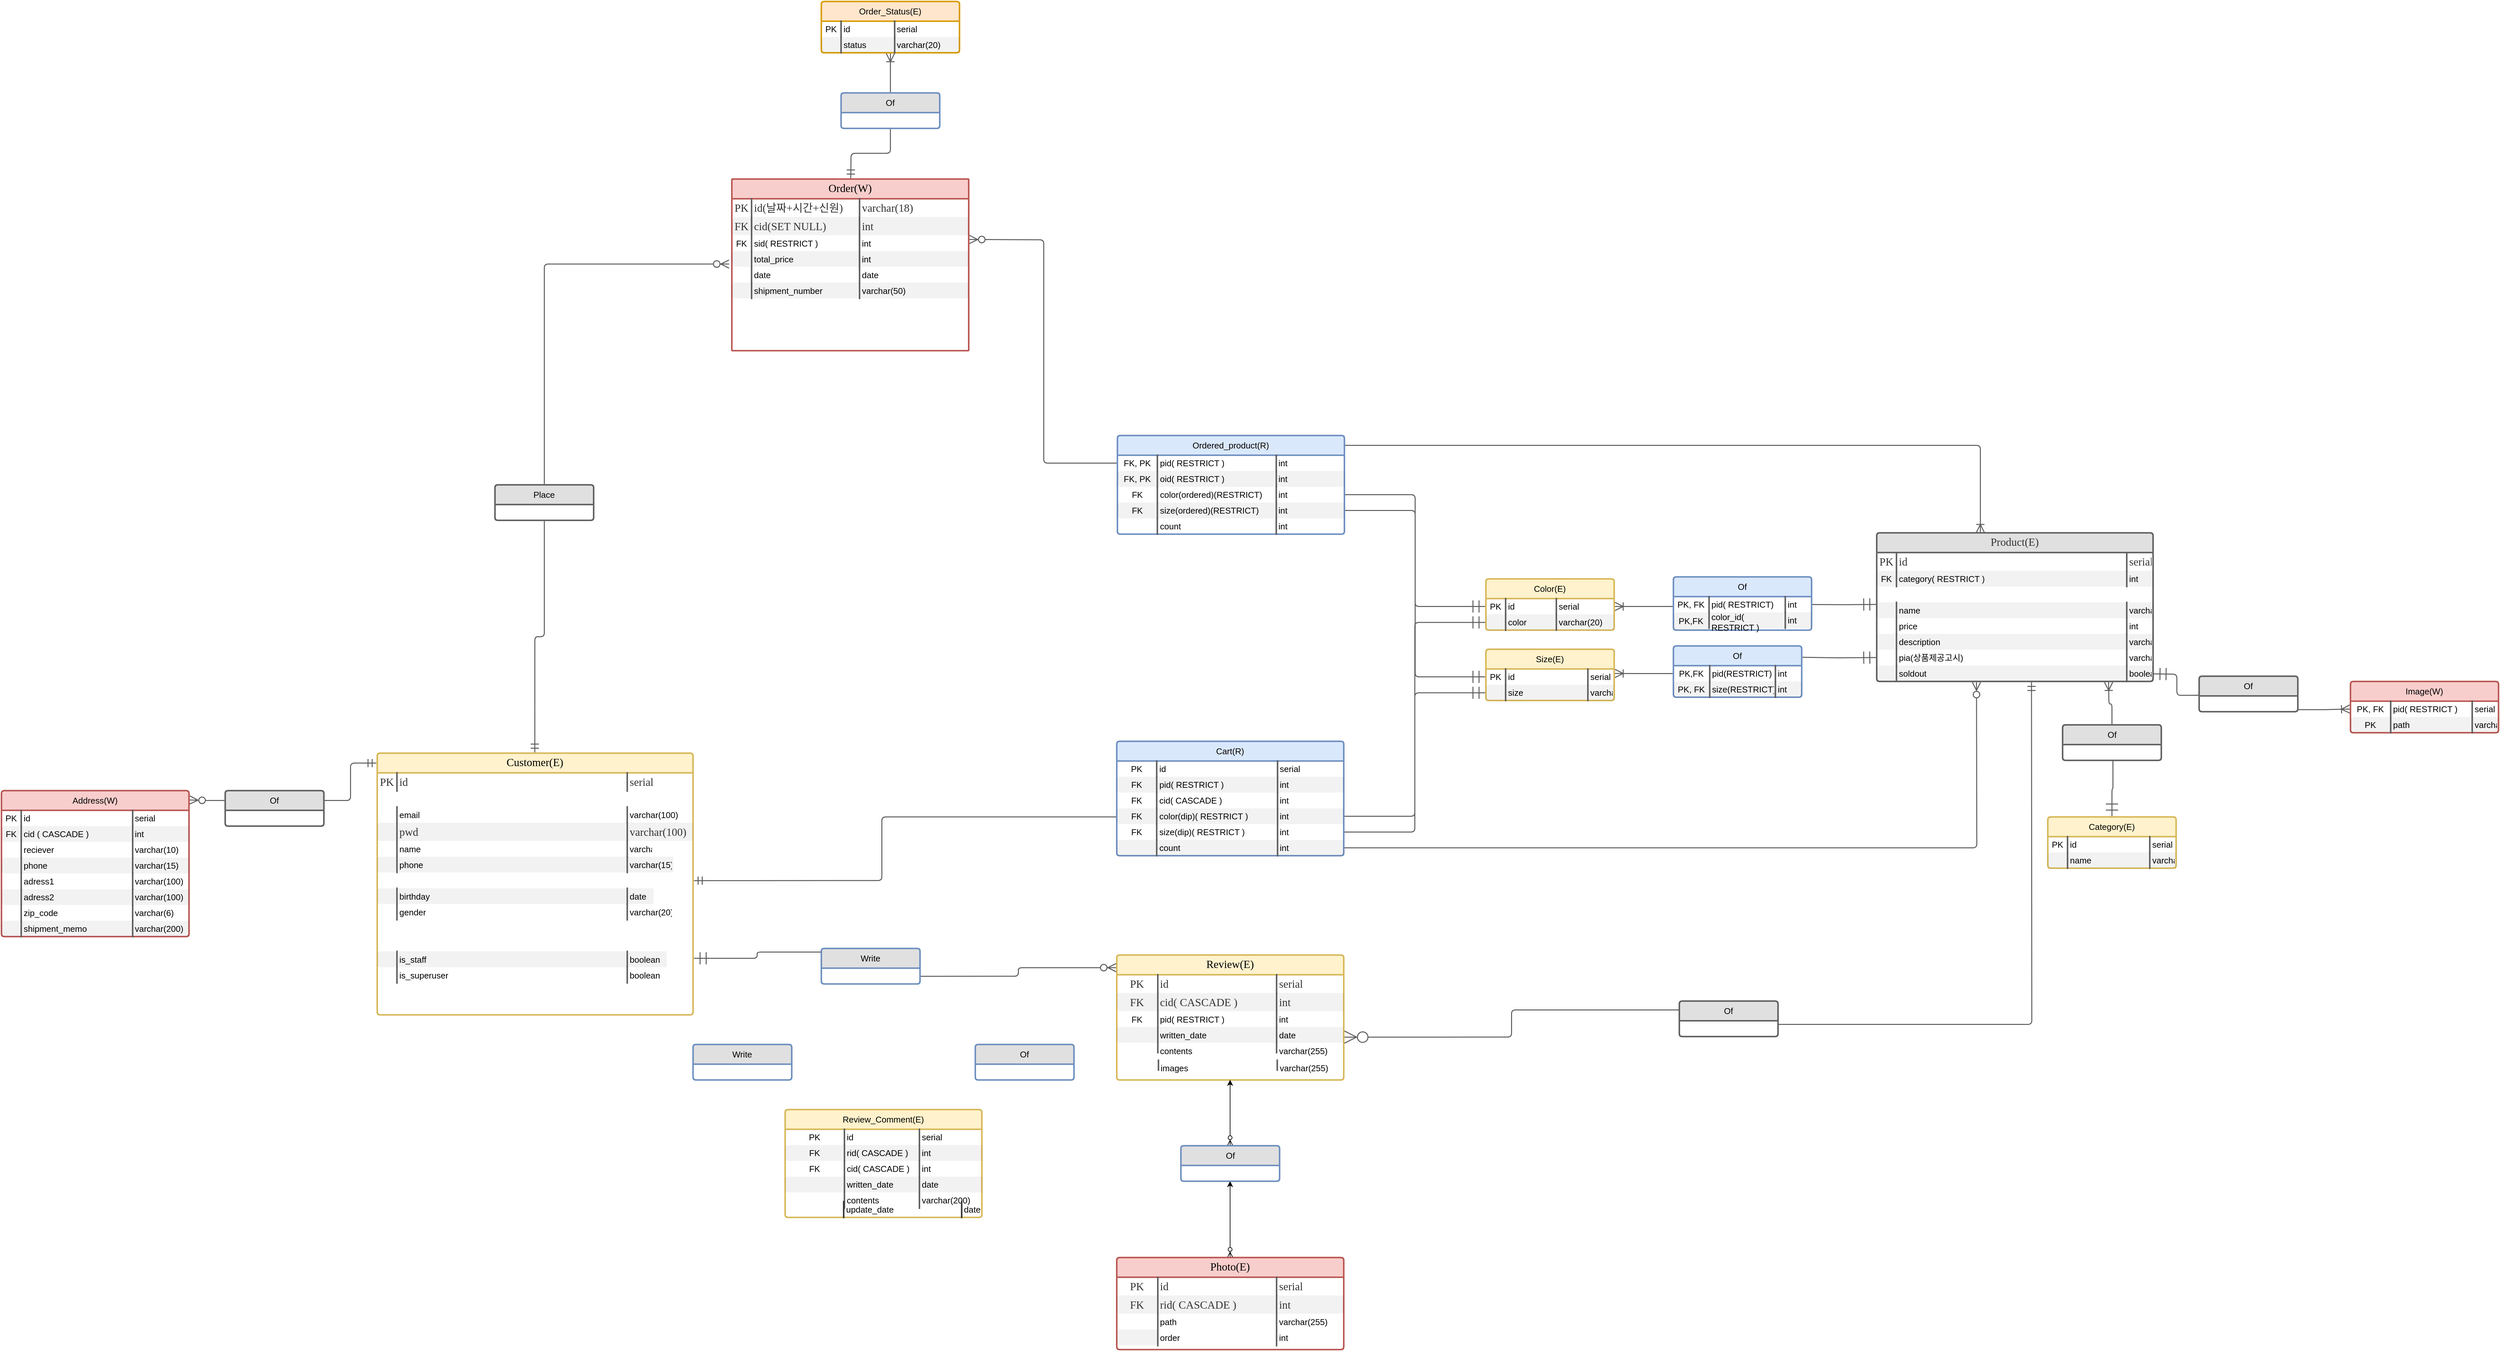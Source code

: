 <mxfile version="14.9.2" type="github">
  <diagram id="_rDEUoHLf9zKx41AQDqh" name="Page-1">
    <mxGraphModel dx="5043" dy="2943" grid="1" gridSize="10" guides="1" tooltips="1" connect="1" arrows="1" fold="1" page="1" pageScale="1" pageWidth="827" pageHeight="1169" math="0" shadow="0">
      <root>
        <mxCell id="0" />
        <mxCell id="1" parent="0" />
        <mxCell id="Z_htnbCvDEiTUhGgbJoy-1" value="Customer(E)" style="html=1;overflow=block;blockSpacing=1;whiteSpace=wrap;swimlane;resizeParent=1;resizeParentMax=0;resizeLast=0;collapsible=0;marginBottom=0;fontStyle=0;swimlaneFillColor=#ffffff;startSize=30;whiteSpace=wrap;fontSize=16.7;fontFamily=Liberation Serif;fillColor=#fff2cc;whiteSpace=wrap;spacing=0;strokeColor=#d6b656;strokeOpacity=100;rounded=1;absoluteArcSize=1;arcSize=9;strokeWidth=2.3;" vertex="1" parent="1">
          <mxGeometry x="-838.96" y="513" width="480" height="398" as="geometry" />
        </mxCell>
        <mxCell id="Z_htnbCvDEiTUhGgbJoy-2" value="PK" style="strokeColor=none;part=1;resizeHeight=0;align=center;verticalAlign=top;spacingLeft=4;spacingRight=4;overflow=hidden;rotatable=0;points=[[0,0.5],[1,0.5]];portConstraint=eastwest;whiteSpace=wrap;swimlaneFillColor=#ffffff;whiteSpace=wrap;fontSize=16.7;fontFamily=Liberation Serif;fontColor=#333333;fillColor=none;strokeOpacity=100;whiteSpace=wrap;spacing=0;rounded=1;absoluteArcSize=1;arcSize=9;strokeWidth=2.3;" vertex="1" parent="Z_htnbCvDEiTUhGgbJoy-1">
          <mxGeometry y="30" width="30" height="27.75" as="geometry" />
        </mxCell>
        <mxCell id="Z_htnbCvDEiTUhGgbJoy-3" value="id" style="shape=partialRectangle;top=0;right=0;bottom=0;part=1;resizeHeight=0;align=left;verticalAlign=top;spacingLeft=4;spacingRight=4;overflow=hidden;rotatable=0;points=[[0,0.5],[1,0.5]];portConstraint=eastwest;whiteSpace=wrap;swimlaneFillColor=#ffffff;whiteSpace=wrap;fontSize=16.7;fontFamily=Liberation Serif;fontColor=#333333;fillColor=none;strokeOpacity=100;whiteSpace=wrap;spacing=0;strokeColor=#5e5e5e;rounded=1;absoluteArcSize=1;arcSize=9;strokeWidth=2.3;" vertex="1" parent="Z_htnbCvDEiTUhGgbJoy-1">
          <mxGeometry x="30" y="30" width="350" height="27.75" as="geometry" />
        </mxCell>
        <mxCell id="Z_htnbCvDEiTUhGgbJoy-4" value="serial" style="shape=partialRectangle;top=0;right=0;bottom=0;part=1;resizeHeight=0;align=left;verticalAlign=top;spacingLeft=4;spacingRight=4;overflow=hidden;rotatable=0;points=[[0,0.5],[1,0.5]];portConstraint=eastwest;whiteSpace=wrap;swimlaneFillColor=#ffffff;whiteSpace=wrap;fontSize=16.7;fontFamily=Liberation Serif;fontColor=#333333;fillColor=none;strokeOpacity=100;whiteSpace=wrap;spacing=0;strokeColor=#5e5e5e;rounded=1;absoluteArcSize=1;arcSize=9;strokeWidth=2.3;" vertex="1" parent="Z_htnbCvDEiTUhGgbJoy-1">
          <mxGeometry x="380" y="30" width="70" height="27.75" as="geometry" />
        </mxCell>
        <mxCell id="Z_htnbCvDEiTUhGgbJoy-5" value="" style="strokeColor=none;part=1;resizeHeight=0;align=center;verticalAlign=top;spacingLeft=4;spacingRight=4;overflow=hidden;rotatable=0;points=[[0,0.5],[1,0.5]];portConstraint=eastwest;whiteSpace=wrap;swimlaneFillColor=#ffffff;whiteSpace=wrap;fontSize=13;fillColor=none;strokeOpacity=100;whiteSpace=wrap;spacing=0;rounded=1;absoluteArcSize=1;arcSize=9;strokeWidth=2.3;" vertex="1" parent="Z_htnbCvDEiTUhGgbJoy-1">
          <mxGeometry y="81.75" width="30" height="24" as="geometry" />
        </mxCell>
        <mxCell id="Z_htnbCvDEiTUhGgbJoy-6" value="email" style="shape=partialRectangle;top=0;right=0;bottom=0;part=1;resizeHeight=0;align=left;verticalAlign=top;spacingLeft=4;spacingRight=4;overflow=hidden;rotatable=0;points=[[0,0.5],[1,0.5]];portConstraint=eastwest;whiteSpace=wrap;swimlaneFillColor=#ffffff;whiteSpace=wrap;fontSize=13;fillColor=none;strokeOpacity=100;whiteSpace=wrap;spacing=0;strokeColor=#5e5e5e;rounded=1;absoluteArcSize=1;arcSize=9;strokeWidth=2.3;" vertex="1" parent="Z_htnbCvDEiTUhGgbJoy-1">
          <mxGeometry x="30" y="81.75" width="350" height="24" as="geometry" />
        </mxCell>
        <mxCell id="Z_htnbCvDEiTUhGgbJoy-7" value="varchar(100)" style="shape=partialRectangle;top=0;right=0;bottom=0;part=1;resizeHeight=0;align=left;verticalAlign=top;spacingLeft=4;spacingRight=4;overflow=hidden;rotatable=0;points=[[0,0.5],[1,0.5]];portConstraint=eastwest;whiteSpace=wrap;swimlaneFillColor=#ffffff;whiteSpace=wrap;fontSize=13;fillColor=none;strokeOpacity=100;whiteSpace=wrap;spacing=0;strokeColor=#5e5e5e;rounded=1;absoluteArcSize=1;arcSize=9;strokeWidth=2.3;" vertex="1" parent="Z_htnbCvDEiTUhGgbJoy-1">
          <mxGeometry x="380" y="81.75" width="90" height="24" as="geometry" />
        </mxCell>
        <mxCell id="Z_htnbCvDEiTUhGgbJoy-8" value="" style="strokeColor=none;part=1;resizeHeight=0;align=center;verticalAlign=top;spacingLeft=4;spacingRight=4;overflow=hidden;rotatable=0;points=[[0,0.5],[1,0.5]];portConstraint=eastwest;whiteSpace=wrap;swimlaneFillColor=#ffffff;whiteSpace=wrap;fontSize=13;fillColor=#000000;fillOpacity=5;whiteSpace=wrap;spacing=0;strokeOpacity=100;rounded=1;absoluteArcSize=1;arcSize=9;strokeWidth=2.3;" vertex="1" parent="Z_htnbCvDEiTUhGgbJoy-1">
          <mxGeometry y="105.75" width="30" height="27.75" as="geometry" />
        </mxCell>
        <mxCell id="Z_htnbCvDEiTUhGgbJoy-9" value="pwd" style="shape=partialRectangle;top=0;right=0;bottom=0;part=1;resizeHeight=0;align=left;verticalAlign=top;spacingLeft=4;spacingRight=4;overflow=hidden;rotatable=0;points=[[0,0.5],[1,0.5]];portConstraint=eastwest;whiteSpace=wrap;swimlaneFillColor=#ffffff;whiteSpace=wrap;fontSize=16.7;fontFamily=Liberation Serif;fontColor=#333333;fillColor=#000000;fillOpacity=5;whiteSpace=wrap;spacing=0;strokeColor=#5e5e5e;strokeOpacity=100;rounded=1;absoluteArcSize=1;arcSize=9;strokeWidth=2.3;" vertex="1" parent="Z_htnbCvDEiTUhGgbJoy-1">
          <mxGeometry x="30" y="105.75" width="350" height="27.75" as="geometry" />
        </mxCell>
        <mxCell id="Z_htnbCvDEiTUhGgbJoy-10" value="varchar(100)" style="shape=partialRectangle;top=0;right=0;bottom=0;part=1;resizeHeight=0;align=left;verticalAlign=top;spacingLeft=4;spacingRight=4;overflow=hidden;rotatable=0;points=[[0,0.5],[1,0.5]];portConstraint=eastwest;whiteSpace=wrap;swimlaneFillColor=#ffffff;whiteSpace=wrap;fontSize=16.7;fontFamily=Liberation Serif;fontColor=#333333;fillColor=#000000;fillOpacity=5;whiteSpace=wrap;spacing=0;strokeColor=#5e5e5e;strokeOpacity=100;rounded=1;absoluteArcSize=1;arcSize=9;strokeWidth=2.3;" vertex="1" parent="Z_htnbCvDEiTUhGgbJoy-1">
          <mxGeometry x="380" y="105.75" width="100" height="27.75" as="geometry" />
        </mxCell>
        <mxCell id="Z_htnbCvDEiTUhGgbJoy-11" value="" style="strokeColor=none;part=1;resizeHeight=0;align=center;verticalAlign=top;spacingLeft=4;spacingRight=4;overflow=hidden;rotatable=0;points=[[0,0.5],[1,0.5]];portConstraint=eastwest;whiteSpace=wrap;swimlaneFillColor=#ffffff;whiteSpace=wrap;fontSize=13;fillColor=none;strokeOpacity=100;whiteSpace=wrap;spacing=0;rounded=1;absoluteArcSize=1;arcSize=9;strokeWidth=2.3;" vertex="1" parent="Z_htnbCvDEiTUhGgbJoy-1">
          <mxGeometry y="133.5" width="30" height="24" as="geometry" />
        </mxCell>
        <mxCell id="Z_htnbCvDEiTUhGgbJoy-12" value="name" style="shape=partialRectangle;top=0;right=0;bottom=0;part=1;resizeHeight=0;align=left;verticalAlign=top;spacingLeft=4;spacingRight=4;overflow=hidden;rotatable=0;points=[[0,0.5],[1,0.5]];portConstraint=eastwest;whiteSpace=wrap;swimlaneFillColor=#ffffff;whiteSpace=wrap;fontSize=13;fillColor=none;strokeOpacity=100;whiteSpace=wrap;spacing=0;strokeColor=#5e5e5e;rounded=1;absoluteArcSize=1;arcSize=9;strokeWidth=2.3;" vertex="1" parent="Z_htnbCvDEiTUhGgbJoy-1">
          <mxGeometry x="30" y="133.5" width="350" height="24" as="geometry" />
        </mxCell>
        <mxCell id="Z_htnbCvDEiTUhGgbJoy-13" value="varchar(10)" style="shape=partialRectangle;top=0;right=0;bottom=0;part=1;resizeHeight=0;align=left;verticalAlign=top;spacingLeft=4;spacingRight=4;overflow=hidden;rotatable=0;points=[[0,0.5],[1,0.5]];portConstraint=eastwest;whiteSpace=wrap;swimlaneFillColor=#ffffff;whiteSpace=wrap;fontSize=13;fillColor=none;strokeOpacity=100;whiteSpace=wrap;spacing=0;strokeColor=#5e5e5e;rounded=1;absoluteArcSize=1;arcSize=9;strokeWidth=2.3;" vertex="1" parent="Z_htnbCvDEiTUhGgbJoy-1">
          <mxGeometry x="380" y="133.5" width="40" height="24" as="geometry" />
        </mxCell>
        <mxCell id="Z_htnbCvDEiTUhGgbJoy-14" value="" style="strokeColor=none;part=1;resizeHeight=0;align=center;verticalAlign=top;spacingLeft=4;spacingRight=4;overflow=hidden;rotatable=0;points=[[0,0.5],[1,0.5]];portConstraint=eastwest;whiteSpace=wrap;swimlaneFillColor=#ffffff;whiteSpace=wrap;fontSize=13;fillColor=#000000;fillOpacity=5;whiteSpace=wrap;spacing=0;strokeOpacity=100;rounded=1;absoluteArcSize=1;arcSize=9;strokeWidth=2.3;" vertex="1" parent="Z_htnbCvDEiTUhGgbJoy-1">
          <mxGeometry y="157.5" width="30" height="24" as="geometry" />
        </mxCell>
        <mxCell id="Z_htnbCvDEiTUhGgbJoy-15" value="phone" style="shape=partialRectangle;top=0;right=0;bottom=0;part=1;resizeHeight=0;align=left;verticalAlign=top;spacingLeft=4;spacingRight=4;overflow=hidden;rotatable=0;points=[[0,0.5],[1,0.5]];portConstraint=eastwest;whiteSpace=wrap;swimlaneFillColor=#ffffff;whiteSpace=wrap;fontSize=13;fillColor=#000000;fillOpacity=5;whiteSpace=wrap;spacing=0;strokeColor=#5e5e5e;strokeOpacity=100;rounded=1;absoluteArcSize=1;arcSize=9;strokeWidth=2.3;" vertex="1" parent="Z_htnbCvDEiTUhGgbJoy-1">
          <mxGeometry x="30" y="157.5" width="350" height="24" as="geometry" />
        </mxCell>
        <mxCell id="Z_htnbCvDEiTUhGgbJoy-16" value="varchar(15)" style="shape=partialRectangle;top=0;right=0;bottom=0;part=1;resizeHeight=0;align=left;verticalAlign=top;spacingLeft=4;spacingRight=4;overflow=hidden;rotatable=0;points=[[0,0.5],[1,0.5]];portConstraint=eastwest;whiteSpace=wrap;swimlaneFillColor=#ffffff;whiteSpace=wrap;fontSize=13;fillColor=#000000;fillOpacity=5;whiteSpace=wrap;spacing=0;strokeColor=#5e5e5e;strokeOpacity=100;rounded=1;absoluteArcSize=1;arcSize=9;strokeWidth=2.3;" vertex="1" parent="Z_htnbCvDEiTUhGgbJoy-1">
          <mxGeometry x="380" y="157.5" width="70" height="24" as="geometry" />
        </mxCell>
        <mxCell id="Z_htnbCvDEiTUhGgbJoy-17" value="" style="strokeColor=none;part=1;resizeHeight=0;align=center;verticalAlign=top;spacingLeft=4;spacingRight=4;overflow=hidden;rotatable=0;points=[[0,0.5],[1,0.5]];portConstraint=eastwest;whiteSpace=wrap;swimlaneFillColor=#ffffff;whiteSpace=wrap;fontSize=13;fillColor=none;strokeOpacity=100;whiteSpace=wrap;spacing=0;rounded=1;absoluteArcSize=1;arcSize=9;strokeWidth=2.3;" vertex="1" parent="Z_htnbCvDEiTUhGgbJoy-1">
          <mxGeometry y="181.5" width="30" height="24" as="geometry" />
        </mxCell>
        <mxCell id="Z_htnbCvDEiTUhGgbJoy-20" value="" style="strokeColor=none;part=1;resizeHeight=0;align=center;verticalAlign=top;spacingLeft=4;spacingRight=4;overflow=hidden;rotatable=0;points=[[0,0.5],[1,0.5]];portConstraint=eastwest;whiteSpace=wrap;swimlaneFillColor=#ffffff;whiteSpace=wrap;fontSize=13;fillColor=#000000;fillOpacity=5;whiteSpace=wrap;spacing=0;strokeOpacity=100;rounded=1;absoluteArcSize=1;arcSize=9;strokeWidth=2.3;" vertex="1" parent="Z_htnbCvDEiTUhGgbJoy-1">
          <mxGeometry y="205.5" width="30" height="24" as="geometry" />
        </mxCell>
        <mxCell id="Z_htnbCvDEiTUhGgbJoy-21" value="birthday" style="shape=partialRectangle;top=0;right=0;bottom=0;part=1;resizeHeight=0;align=left;verticalAlign=top;spacingLeft=4;spacingRight=4;overflow=hidden;rotatable=0;points=[[0,0.5],[1,0.5]];portConstraint=eastwest;whiteSpace=wrap;swimlaneFillColor=#ffffff;whiteSpace=wrap;fontSize=13;fillColor=#000000;fillOpacity=5;whiteSpace=wrap;spacing=0;strokeColor=#5e5e5e;strokeOpacity=100;rounded=1;absoluteArcSize=1;arcSize=9;strokeWidth=2.3;" vertex="1" parent="Z_htnbCvDEiTUhGgbJoy-1">
          <mxGeometry x="30" y="205.5" width="350" height="24" as="geometry" />
        </mxCell>
        <mxCell id="Z_htnbCvDEiTUhGgbJoy-22" value="date" style="shape=partialRectangle;top=0;right=0;bottom=0;part=1;resizeHeight=0;align=left;verticalAlign=top;spacingLeft=4;spacingRight=4;overflow=hidden;rotatable=0;points=[[0,0.5],[1,0.5]];portConstraint=eastwest;whiteSpace=wrap;swimlaneFillColor=#ffffff;whiteSpace=wrap;fontSize=13;fillColor=#000000;fillOpacity=5;whiteSpace=wrap;spacing=0;strokeColor=#5e5e5e;strokeOpacity=100;rounded=1;absoluteArcSize=1;arcSize=9;strokeWidth=2.3;" vertex="1" parent="Z_htnbCvDEiTUhGgbJoy-1">
          <mxGeometry x="380" y="205.5" width="40" height="24" as="geometry" />
        </mxCell>
        <mxCell id="Z_htnbCvDEiTUhGgbJoy-23" value="" style="strokeColor=none;part=1;resizeHeight=0;align=center;verticalAlign=top;spacingLeft=4;spacingRight=4;overflow=hidden;rotatable=0;points=[[0,0.5],[1,0.5]];portConstraint=eastwest;whiteSpace=wrap;swimlaneFillColor=#ffffff;whiteSpace=wrap;fontSize=13;fillColor=none;strokeOpacity=100;whiteSpace=wrap;spacing=0;rounded=1;absoluteArcSize=1;arcSize=9;strokeWidth=2.3;" vertex="1" parent="Z_htnbCvDEiTUhGgbJoy-1">
          <mxGeometry y="229.5" width="30" height="24" as="geometry" />
        </mxCell>
        <mxCell id="Z_htnbCvDEiTUhGgbJoy-24" value="gender" style="shape=partialRectangle;top=0;right=0;bottom=0;part=1;resizeHeight=0;align=left;verticalAlign=top;spacingLeft=4;spacingRight=4;overflow=hidden;rotatable=0;points=[[0,0.5],[1,0.5]];portConstraint=eastwest;whiteSpace=wrap;swimlaneFillColor=#ffffff;whiteSpace=wrap;fontSize=13;fillColor=none;strokeOpacity=100;whiteSpace=wrap;spacing=0;strokeColor=#5e5e5e;rounded=1;absoluteArcSize=1;arcSize=9;strokeWidth=2.3;" vertex="1" parent="Z_htnbCvDEiTUhGgbJoy-1">
          <mxGeometry x="30" y="229.5" width="350" height="24" as="geometry" />
        </mxCell>
        <mxCell id="Z_htnbCvDEiTUhGgbJoy-25" value="varchar(20)" style="shape=partialRectangle;top=0;right=0;bottom=0;part=1;resizeHeight=0;align=left;verticalAlign=top;spacingLeft=4;spacingRight=4;overflow=hidden;rotatable=0;points=[[0,0.5],[1,0.5]];portConstraint=eastwest;whiteSpace=wrap;swimlaneFillColor=#ffffff;whiteSpace=wrap;fontSize=13;fillColor=none;strokeOpacity=100;whiteSpace=wrap;spacing=0;strokeColor=#5e5e5e;rounded=1;absoluteArcSize=1;arcSize=9;strokeWidth=2.3;" vertex="1" parent="Z_htnbCvDEiTUhGgbJoy-1">
          <mxGeometry x="380" y="229.5" width="70" height="24" as="geometry" />
        </mxCell>
        <mxCell id="Z_htnbCvDEiTUhGgbJoy-29" value="" style="strokeColor=none;part=1;resizeHeight=0;align=center;verticalAlign=top;spacingLeft=4;spacingRight=4;overflow=hidden;rotatable=0;points=[[0,0.5],[1,0.5]];portConstraint=eastwest;whiteSpace=wrap;swimlaneFillColor=#ffffff;whiteSpace=wrap;fontSize=13;fillColor=none;strokeOpacity=100;whiteSpace=wrap;spacing=0;rounded=1;absoluteArcSize=1;arcSize=9;strokeWidth=2.3;" vertex="1" parent="Z_htnbCvDEiTUhGgbJoy-1">
          <mxGeometry y="277.5" width="30" height="24" as="geometry" />
        </mxCell>
        <mxCell id="Z_htnbCvDEiTUhGgbJoy-32" value="" style="strokeColor=none;part=1;resizeHeight=0;align=center;verticalAlign=top;spacingLeft=4;spacingRight=4;overflow=hidden;rotatable=0;points=[[0,0.5],[1,0.5]];portConstraint=eastwest;whiteSpace=wrap;swimlaneFillColor=#ffffff;whiteSpace=wrap;fontSize=13;fillColor=#000000;fillOpacity=5;whiteSpace=wrap;spacing=0;strokeOpacity=100;rounded=1;absoluteArcSize=1;arcSize=9;strokeWidth=2.3;" vertex="1" parent="Z_htnbCvDEiTUhGgbJoy-1">
          <mxGeometry y="301.5" width="30" height="24" as="geometry" />
        </mxCell>
        <mxCell id="Z_htnbCvDEiTUhGgbJoy-33" value="is_staff" style="shape=partialRectangle;top=0;right=0;bottom=0;part=1;resizeHeight=0;align=left;verticalAlign=top;spacingLeft=4;spacingRight=4;overflow=hidden;rotatable=0;points=[[0,0.5],[1,0.5]];portConstraint=eastwest;whiteSpace=wrap;swimlaneFillColor=#ffffff;whiteSpace=wrap;fontSize=13;fillColor=#000000;fillOpacity=5;whiteSpace=wrap;spacing=0;strokeColor=#5e5e5e;strokeOpacity=100;rounded=1;absoluteArcSize=1;arcSize=9;strokeWidth=2.3;" vertex="1" parent="Z_htnbCvDEiTUhGgbJoy-1">
          <mxGeometry x="30" y="301.5" width="350" height="24" as="geometry" />
        </mxCell>
        <mxCell id="Z_htnbCvDEiTUhGgbJoy-34" value="boolean" style="shape=partialRectangle;top=0;right=0;bottom=0;part=1;resizeHeight=0;align=left;verticalAlign=top;spacingLeft=4;spacingRight=4;overflow=hidden;rotatable=0;points=[[0,0.5],[1,0.5]];portConstraint=eastwest;whiteSpace=wrap;swimlaneFillColor=#ffffff;whiteSpace=wrap;fontSize=13;fillColor=#000000;fillOpacity=5;whiteSpace=wrap;spacing=0;strokeColor=#5e5e5e;strokeOpacity=100;rounded=1;absoluteArcSize=1;arcSize=9;strokeWidth=2.3;" vertex="1" parent="Z_htnbCvDEiTUhGgbJoy-1">
          <mxGeometry x="380" y="301.5" width="60" height="24" as="geometry" />
        </mxCell>
        <mxCell id="Z_htnbCvDEiTUhGgbJoy-35" value="" style="strokeColor=none;part=1;resizeHeight=0;align=center;verticalAlign=top;spacingLeft=4;spacingRight=4;overflow=hidden;rotatable=0;points=[[0,0.5],[1,0.5]];portConstraint=eastwest;whiteSpace=wrap;swimlaneFillColor=#ffffff;whiteSpace=wrap;fontSize=13;fillColor=none;strokeOpacity=100;whiteSpace=wrap;spacing=0;rounded=1;absoluteArcSize=1;arcSize=9;strokeWidth=2.3;" vertex="1" parent="Z_htnbCvDEiTUhGgbJoy-1">
          <mxGeometry y="325.5" width="30" height="24" as="geometry" />
        </mxCell>
        <mxCell id="Z_htnbCvDEiTUhGgbJoy-36" value="is_superuser" style="shape=partialRectangle;top=0;right=0;bottom=0;part=1;resizeHeight=0;align=left;verticalAlign=top;spacingLeft=4;spacingRight=4;overflow=hidden;rotatable=0;points=[[0,0.5],[1,0.5]];portConstraint=eastwest;whiteSpace=wrap;swimlaneFillColor=#ffffff;whiteSpace=wrap;fontSize=13;fillColor=none;strokeOpacity=100;whiteSpace=wrap;spacing=0;strokeColor=#5e5e5e;rounded=1;absoluteArcSize=1;arcSize=9;strokeWidth=2.3;" vertex="1" parent="Z_htnbCvDEiTUhGgbJoy-1">
          <mxGeometry x="30" y="325.5" width="350" height="24" as="geometry" />
        </mxCell>
        <mxCell id="Z_htnbCvDEiTUhGgbJoy-37" value="boolean" style="shape=partialRectangle;top=0;right=0;bottom=0;part=1;resizeHeight=0;align=left;verticalAlign=top;spacingLeft=4;spacingRight=4;overflow=hidden;rotatable=0;points=[[0,0.5],[1,0.5]];portConstraint=eastwest;whiteSpace=wrap;swimlaneFillColor=#ffffff;whiteSpace=wrap;fontSize=13;fillColor=none;strokeOpacity=100;whiteSpace=wrap;spacing=0;strokeColor=#5e5e5e;rounded=1;absoluteArcSize=1;arcSize=9;strokeWidth=2.3;" vertex="1" parent="Z_htnbCvDEiTUhGgbJoy-1">
          <mxGeometry x="380" y="325.5" width="60" height="24" as="geometry" />
        </mxCell>
        <mxCell id="Z_htnbCvDEiTUhGgbJoy-41" value="" style="strokeColor=none;part=1;resizeHeight=0;align=center;verticalAlign=top;spacingLeft=4;spacingRight=4;overflow=hidden;rotatable=0;points=[[0,0.5],[1,0.5]];portConstraint=eastwest;whiteSpace=wrap;swimlaneFillColor=#ffffff;whiteSpace=wrap;fontSize=13;fillColor=none;strokeOpacity=100;whiteSpace=wrap;spacing=0;rounded=1;absoluteArcSize=1;arcSize=9;strokeWidth=2.3;" vertex="1" parent="Z_htnbCvDEiTUhGgbJoy-1">
          <mxGeometry y="373.5" width="30" height="24" as="geometry" />
        </mxCell>
        <mxCell id="Z_htnbCvDEiTUhGgbJoy-44" value="Review(E)" style="html=1;overflow=block;blockSpacing=1;whiteSpace=wrap;swimlane;resizeParent=1;resizeParentMax=0;resizeLast=0;collapsible=0;marginBottom=0;fontStyle=0;swimlaneFillColor=#ffffff;startSize=30;whiteSpace=wrap;fontSize=16.7;fontFamily=Liberation Serif;fillColor=#fff2cc;whiteSpace=wrap;spacing=0;strokeColor=#d6b656;strokeOpacity=100;rounded=1;absoluteArcSize=1;arcSize=9;strokeWidth=2.3;" vertex="1" parent="1">
          <mxGeometry x="285" y="820" width="345" height="190" as="geometry" />
        </mxCell>
        <mxCell id="Z_htnbCvDEiTUhGgbJoy-45" value="PK" style="strokeColor=none;part=1;resizeHeight=0;align=center;verticalAlign=top;spacingLeft=4;spacingRight=4;overflow=hidden;rotatable=0;points=[[0,0.5],[1,0.5]];portConstraint=eastwest;whiteSpace=wrap;swimlaneFillColor=#ffffff;whiteSpace=wrap;fontSize=16.7;fontFamily=Liberation Serif;fontColor=#333333;fillColor=none;strokeOpacity=100;whiteSpace=wrap;spacing=0;rounded=1;absoluteArcSize=1;arcSize=9;strokeWidth=2.3;" vertex="1" parent="Z_htnbCvDEiTUhGgbJoy-44">
          <mxGeometry y="30" width="62.375" height="27.75" as="geometry" />
        </mxCell>
        <mxCell id="Z_htnbCvDEiTUhGgbJoy-46" value="id" style="shape=partialRectangle;top=0;right=0;bottom=0;part=1;resizeHeight=0;align=left;verticalAlign=top;spacingLeft=4;spacingRight=4;overflow=hidden;rotatable=0;points=[[0,0.5],[1,0.5]];portConstraint=eastwest;whiteSpace=wrap;swimlaneFillColor=#ffffff;whiteSpace=wrap;fontSize=16.7;fontFamily=Liberation Serif;fontColor=#333333;fillColor=none;strokeOpacity=100;whiteSpace=wrap;spacing=0;strokeColor=#5e5e5e;rounded=1;absoluteArcSize=1;arcSize=9;strokeWidth=2.3;" vertex="1" parent="Z_htnbCvDEiTUhGgbJoy-44">
          <mxGeometry x="62.375" y="30" width="180.526" height="27.75" as="geometry" />
        </mxCell>
        <mxCell id="Z_htnbCvDEiTUhGgbJoy-47" value="serial" style="shape=partialRectangle;top=0;right=0;bottom=0;part=1;resizeHeight=0;align=left;verticalAlign=top;spacingLeft=4;spacingRight=4;overflow=hidden;rotatable=0;points=[[0,0.5],[1,0.5]];portConstraint=eastwest;whiteSpace=wrap;swimlaneFillColor=#ffffff;whiteSpace=wrap;fontSize=16.7;fontFamily=Liberation Serif;fontColor=#333333;fillColor=none;strokeOpacity=100;whiteSpace=wrap;spacing=0;strokeColor=#5e5e5e;rounded=1;absoluteArcSize=1;arcSize=9;strokeWidth=2.3;" vertex="1" parent="Z_htnbCvDEiTUhGgbJoy-44">
          <mxGeometry x="242.901" y="30" width="102.099" height="27.75" as="geometry" />
        </mxCell>
        <mxCell id="Z_htnbCvDEiTUhGgbJoy-48" value="FK" style="strokeColor=none;part=1;resizeHeight=0;align=center;verticalAlign=top;spacingLeft=4;spacingRight=4;overflow=hidden;rotatable=0;points=[[0,0.5],[1,0.5]];portConstraint=eastwest;whiteSpace=wrap;swimlaneFillColor=#ffffff;whiteSpace=wrap;fontSize=16.7;fontFamily=Liberation Serif;fontColor=#333333;fillColor=#000000;fillOpacity=5;whiteSpace=wrap;spacing=0;strokeOpacity=100;rounded=1;absoluteArcSize=1;arcSize=9;strokeWidth=2.3;" vertex="1" parent="Z_htnbCvDEiTUhGgbJoy-44">
          <mxGeometry y="57.75" width="62.375" height="27.75" as="geometry" />
        </mxCell>
        <mxCell id="Z_htnbCvDEiTUhGgbJoy-49" value="cid( CASCADE )" style="shape=partialRectangle;top=0;right=0;bottom=0;part=1;resizeHeight=0;align=left;verticalAlign=top;spacingLeft=4;spacingRight=4;overflow=hidden;rotatable=0;points=[[0,0.5],[1,0.5]];portConstraint=eastwest;whiteSpace=wrap;swimlaneFillColor=#ffffff;whiteSpace=wrap;fontSize=16.7;fontFamily=Liberation Serif;fontColor=#333333;fillColor=#000000;fillOpacity=5;whiteSpace=wrap;spacing=0;strokeColor=#5e5e5e;strokeOpacity=100;rounded=1;absoluteArcSize=1;arcSize=9;strokeWidth=2.3;" vertex="1" parent="Z_htnbCvDEiTUhGgbJoy-44">
          <mxGeometry x="62.375" y="57.75" width="180.526" height="27.75" as="geometry" />
        </mxCell>
        <mxCell id="Z_htnbCvDEiTUhGgbJoy-50" value="int" style="shape=partialRectangle;top=0;right=0;bottom=0;part=1;resizeHeight=0;align=left;verticalAlign=top;spacingLeft=4;spacingRight=4;overflow=hidden;rotatable=0;points=[[0,0.5],[1,0.5]];portConstraint=eastwest;whiteSpace=wrap;swimlaneFillColor=#ffffff;whiteSpace=wrap;fontSize=16.7;fontFamily=Liberation Serif;fontColor=#333333;fillColor=#000000;fillOpacity=5;whiteSpace=wrap;spacing=0;strokeColor=#5e5e5e;strokeOpacity=100;rounded=1;absoluteArcSize=1;arcSize=9;strokeWidth=2.3;" vertex="1" parent="Z_htnbCvDEiTUhGgbJoy-44">
          <mxGeometry x="242.901" y="57.75" width="102.099" height="27.75" as="geometry" />
        </mxCell>
        <mxCell id="Z_htnbCvDEiTUhGgbJoy-51" value="FK" style="strokeColor=none;part=1;resizeHeight=0;align=center;verticalAlign=top;spacingLeft=4;spacingRight=4;overflow=hidden;rotatable=0;points=[[0,0.5],[1,0.5]];portConstraint=eastwest;whiteSpace=wrap;swimlaneFillColor=#ffffff;whiteSpace=wrap;fontSize=13;fillColor=none;strokeOpacity=100;whiteSpace=wrap;spacing=0;rounded=1;absoluteArcSize=1;arcSize=9;strokeWidth=2.3;" vertex="1" parent="Z_htnbCvDEiTUhGgbJoy-44">
          <mxGeometry y="85.5" width="62.375" height="24" as="geometry" />
        </mxCell>
        <mxCell id="Z_htnbCvDEiTUhGgbJoy-52" value="pid( RESTRICT )" style="shape=partialRectangle;top=0;right=0;bottom=0;part=1;resizeHeight=0;align=left;verticalAlign=top;spacingLeft=4;spacingRight=4;overflow=hidden;rotatable=0;points=[[0,0.5],[1,0.5]];portConstraint=eastwest;whiteSpace=wrap;swimlaneFillColor=#ffffff;whiteSpace=wrap;fontSize=13;fillColor=none;strokeOpacity=100;whiteSpace=wrap;spacing=0;strokeColor=#5e5e5e;rounded=1;absoluteArcSize=1;arcSize=9;strokeWidth=2.3;" vertex="1" parent="Z_htnbCvDEiTUhGgbJoy-44">
          <mxGeometry x="62.375" y="85.5" width="180.526" height="24" as="geometry" />
        </mxCell>
        <mxCell id="Z_htnbCvDEiTUhGgbJoy-53" value="int" style="shape=partialRectangle;top=0;right=0;bottom=0;part=1;resizeHeight=0;align=left;verticalAlign=top;spacingLeft=4;spacingRight=4;overflow=hidden;rotatable=0;points=[[0,0.5],[1,0.5]];portConstraint=eastwest;whiteSpace=wrap;swimlaneFillColor=#ffffff;whiteSpace=wrap;fontSize=13;fillColor=none;strokeOpacity=100;whiteSpace=wrap;spacing=0;strokeColor=#5e5e5e;rounded=1;absoluteArcSize=1;arcSize=9;strokeWidth=2.3;" vertex="1" parent="Z_htnbCvDEiTUhGgbJoy-44">
          <mxGeometry x="242.901" y="85.5" width="102.099" height="24" as="geometry" />
        </mxCell>
        <mxCell id="Z_htnbCvDEiTUhGgbJoy-54" value="" style="strokeColor=none;part=1;resizeHeight=0;align=center;verticalAlign=top;spacingLeft=4;spacingRight=4;overflow=hidden;rotatable=0;points=[[0,0.5],[1,0.5]];portConstraint=eastwest;whiteSpace=wrap;swimlaneFillColor=#ffffff;whiteSpace=wrap;fontSize=13;fillColor=#000000;fillOpacity=5;whiteSpace=wrap;spacing=0;strokeOpacity=100;rounded=1;absoluteArcSize=1;arcSize=9;strokeWidth=2.3;" vertex="1" parent="Z_htnbCvDEiTUhGgbJoy-44">
          <mxGeometry y="109.5" width="62.375" height="24" as="geometry" />
        </mxCell>
        <mxCell id="Z_htnbCvDEiTUhGgbJoy-55" value="written_date" style="shape=partialRectangle;top=0;right=0;bottom=0;part=1;resizeHeight=0;align=left;verticalAlign=top;spacingLeft=4;spacingRight=4;overflow=hidden;rotatable=0;points=[[0,0.5],[1,0.5]];portConstraint=eastwest;whiteSpace=wrap;swimlaneFillColor=#ffffff;whiteSpace=wrap;fontSize=13;fillColor=#000000;fillOpacity=5;whiteSpace=wrap;spacing=0;strokeColor=#5e5e5e;strokeOpacity=100;rounded=1;absoluteArcSize=1;arcSize=9;strokeWidth=2.3;" vertex="1" parent="Z_htnbCvDEiTUhGgbJoy-44">
          <mxGeometry x="62.375" y="109.5" width="180.526" height="24" as="geometry" />
        </mxCell>
        <mxCell id="Z_htnbCvDEiTUhGgbJoy-56" value="date" style="shape=partialRectangle;top=0;right=0;bottom=0;part=1;resizeHeight=0;align=left;verticalAlign=top;spacingLeft=4;spacingRight=4;overflow=hidden;rotatable=0;points=[[0,0.5],[1,0.5]];portConstraint=eastwest;whiteSpace=wrap;swimlaneFillColor=#ffffff;whiteSpace=wrap;fontSize=13;fillColor=#000000;fillOpacity=5;whiteSpace=wrap;spacing=0;strokeColor=#5e5e5e;strokeOpacity=100;rounded=1;absoluteArcSize=1;arcSize=9;strokeWidth=2.3;" vertex="1" parent="Z_htnbCvDEiTUhGgbJoy-44">
          <mxGeometry x="242.901" y="109.5" width="102.099" height="24" as="geometry" />
        </mxCell>
        <mxCell id="Z_htnbCvDEiTUhGgbJoy-57" value="" style="strokeColor=none;part=1;resizeHeight=0;align=center;verticalAlign=top;spacingLeft=4;spacingRight=4;overflow=hidden;rotatable=0;points=[[0,0.5],[1,0.5]];portConstraint=eastwest;whiteSpace=wrap;swimlaneFillColor=#ffffff;whiteSpace=wrap;fontSize=13;fillColor=none;strokeOpacity=100;whiteSpace=wrap;spacing=0;rounded=1;absoluteArcSize=1;arcSize=9;strokeWidth=2.3;" vertex="1" parent="Z_htnbCvDEiTUhGgbJoy-44">
          <mxGeometry y="133.5" width="62.375" height="15" as="geometry" />
        </mxCell>
        <mxCell id="Z_htnbCvDEiTUhGgbJoy-58" value="contents" style="shape=partialRectangle;top=0;right=0;bottom=0;part=1;resizeHeight=0;align=left;verticalAlign=top;spacingLeft=4;spacingRight=4;overflow=hidden;rotatable=0;points=[[0,0.5],[1,0.5]];portConstraint=eastwest;whiteSpace=wrap;swimlaneFillColor=#ffffff;whiteSpace=wrap;fontSize=13;fillColor=none;strokeOpacity=100;whiteSpace=wrap;spacing=0;strokeColor=#5e5e5e;rounded=1;absoluteArcSize=1;arcSize=9;strokeWidth=2.3;" vertex="1" parent="Z_htnbCvDEiTUhGgbJoy-44">
          <mxGeometry x="62.375" y="133.5" width="180.526" height="15" as="geometry" />
        </mxCell>
        <mxCell id="Z_htnbCvDEiTUhGgbJoy-59" value="varchar(255)" style="shape=partialRectangle;top=0;right=0;bottom=0;part=1;resizeHeight=0;align=left;verticalAlign=top;spacingLeft=4;spacingRight=4;overflow=hidden;rotatable=0;points=[[0,0.5],[1,0.5]];portConstraint=eastwest;whiteSpace=wrap;swimlaneFillColor=#ffffff;whiteSpace=wrap;fontSize=13;fillColor=none;strokeOpacity=100;whiteSpace=wrap;spacing=0;strokeColor=#5e5e5e;rounded=1;absoluteArcSize=1;arcSize=9;strokeWidth=2.3;" vertex="1" parent="Z_htnbCvDEiTUhGgbJoy-44">
          <mxGeometry x="242.901" y="133.5" width="102.099" height="15" as="geometry" />
        </mxCell>
        <mxCell id="Z_htnbCvDEiTUhGgbJoy-95" value="Address(W)" style="html=1;overflow=block;blockSpacing=1;whiteSpace=wrap;swimlane;resizeParent=1;resizeParentMax=0;resizeLast=0;collapsible=0;marginBottom=0;fontStyle=0;swimlaneFillColor=#ffffff;startSize=30;whiteSpace=wrap;fontSize=13;fillColor=#f8cecc;whiteSpace=wrap;spacing=0;strokeColor=#b85450;strokeOpacity=100;fillOpacity=100;rounded=1;absoluteArcSize=1;arcSize=9;strokeWidth=2.3;" vertex="1" parent="1">
          <mxGeometry x="-1410" y="570" width="285" height="222" as="geometry" />
        </mxCell>
        <mxCell id="Z_htnbCvDEiTUhGgbJoy-96" value="PK" style="strokeColor=none;part=1;resizeHeight=0;align=center;verticalAlign=top;spacingLeft=4;spacingRight=4;overflow=hidden;rotatable=0;points=[[0,0.5],[1,0.5]];portConstraint=eastwest;whiteSpace=wrap;swimlaneFillColor=#ffffff;whiteSpace=wrap;fontSize=13;fillColor=none;strokeOpacity=100;fillOpacity=100;whiteSpace=wrap;spacing=0;rounded=1;absoluteArcSize=1;arcSize=9;strokeWidth=2.3;" vertex="1" parent="Z_htnbCvDEiTUhGgbJoy-95">
          <mxGeometry y="30" width="30" height="24" as="geometry" />
        </mxCell>
        <mxCell id="Z_htnbCvDEiTUhGgbJoy-97" value="id" style="shape=partialRectangle;top=0;right=0;bottom=0;part=1;resizeHeight=0;align=left;verticalAlign=top;spacingLeft=4;spacingRight=4;overflow=hidden;rotatable=0;points=[[0,0.5],[1,0.5]];portConstraint=eastwest;whiteSpace=wrap;swimlaneFillColor=#ffffff;whiteSpace=wrap;fontSize=13;fillColor=none;strokeOpacity=100;fillOpacity=100;whiteSpace=wrap;spacing=0;strokeColor=#5e5e5e;rounded=1;absoluteArcSize=1;arcSize=9;strokeWidth=2.3;" vertex="1" parent="Z_htnbCvDEiTUhGgbJoy-95">
          <mxGeometry x="30" y="30" width="169.366" height="24" as="geometry" />
        </mxCell>
        <mxCell id="Z_htnbCvDEiTUhGgbJoy-98" value="serial" style="shape=partialRectangle;top=0;right=0;bottom=0;part=1;resizeHeight=0;align=left;verticalAlign=top;spacingLeft=4;spacingRight=4;overflow=hidden;rotatable=0;points=[[0,0.5],[1,0.5]];portConstraint=eastwest;whiteSpace=wrap;swimlaneFillColor=#ffffff;whiteSpace=wrap;fontSize=13;fillColor=none;strokeOpacity=100;fillOpacity=100;whiteSpace=wrap;spacing=0;strokeColor=#5e5e5e;rounded=1;absoluteArcSize=1;arcSize=9;strokeWidth=2.3;" vertex="1" parent="Z_htnbCvDEiTUhGgbJoy-95">
          <mxGeometry x="199.366" y="30" width="85.634" height="24" as="geometry" />
        </mxCell>
        <mxCell id="Z_htnbCvDEiTUhGgbJoy-99" value="FK" style="strokeColor=none;part=1;resizeHeight=0;align=center;verticalAlign=top;spacingLeft=4;spacingRight=4;overflow=hidden;rotatable=0;points=[[0,0.5],[1,0.5]];portConstraint=eastwest;whiteSpace=wrap;swimlaneFillColor=#ffffff;whiteSpace=wrap;fontSize=13;fillColor=#000000;fillOpacity=5;whiteSpace=wrap;spacing=0;strokeOpacity=100;rounded=1;absoluteArcSize=1;arcSize=9;strokeWidth=2.3;" vertex="1" parent="Z_htnbCvDEiTUhGgbJoy-95">
          <mxGeometry y="54" width="30" height="24" as="geometry" />
        </mxCell>
        <mxCell id="Z_htnbCvDEiTUhGgbJoy-100" value="cid ( CASCADE )" style="shape=partialRectangle;top=0;right=0;bottom=0;part=1;resizeHeight=0;align=left;verticalAlign=top;spacingLeft=4;spacingRight=4;overflow=hidden;rotatable=0;points=[[0,0.5],[1,0.5]];portConstraint=eastwest;whiteSpace=wrap;swimlaneFillColor=#ffffff;whiteSpace=wrap;fontSize=13;fillColor=#000000;fillOpacity=5;whiteSpace=wrap;spacing=0;strokeColor=#5e5e5e;strokeOpacity=100;rounded=1;absoluteArcSize=1;arcSize=9;strokeWidth=2.3;" vertex="1" parent="Z_htnbCvDEiTUhGgbJoy-95">
          <mxGeometry x="30" y="54" width="169.366" height="24" as="geometry" />
        </mxCell>
        <mxCell id="Z_htnbCvDEiTUhGgbJoy-101" value="int" style="shape=partialRectangle;top=0;right=0;bottom=0;part=1;resizeHeight=0;align=left;verticalAlign=top;spacingLeft=4;spacingRight=4;overflow=hidden;rotatable=0;points=[[0,0.5],[1,0.5]];portConstraint=eastwest;whiteSpace=wrap;swimlaneFillColor=#ffffff;whiteSpace=wrap;fontSize=13;fillColor=#000000;fillOpacity=5;whiteSpace=wrap;spacing=0;strokeColor=#5e5e5e;strokeOpacity=100;rounded=1;absoluteArcSize=1;arcSize=9;strokeWidth=2.3;" vertex="1" parent="Z_htnbCvDEiTUhGgbJoy-95">
          <mxGeometry x="199.366" y="54" width="85.634" height="24" as="geometry" />
        </mxCell>
        <mxCell id="Z_htnbCvDEiTUhGgbJoy-102" value="" style="strokeColor=none;part=1;resizeHeight=0;align=center;verticalAlign=top;spacingLeft=4;spacingRight=4;overflow=hidden;rotatable=0;points=[[0,0.5],[1,0.5]];portConstraint=eastwest;whiteSpace=wrap;swimlaneFillColor=#ffffff;whiteSpace=wrap;fontSize=13;fillColor=none;strokeOpacity=100;fillOpacity=100;whiteSpace=wrap;spacing=0;rounded=1;absoluteArcSize=1;arcSize=9;strokeWidth=2.3;" vertex="1" parent="Z_htnbCvDEiTUhGgbJoy-95">
          <mxGeometry y="78" width="30" height="24" as="geometry" />
        </mxCell>
        <mxCell id="Z_htnbCvDEiTUhGgbJoy-103" value="reciever" style="shape=partialRectangle;top=0;right=0;bottom=0;part=1;resizeHeight=0;align=left;verticalAlign=top;spacingLeft=4;spacingRight=4;overflow=hidden;rotatable=0;points=[[0,0.5],[1,0.5]];portConstraint=eastwest;whiteSpace=wrap;swimlaneFillColor=#ffffff;whiteSpace=wrap;fontSize=13;fillColor=none;strokeOpacity=100;fillOpacity=100;whiteSpace=wrap;spacing=0;strokeColor=#5e5e5e;rounded=1;absoluteArcSize=1;arcSize=9;strokeWidth=2.3;" vertex="1" parent="Z_htnbCvDEiTUhGgbJoy-95">
          <mxGeometry x="30" y="78" width="169.366" height="24" as="geometry" />
        </mxCell>
        <mxCell id="Z_htnbCvDEiTUhGgbJoy-104" value="varchar(10)" style="shape=partialRectangle;top=0;right=0;bottom=0;part=1;resizeHeight=0;align=left;verticalAlign=top;spacingLeft=4;spacingRight=4;overflow=hidden;rotatable=0;points=[[0,0.5],[1,0.5]];portConstraint=eastwest;whiteSpace=wrap;swimlaneFillColor=#ffffff;whiteSpace=wrap;fontSize=13;fillColor=none;strokeOpacity=100;fillOpacity=100;whiteSpace=wrap;spacing=0;strokeColor=#5e5e5e;rounded=1;absoluteArcSize=1;arcSize=9;strokeWidth=2.3;" vertex="1" parent="Z_htnbCvDEiTUhGgbJoy-95">
          <mxGeometry x="199.366" y="78" width="85.634" height="24" as="geometry" />
        </mxCell>
        <mxCell id="Z_htnbCvDEiTUhGgbJoy-105" value="" style="strokeColor=none;part=1;resizeHeight=0;align=center;verticalAlign=top;spacingLeft=4;spacingRight=4;overflow=hidden;rotatable=0;points=[[0,0.5],[1,0.5]];portConstraint=eastwest;whiteSpace=wrap;swimlaneFillColor=#ffffff;whiteSpace=wrap;fontSize=13;fillColor=#000000;fillOpacity=5;whiteSpace=wrap;spacing=0;strokeOpacity=100;rounded=1;absoluteArcSize=1;arcSize=9;strokeWidth=2.3;" vertex="1" parent="Z_htnbCvDEiTUhGgbJoy-95">
          <mxGeometry y="102" width="30" height="24" as="geometry" />
        </mxCell>
        <mxCell id="Z_htnbCvDEiTUhGgbJoy-106" value="phone" style="shape=partialRectangle;top=0;right=0;bottom=0;part=1;resizeHeight=0;align=left;verticalAlign=top;spacingLeft=4;spacingRight=4;overflow=hidden;rotatable=0;points=[[0,0.5],[1,0.5]];portConstraint=eastwest;whiteSpace=wrap;swimlaneFillColor=#ffffff;whiteSpace=wrap;fontSize=13;fillColor=#000000;fillOpacity=5;whiteSpace=wrap;spacing=0;strokeColor=#5e5e5e;strokeOpacity=100;rounded=1;absoluteArcSize=1;arcSize=9;strokeWidth=2.3;" vertex="1" parent="Z_htnbCvDEiTUhGgbJoy-95">
          <mxGeometry x="30" y="102" width="169.366" height="24" as="geometry" />
        </mxCell>
        <mxCell id="Z_htnbCvDEiTUhGgbJoy-107" value="varchar(15)" style="shape=partialRectangle;top=0;right=0;bottom=0;part=1;resizeHeight=0;align=left;verticalAlign=top;spacingLeft=4;spacingRight=4;overflow=hidden;rotatable=0;points=[[0,0.5],[1,0.5]];portConstraint=eastwest;whiteSpace=wrap;swimlaneFillColor=#ffffff;whiteSpace=wrap;fontSize=13;fillColor=#000000;fillOpacity=5;whiteSpace=wrap;spacing=0;strokeColor=#5e5e5e;strokeOpacity=100;rounded=1;absoluteArcSize=1;arcSize=9;strokeWidth=2.3;" vertex="1" parent="Z_htnbCvDEiTUhGgbJoy-95">
          <mxGeometry x="199.366" y="102" width="85.634" height="24" as="geometry" />
        </mxCell>
        <mxCell id="Z_htnbCvDEiTUhGgbJoy-108" value="" style="strokeColor=none;part=1;resizeHeight=0;align=center;verticalAlign=top;spacingLeft=4;spacingRight=4;overflow=hidden;rotatable=0;points=[[0,0.5],[1,0.5]];portConstraint=eastwest;whiteSpace=wrap;swimlaneFillColor=#ffffff;whiteSpace=wrap;fontSize=13;fillColor=none;strokeOpacity=100;fillOpacity=100;whiteSpace=wrap;spacing=0;rounded=1;absoluteArcSize=1;arcSize=9;strokeWidth=2.3;" vertex="1" parent="Z_htnbCvDEiTUhGgbJoy-95">
          <mxGeometry y="126" width="30" height="24" as="geometry" />
        </mxCell>
        <mxCell id="Z_htnbCvDEiTUhGgbJoy-109" value="adress1" style="shape=partialRectangle;top=0;right=0;bottom=0;part=1;resizeHeight=0;align=left;verticalAlign=top;spacingLeft=4;spacingRight=4;overflow=hidden;rotatable=0;points=[[0,0.5],[1,0.5]];portConstraint=eastwest;whiteSpace=wrap;swimlaneFillColor=#ffffff;whiteSpace=wrap;fontSize=13;fillColor=none;strokeOpacity=100;fillOpacity=100;whiteSpace=wrap;spacing=0;strokeColor=#5e5e5e;rounded=1;absoluteArcSize=1;arcSize=9;strokeWidth=2.3;" vertex="1" parent="Z_htnbCvDEiTUhGgbJoy-95">
          <mxGeometry x="30" y="126" width="169.366" height="24" as="geometry" />
        </mxCell>
        <mxCell id="Z_htnbCvDEiTUhGgbJoy-110" value="varchar(100)" style="shape=partialRectangle;top=0;right=0;bottom=0;part=1;resizeHeight=0;align=left;verticalAlign=top;spacingLeft=4;spacingRight=4;overflow=hidden;rotatable=0;points=[[0,0.5],[1,0.5]];portConstraint=eastwest;whiteSpace=wrap;swimlaneFillColor=#ffffff;whiteSpace=wrap;fontSize=13;fillColor=none;strokeOpacity=100;fillOpacity=100;whiteSpace=wrap;spacing=0;strokeColor=#5e5e5e;rounded=1;absoluteArcSize=1;arcSize=9;strokeWidth=2.3;" vertex="1" parent="Z_htnbCvDEiTUhGgbJoy-95">
          <mxGeometry x="199.366" y="126" width="85.634" height="24" as="geometry" />
        </mxCell>
        <mxCell id="Z_htnbCvDEiTUhGgbJoy-111" value="" style="strokeColor=none;part=1;resizeHeight=0;align=center;verticalAlign=top;spacingLeft=4;spacingRight=4;overflow=hidden;rotatable=0;points=[[0,0.5],[1,0.5]];portConstraint=eastwest;whiteSpace=wrap;swimlaneFillColor=#ffffff;whiteSpace=wrap;fontSize=13;fillColor=#000000;fillOpacity=5;whiteSpace=wrap;spacing=0;strokeOpacity=100;rounded=1;absoluteArcSize=1;arcSize=9;strokeWidth=2.3;" vertex="1" parent="Z_htnbCvDEiTUhGgbJoy-95">
          <mxGeometry y="150" width="30" height="24" as="geometry" />
        </mxCell>
        <mxCell id="Z_htnbCvDEiTUhGgbJoy-112" value="adress2" style="shape=partialRectangle;top=0;right=0;bottom=0;part=1;resizeHeight=0;align=left;verticalAlign=top;spacingLeft=4;spacingRight=4;overflow=hidden;rotatable=0;points=[[0,0.5],[1,0.5]];portConstraint=eastwest;whiteSpace=wrap;swimlaneFillColor=#ffffff;whiteSpace=wrap;fontSize=13;fillColor=#000000;fillOpacity=5;whiteSpace=wrap;spacing=0;strokeColor=#5e5e5e;strokeOpacity=100;rounded=1;absoluteArcSize=1;arcSize=9;strokeWidth=2.3;" vertex="1" parent="Z_htnbCvDEiTUhGgbJoy-95">
          <mxGeometry x="30" y="150" width="169.366" height="24" as="geometry" />
        </mxCell>
        <mxCell id="Z_htnbCvDEiTUhGgbJoy-113" value="varchar(100)" style="shape=partialRectangle;top=0;right=0;bottom=0;part=1;resizeHeight=0;align=left;verticalAlign=top;spacingLeft=4;spacingRight=4;overflow=hidden;rotatable=0;points=[[0,0.5],[1,0.5]];portConstraint=eastwest;whiteSpace=wrap;swimlaneFillColor=#ffffff;whiteSpace=wrap;fontSize=13;fillColor=#000000;fillOpacity=5;whiteSpace=wrap;spacing=0;strokeColor=#5e5e5e;strokeOpacity=100;rounded=1;absoluteArcSize=1;arcSize=9;strokeWidth=2.3;" vertex="1" parent="Z_htnbCvDEiTUhGgbJoy-95">
          <mxGeometry x="199.366" y="150" width="85.634" height="24" as="geometry" />
        </mxCell>
        <mxCell id="Z_htnbCvDEiTUhGgbJoy-114" value="" style="strokeColor=none;part=1;resizeHeight=0;align=center;verticalAlign=top;spacingLeft=4;spacingRight=4;overflow=hidden;rotatable=0;points=[[0,0.5],[1,0.5]];portConstraint=eastwest;whiteSpace=wrap;swimlaneFillColor=#ffffff;whiteSpace=wrap;fontSize=13;fillColor=none;strokeOpacity=100;fillOpacity=100;whiteSpace=wrap;spacing=0;rounded=1;absoluteArcSize=1;arcSize=9;strokeWidth=2.3;" vertex="1" parent="Z_htnbCvDEiTUhGgbJoy-95">
          <mxGeometry y="174" width="30" height="24" as="geometry" />
        </mxCell>
        <mxCell id="Z_htnbCvDEiTUhGgbJoy-115" value="zip_code" style="shape=partialRectangle;top=0;right=0;bottom=0;part=1;resizeHeight=0;align=left;verticalAlign=top;spacingLeft=4;spacingRight=4;overflow=hidden;rotatable=0;points=[[0,0.5],[1,0.5]];portConstraint=eastwest;whiteSpace=wrap;swimlaneFillColor=#ffffff;whiteSpace=wrap;fontSize=13;fillColor=none;strokeOpacity=100;fillOpacity=100;whiteSpace=wrap;spacing=0;strokeColor=#5e5e5e;rounded=1;absoluteArcSize=1;arcSize=9;strokeWidth=2.3;" vertex="1" parent="Z_htnbCvDEiTUhGgbJoy-95">
          <mxGeometry x="30" y="174" width="169.366" height="24" as="geometry" />
        </mxCell>
        <mxCell id="Z_htnbCvDEiTUhGgbJoy-116" value="varchar(6)" style="shape=partialRectangle;top=0;right=0;bottom=0;part=1;resizeHeight=0;align=left;verticalAlign=top;spacingLeft=4;spacingRight=4;overflow=hidden;rotatable=0;points=[[0,0.5],[1,0.5]];portConstraint=eastwest;whiteSpace=wrap;swimlaneFillColor=#ffffff;whiteSpace=wrap;fontSize=13;fillColor=none;strokeOpacity=100;fillOpacity=100;whiteSpace=wrap;spacing=0;strokeColor=#5e5e5e;rounded=1;absoluteArcSize=1;arcSize=9;strokeWidth=2.3;" vertex="1" parent="Z_htnbCvDEiTUhGgbJoy-95">
          <mxGeometry x="199.366" y="174" width="85.634" height="24" as="geometry" />
        </mxCell>
        <mxCell id="Z_htnbCvDEiTUhGgbJoy-117" value="" style="strokeColor=none;part=1;resizeHeight=0;align=center;verticalAlign=top;spacingLeft=4;spacingRight=4;overflow=hidden;rotatable=0;points=[[0,0.5],[1,0.5]];portConstraint=eastwest;whiteSpace=wrap;swimlaneFillColor=#ffffff;whiteSpace=wrap;fontSize=13;fillColor=#000000;fillOpacity=5;whiteSpace=wrap;spacing=0;strokeOpacity=100;rounded=1;absoluteArcSize=1;arcSize=9;strokeWidth=2.3;" vertex="1" parent="Z_htnbCvDEiTUhGgbJoy-95">
          <mxGeometry y="198" width="30" height="24" as="geometry" />
        </mxCell>
        <mxCell id="Z_htnbCvDEiTUhGgbJoy-118" value="shipment_memo" style="shape=partialRectangle;top=0;right=0;bottom=0;part=1;resizeHeight=0;align=left;verticalAlign=top;spacingLeft=4;spacingRight=4;overflow=hidden;rotatable=0;points=[[0,0.5],[1,0.5]];portConstraint=eastwest;whiteSpace=wrap;swimlaneFillColor=#ffffff;whiteSpace=wrap;fontSize=13;fillColor=#000000;fillOpacity=5;whiteSpace=wrap;spacing=0;strokeColor=#5e5e5e;strokeOpacity=100;rounded=1;absoluteArcSize=1;arcSize=9;strokeWidth=2.3;" vertex="1" parent="Z_htnbCvDEiTUhGgbJoy-95">
          <mxGeometry x="30" y="198" width="169.366" height="24" as="geometry" />
        </mxCell>
        <mxCell id="Z_htnbCvDEiTUhGgbJoy-119" value="varchar(200)" style="shape=partialRectangle;top=0;right=0;bottom=0;part=1;resizeHeight=0;align=left;verticalAlign=top;spacingLeft=4;spacingRight=4;overflow=hidden;rotatable=0;points=[[0,0.5],[1,0.5]];portConstraint=eastwest;whiteSpace=wrap;swimlaneFillColor=#ffffff;whiteSpace=wrap;fontSize=13;fillColor=#000000;fillOpacity=5;whiteSpace=wrap;spacing=0;strokeColor=#5e5e5e;strokeOpacity=100;rounded=1;absoluteArcSize=1;arcSize=9;strokeWidth=2.3;" vertex="1" parent="Z_htnbCvDEiTUhGgbJoy-95">
          <mxGeometry x="199.366" y="198" width="85.634" height="24" as="geometry" />
        </mxCell>
        <mxCell id="Z_htnbCvDEiTUhGgbJoy-120" value="Category(E)" style="html=1;overflow=block;blockSpacing=1;whiteSpace=wrap;swimlane;resizeParent=1;resizeParentMax=0;resizeLast=0;collapsible=0;marginBottom=0;fontStyle=0;swimlaneFillColor=#ffffff;startSize=30;whiteSpace=wrap;fontSize=13;fillColor=#fff2cc;whiteSpace=wrap;spacing=0;strokeColor=#d6b656;strokeOpacity=100;fillOpacity=100;rounded=1;absoluteArcSize=1;arcSize=9;strokeWidth=2.3;" vertex="1" parent="1">
          <mxGeometry x="1700" y="610" width="195" height="78" as="geometry" />
        </mxCell>
        <mxCell id="Z_htnbCvDEiTUhGgbJoy-121" value="PK" style="strokeColor=none;part=1;resizeHeight=0;align=center;verticalAlign=top;spacingLeft=4;spacingRight=4;overflow=hidden;rotatable=0;points=[[0,0.5],[1,0.5]];portConstraint=eastwest;whiteSpace=wrap;swimlaneFillColor=#ffffff;whiteSpace=wrap;fontSize=13;fillColor=none;strokeOpacity=100;fillOpacity=100;whiteSpace=wrap;spacing=0;rounded=1;absoluteArcSize=1;arcSize=9;strokeWidth=2.3;" vertex="1" parent="Z_htnbCvDEiTUhGgbJoy-120">
          <mxGeometry y="30" width="30" height="24" as="geometry" />
        </mxCell>
        <mxCell id="Z_htnbCvDEiTUhGgbJoy-122" value="id" style="shape=partialRectangle;top=0;right=0;bottom=0;part=1;resizeHeight=0;align=left;verticalAlign=top;spacingLeft=4;spacingRight=4;overflow=hidden;rotatable=0;points=[[0,0.5],[1,0.5]];portConstraint=eastwest;whiteSpace=wrap;swimlaneFillColor=#ffffff;whiteSpace=wrap;fontSize=13;fillColor=none;strokeOpacity=100;fillOpacity=100;whiteSpace=wrap;spacing=0;strokeColor=#5e5e5e;rounded=1;absoluteArcSize=1;arcSize=9;strokeWidth=2.3;" vertex="1" parent="Z_htnbCvDEiTUhGgbJoy-120">
          <mxGeometry x="30" y="30" width="125" height="24" as="geometry" />
        </mxCell>
        <mxCell id="Z_htnbCvDEiTUhGgbJoy-123" value="serial" style="shape=partialRectangle;top=0;right=0;bottom=0;part=1;resizeHeight=0;align=left;verticalAlign=top;spacingLeft=4;spacingRight=4;overflow=hidden;rotatable=0;points=[[0,0.5],[1,0.5]];portConstraint=eastwest;whiteSpace=wrap;swimlaneFillColor=#ffffff;whiteSpace=wrap;fontSize=13;fillColor=none;strokeOpacity=100;fillOpacity=100;whiteSpace=wrap;spacing=0;strokeColor=#5e5e5e;rounded=1;absoluteArcSize=1;arcSize=9;strokeWidth=2.3;" vertex="1" parent="Z_htnbCvDEiTUhGgbJoy-120">
          <mxGeometry x="155" y="30" width="40" height="24" as="geometry" />
        </mxCell>
        <mxCell id="Z_htnbCvDEiTUhGgbJoy-124" value="" style="strokeColor=none;part=1;resizeHeight=0;align=center;verticalAlign=top;spacingLeft=4;spacingRight=4;overflow=hidden;rotatable=0;points=[[0,0.5],[1,0.5]];portConstraint=eastwest;whiteSpace=wrap;swimlaneFillColor=#ffffff;whiteSpace=wrap;fontSize=13;fillColor=#000000;fillOpacity=5;whiteSpace=wrap;spacing=0;strokeOpacity=100;rounded=1;absoluteArcSize=1;arcSize=9;strokeWidth=2.3;" vertex="1" parent="Z_htnbCvDEiTUhGgbJoy-120">
          <mxGeometry y="54" width="30" height="24" as="geometry" />
        </mxCell>
        <mxCell id="Z_htnbCvDEiTUhGgbJoy-125" value="name" style="shape=partialRectangle;top=0;right=0;bottom=0;part=1;resizeHeight=0;align=left;verticalAlign=top;spacingLeft=4;spacingRight=4;overflow=hidden;rotatable=0;points=[[0,0.5],[1,0.5]];portConstraint=eastwest;whiteSpace=wrap;swimlaneFillColor=#ffffff;whiteSpace=wrap;fontSize=13;fillColor=#000000;fillOpacity=5;whiteSpace=wrap;spacing=0;strokeColor=#5e5e5e;strokeOpacity=100;rounded=1;absoluteArcSize=1;arcSize=9;strokeWidth=2.3;" vertex="1" parent="Z_htnbCvDEiTUhGgbJoy-120">
          <mxGeometry x="30" y="54" width="125" height="24" as="geometry" />
        </mxCell>
        <mxCell id="Z_htnbCvDEiTUhGgbJoy-126" value="varchar(10)" style="shape=partialRectangle;top=0;right=0;bottom=0;part=1;resizeHeight=0;align=left;verticalAlign=top;spacingLeft=4;spacingRight=4;overflow=hidden;rotatable=0;points=[[0,0.5],[1,0.5]];portConstraint=eastwest;whiteSpace=wrap;swimlaneFillColor=#ffffff;whiteSpace=wrap;fontSize=13;fillColor=#000000;fillOpacity=5;whiteSpace=wrap;spacing=0;strokeColor=#5e5e5e;strokeOpacity=100;rounded=1;absoluteArcSize=1;arcSize=9;strokeWidth=2.3;" vertex="1" parent="Z_htnbCvDEiTUhGgbJoy-120">
          <mxGeometry x="155" y="54" width="40" height="24" as="geometry" />
        </mxCell>
        <UserObject label="" lucidchartObjectId="UkGPKB-Oh7O8" id="Z_htnbCvDEiTUhGgbJoy-127">
          <mxCell style="html=1;jettySize=18;whiteSpace=wrap;fontSize=13;strokeColor=#5E5E5E;strokeWidth=1.5;rounded=1;arcSize=12;edgeStyle=orthogonalEdgeStyle;startArrow=none;startSize=16;;endArrow=ERoneToMany;endSize=10;;exitX=1.003;exitY=0.943;exitPerimeter=0;entryX=-0.005;entryY=0.538;entryPerimeter=0;endFill=0;" edge="1" parent="1" source="Z_htnbCvDEiTUhGgbJoy-302" target="Z_htnbCvDEiTUhGgbJoy-128">
            <mxGeometry width="100" height="100" relative="1" as="geometry">
              <Array as="points" />
            </mxGeometry>
          </mxCell>
        </UserObject>
        <mxCell id="Z_htnbCvDEiTUhGgbJoy-128" value="Image(W)" style="html=1;overflow=block;blockSpacing=1;whiteSpace=wrap;swimlane;resizeParent=1;resizeParentMax=0;resizeLast=0;collapsible=0;marginBottom=0;fontStyle=0;swimlaneFillColor=#ffffff;startSize=30;whiteSpace=wrap;fontSize=13;fillColor=#f8cecc;whiteSpace=wrap;spacing=0;strokeColor=#b85450;strokeOpacity=100;fillOpacity=100;rounded=1;absoluteArcSize=1;arcSize=9;strokeWidth=2.3;" vertex="1" parent="1">
          <mxGeometry x="2160" y="404" width="225" height="78" as="geometry" />
        </mxCell>
        <mxCell id="Z_htnbCvDEiTUhGgbJoy-129" value="PK, FK" style="strokeColor=none;part=1;resizeHeight=0;align=center;verticalAlign=top;spacingLeft=4;spacingRight=4;overflow=hidden;rotatable=0;points=[[0,0.5],[1,0.5]];portConstraint=eastwest;whiteSpace=wrap;swimlaneFillColor=#ffffff;whiteSpace=wrap;fontSize=13;fillColor=none;strokeOpacity=100;fillOpacity=100;whiteSpace=wrap;spacing=0;rounded=1;absoluteArcSize=1;arcSize=9;strokeWidth=2.3;" vertex="1" parent="Z_htnbCvDEiTUhGgbJoy-128">
          <mxGeometry y="30" width="61.122" height="24" as="geometry" />
        </mxCell>
        <mxCell id="Z_htnbCvDEiTUhGgbJoy-130" value="pid( RESTRICT )" style="shape=partialRectangle;top=0;right=0;bottom=0;part=1;resizeHeight=0;align=left;verticalAlign=top;spacingLeft=4;spacingRight=4;overflow=hidden;rotatable=0;points=[[0,0.5],[1,0.5]];portConstraint=eastwest;whiteSpace=wrap;swimlaneFillColor=#ffffff;whiteSpace=wrap;fontSize=13;fillColor=none;strokeOpacity=100;fillOpacity=100;whiteSpace=wrap;spacing=0;strokeColor=#5e5e5e;rounded=1;absoluteArcSize=1;arcSize=9;strokeWidth=2.3;" vertex="1" parent="Z_htnbCvDEiTUhGgbJoy-128">
          <mxGeometry x="61.122" y="30" width="123.878" height="24" as="geometry" />
        </mxCell>
        <mxCell id="Z_htnbCvDEiTUhGgbJoy-131" value="serial" style="shape=partialRectangle;top=0;right=0;bottom=0;part=1;resizeHeight=0;align=left;verticalAlign=top;spacingLeft=4;spacingRight=4;overflow=hidden;rotatable=0;points=[[0,0.5],[1,0.5]];portConstraint=eastwest;whiteSpace=wrap;swimlaneFillColor=#ffffff;whiteSpace=wrap;fontSize=13;fillColor=none;strokeOpacity=100;fillOpacity=100;whiteSpace=wrap;spacing=0;strokeColor=#5e5e5e;rounded=1;absoluteArcSize=1;arcSize=9;strokeWidth=2.3;" vertex="1" parent="Z_htnbCvDEiTUhGgbJoy-128">
          <mxGeometry x="185" y="30" width="40" height="24" as="geometry" />
        </mxCell>
        <mxCell id="Z_htnbCvDEiTUhGgbJoy-132" value="PK" style="strokeColor=none;part=1;resizeHeight=0;align=center;verticalAlign=top;spacingLeft=4;spacingRight=4;overflow=hidden;rotatable=0;points=[[0,0.5],[1,0.5]];portConstraint=eastwest;whiteSpace=wrap;swimlaneFillColor=#ffffff;whiteSpace=wrap;fontSize=13;fillColor=#000000;fillOpacity=5;whiteSpace=wrap;spacing=0;strokeOpacity=100;rounded=1;absoluteArcSize=1;arcSize=9;strokeWidth=2.3;" vertex="1" parent="Z_htnbCvDEiTUhGgbJoy-128">
          <mxGeometry y="54" width="61.122" height="24" as="geometry" />
        </mxCell>
        <mxCell id="Z_htnbCvDEiTUhGgbJoy-133" value="path" style="shape=partialRectangle;top=0;right=0;bottom=0;part=1;resizeHeight=0;align=left;verticalAlign=top;spacingLeft=4;spacingRight=4;overflow=hidden;rotatable=0;points=[[0,0.5],[1,0.5]];portConstraint=eastwest;whiteSpace=wrap;swimlaneFillColor=#ffffff;whiteSpace=wrap;fontSize=13;fillColor=#000000;fillOpacity=5;whiteSpace=wrap;spacing=0;strokeColor=#5e5e5e;strokeOpacity=100;rounded=1;absoluteArcSize=1;arcSize=9;strokeWidth=2.3;" vertex="1" parent="Z_htnbCvDEiTUhGgbJoy-128">
          <mxGeometry x="61.122" y="54" width="123.878" height="24" as="geometry" />
        </mxCell>
        <mxCell id="Z_htnbCvDEiTUhGgbJoy-134" value="varchar(50)" style="shape=partialRectangle;top=0;right=0;bottom=0;part=1;resizeHeight=0;align=left;verticalAlign=top;spacingLeft=4;spacingRight=4;overflow=hidden;rotatable=0;points=[[0,0.5],[1,0.5]];portConstraint=eastwest;whiteSpace=wrap;swimlaneFillColor=#ffffff;whiteSpace=wrap;fontSize=13;fillColor=#000000;fillOpacity=5;whiteSpace=wrap;spacing=0;strokeColor=#5e5e5e;strokeOpacity=100;rounded=1;absoluteArcSize=1;arcSize=9;strokeWidth=2.3;" vertex="1" parent="Z_htnbCvDEiTUhGgbJoy-128">
          <mxGeometry x="185" y="54" width="40" height="24" as="geometry" />
        </mxCell>
        <mxCell id="Z_htnbCvDEiTUhGgbJoy-135" value="Of" style="html=1;overflow=block;blockSpacing=1;whiteSpace=wrap;swimlane;resizeParent=1;resizeParentMax=0;resizeLast=0;collapsible=0;marginBottom=0;fontStyle=0;swimlaneFillColor=#ffffff;startSize=30;whiteSpace=wrap;fontSize=13;fillColor=#dae8fc;whiteSpace=wrap;spacing=0;strokeColor=#6c8ebf;strokeOpacity=100;fillOpacity=100;rounded=1;absoluteArcSize=1;arcSize=9;strokeWidth=2.3;" vertex="1" parent="1">
          <mxGeometry x="1131" y="245" width="210" height="81" as="geometry" />
        </mxCell>
        <mxCell id="Z_htnbCvDEiTUhGgbJoy-136" value="PK, FK" style="strokeColor=none;part=1;resizeHeight=0;align=center;verticalAlign=top;spacingLeft=4;spacingRight=4;overflow=hidden;rotatable=0;points=[[0,0.5],[1,0.5]];portConstraint=eastwest;whiteSpace=wrap;swimlaneFillColor=#ffffff;whiteSpace=wrap;fontSize=13;fillColor=none;strokeOpacity=100;fillOpacity=100;whiteSpace=wrap;spacing=0;rounded=1;absoluteArcSize=1;arcSize=9;strokeWidth=2.3;" vertex="1" parent="Z_htnbCvDEiTUhGgbJoy-135">
          <mxGeometry y="30" width="54.184" height="24" as="geometry" />
        </mxCell>
        <mxCell id="Z_htnbCvDEiTUhGgbJoy-137" value="pid( RESTRICT)" style="shape=partialRectangle;top=0;right=0;bottom=0;part=1;resizeHeight=0;align=left;verticalAlign=top;spacingLeft=4;spacingRight=4;overflow=hidden;rotatable=0;points=[[0,0.5],[1,0.5]];portConstraint=eastwest;whiteSpace=wrap;swimlaneFillColor=#ffffff;whiteSpace=wrap;fontSize=13;fillColor=none;strokeOpacity=100;fillOpacity=100;whiteSpace=wrap;spacing=0;strokeColor=#5e5e5e;rounded=1;absoluteArcSize=1;arcSize=9;strokeWidth=2.3;" vertex="1" parent="Z_htnbCvDEiTUhGgbJoy-135">
          <mxGeometry x="54.184" y="30" width="115.816" height="24" as="geometry" />
        </mxCell>
        <mxCell id="Z_htnbCvDEiTUhGgbJoy-138" value="int" style="shape=partialRectangle;top=0;right=0;bottom=0;part=1;resizeHeight=0;align=left;verticalAlign=top;spacingLeft=4;spacingRight=4;overflow=hidden;rotatable=0;points=[[0,0.5],[1,0.5]];portConstraint=eastwest;whiteSpace=wrap;swimlaneFillColor=#ffffff;whiteSpace=wrap;fontSize=13;fillColor=none;strokeOpacity=100;fillOpacity=100;whiteSpace=wrap;spacing=0;strokeColor=#5e5e5e;rounded=1;absoluteArcSize=1;arcSize=9;strokeWidth=2.3;" vertex="1" parent="Z_htnbCvDEiTUhGgbJoy-135">
          <mxGeometry x="170" y="30" width="40" height="24" as="geometry" />
        </mxCell>
        <mxCell id="Z_htnbCvDEiTUhGgbJoy-139" value="&lt;div style=&quot;display: flex; justify-content: center; text-align: center; align-items: baseline; font-size: 0; line-height: 1.25;margin-top: -2px;&quot;&gt;&lt;span&gt;&lt;span style=&quot;font-size:13px;&quot;&gt;PK,FK&lt;/span&gt;&lt;span style=&quot;font-size:16px;color:#000000;&quot;&gt;     &lt;/span&gt;&lt;/span&gt;&lt;/div&gt;" style="strokeColor=none;part=1;resizeHeight=0;align=center;verticalAlign=top;spacingLeft=4;spacingRight=4;overflow=hidden;rotatable=0;points=[[0,0.5],[1,0.5]];portConstraint=eastwest;whiteSpace=wrap;swimlaneFillColor=#ffffff;whiteSpace=wrap;fontSize=16;fontColor=#000000;fillColor=#000000;fillOpacity=5;whiteSpace=wrap;html=1;fontSize=13;spacing=0;strokeOpacity=100;rounded=1;absoluteArcSize=1;arcSize=9;strokeWidth=2.3;" vertex="1" parent="Z_htnbCvDEiTUhGgbJoy-135">
          <mxGeometry y="54" width="54.184" height="27" as="geometry" />
        </mxCell>
        <mxCell id="Z_htnbCvDEiTUhGgbJoy-140" value="color_id( RESTRICT )" style="shape=partialRectangle;top=0;right=0;bottom=0;part=1;resizeHeight=0;align=left;verticalAlign=top;spacingLeft=4;spacingRight=4;overflow=hidden;rotatable=0;points=[[0,0.5],[1,0.5]];portConstraint=eastwest;whiteSpace=wrap;swimlaneFillColor=#ffffff;whiteSpace=wrap;overflow=block;blockSpacing=1;html=1;fontSize=13;fillColor=#000000;fillOpacity=5;whiteSpace=wrap;spacing=0;strokeColor=#5e5e5e;strokeOpacity=100;rounded=1;absoluteArcSize=1;arcSize=9;strokeWidth=2.3;" vertex="1" parent="Z_htnbCvDEiTUhGgbJoy-135">
          <mxGeometry x="54.184" y="54" width="115.816" height="24" as="geometry" />
        </mxCell>
        <mxCell id="Z_htnbCvDEiTUhGgbJoy-141" value="int" style="shape=partialRectangle;top=0;right=0;bottom=0;part=1;resizeHeight=0;align=left;verticalAlign=top;spacingLeft=4;spacingRight=4;overflow=hidden;rotatable=0;points=[[0,0.5],[1,0.5]];portConstraint=eastwest;whiteSpace=wrap;swimlaneFillColor=#ffffff;whiteSpace=wrap;fontSize=13;fillColor=#000000;fillOpacity=5;whiteSpace=wrap;spacing=0;strokeColor=#5e5e5e;strokeOpacity=100;rounded=1;absoluteArcSize=1;arcSize=9;strokeWidth=2.3;" vertex="1" parent="Z_htnbCvDEiTUhGgbJoy-135">
          <mxGeometry x="170" y="54" width="40" height="24" as="geometry" />
        </mxCell>
        <UserObject label="" lucidchartObjectId="jlGPHXUkJ7hn" id="Z_htnbCvDEiTUhGgbJoy-142">
          <mxCell style="html=1;jettySize=18;whiteSpace=wrap;fontSize=13;strokeColor=#5E5E5E;strokeWidth=1.5;rounded=1;arcSize=12;edgeStyle=orthogonalEdgeStyle;startArrow=ERmandOne;startSize=16;;endArrow=none;endSize=10;;exitX=-0.003;exitY=0.82;exitPerimeter=0;entryX=1.006;entryY=0.221;entryPerimeter=0;endFill=0;startFill=0;" edge="1" parent="1" target="Z_htnbCvDEiTUhGgbJoy-143">
            <mxGeometry width="100" height="100" relative="1" as="geometry">
              <Array as="points" />
              <mxPoint x="1438.74" y="367.64" as="sourcePoint" />
            </mxGeometry>
          </mxCell>
        </UserObject>
        <mxCell id="Z_htnbCvDEiTUhGgbJoy-143" value="Of" style="html=1;overflow=block;blockSpacing=1;whiteSpace=wrap;swimlane;resizeParent=1;resizeParentMax=0;resizeLast=0;collapsible=0;marginBottom=0;fontStyle=0;swimlaneFillColor=#ffffff;startSize=30;whiteSpace=wrap;fontSize=13;fillColor=#dae8fc;whiteSpace=wrap;spacing=0;strokeColor=#6c8ebf;strokeOpacity=100;fillOpacity=100;rounded=1;absoluteArcSize=1;arcSize=9;strokeWidth=2.3;" vertex="1" parent="1">
          <mxGeometry x="1131" y="350" width="195" height="78" as="geometry" />
        </mxCell>
        <mxCell id="Z_htnbCvDEiTUhGgbJoy-144" value="PK,FK" style="strokeColor=none;part=1;resizeHeight=0;align=center;verticalAlign=top;spacingLeft=4;spacingRight=4;overflow=hidden;rotatable=0;points=[[0,0.5],[1,0.5]];portConstraint=eastwest;whiteSpace=wrap;swimlaneFillColor=#ffffff;whiteSpace=wrap;fontSize=13;fillColor=none;strokeOpacity=100;fillOpacity=100;whiteSpace=wrap;spacing=0;rounded=1;absoluteArcSize=1;arcSize=9;strokeWidth=2.3;" vertex="1" parent="Z_htnbCvDEiTUhGgbJoy-143">
          <mxGeometry y="30" width="55.212" height="24" as="geometry" />
        </mxCell>
        <mxCell id="Z_htnbCvDEiTUhGgbJoy-145" value="pid(RESTRICT)" style="shape=partialRectangle;top=0;right=0;bottom=0;part=1;resizeHeight=0;align=left;verticalAlign=top;spacingLeft=4;spacingRight=4;overflow=hidden;rotatable=0;points=[[0,0.5],[1,0.5]];portConstraint=eastwest;whiteSpace=wrap;swimlaneFillColor=#ffffff;whiteSpace=wrap;fontSize=13;fillColor=none;strokeOpacity=100;fillOpacity=100;whiteSpace=wrap;spacing=0;strokeColor=#5e5e5e;rounded=1;absoluteArcSize=1;arcSize=9;strokeWidth=2.3;" vertex="1" parent="Z_htnbCvDEiTUhGgbJoy-143">
          <mxGeometry x="55.212" y="30" width="99.788" height="24" as="geometry" />
        </mxCell>
        <mxCell id="Z_htnbCvDEiTUhGgbJoy-146" value="int" style="shape=partialRectangle;top=0;right=0;bottom=0;part=1;resizeHeight=0;align=left;verticalAlign=top;spacingLeft=4;spacingRight=4;overflow=hidden;rotatable=0;points=[[0,0.5],[1,0.5]];portConstraint=eastwest;whiteSpace=wrap;swimlaneFillColor=#ffffff;whiteSpace=wrap;fontSize=13;fillColor=none;strokeOpacity=100;fillOpacity=100;whiteSpace=wrap;spacing=0;strokeColor=#5e5e5e;rounded=1;absoluteArcSize=1;arcSize=9;strokeWidth=2.3;" vertex="1" parent="Z_htnbCvDEiTUhGgbJoy-143">
          <mxGeometry x="155" y="30" width="40" height="24" as="geometry" />
        </mxCell>
        <mxCell id="Z_htnbCvDEiTUhGgbJoy-147" value="PK, FK" style="strokeColor=none;part=1;resizeHeight=0;align=center;verticalAlign=top;spacingLeft=4;spacingRight=4;overflow=hidden;rotatable=0;points=[[0,0.5],[1,0.5]];portConstraint=eastwest;whiteSpace=wrap;swimlaneFillColor=#ffffff;whiteSpace=wrap;fontSize=13;fillColor=#000000;fillOpacity=5;whiteSpace=wrap;spacing=0;strokeOpacity=100;rounded=1;absoluteArcSize=1;arcSize=9;strokeWidth=2.3;" vertex="1" parent="Z_htnbCvDEiTUhGgbJoy-143">
          <mxGeometry y="54" width="55.212" height="24" as="geometry" />
        </mxCell>
        <mxCell id="Z_htnbCvDEiTUhGgbJoy-148" value="size(RESTRICT)" style="shape=partialRectangle;top=0;right=0;bottom=0;part=1;resizeHeight=0;align=left;verticalAlign=top;spacingLeft=4;spacingRight=4;overflow=hidden;rotatable=0;points=[[0,0.5],[1,0.5]];portConstraint=eastwest;whiteSpace=wrap;swimlaneFillColor=#ffffff;whiteSpace=wrap;fontSize=13;fillColor=#000000;fillOpacity=5;whiteSpace=wrap;spacing=0;strokeColor=#5e5e5e;strokeOpacity=100;rounded=1;absoluteArcSize=1;arcSize=9;strokeWidth=2.3;" vertex="1" parent="Z_htnbCvDEiTUhGgbJoy-143">
          <mxGeometry x="55.212" y="54" width="99.788" height="24" as="geometry" />
        </mxCell>
        <mxCell id="Z_htnbCvDEiTUhGgbJoy-149" value="int" style="shape=partialRectangle;top=0;right=0;bottom=0;part=1;resizeHeight=0;align=left;verticalAlign=top;spacingLeft=4;spacingRight=4;overflow=hidden;rotatable=0;points=[[0,0.5],[1,0.5]];portConstraint=eastwest;whiteSpace=wrap;swimlaneFillColor=#ffffff;whiteSpace=wrap;fontSize=13;fillColor=#000000;fillOpacity=5;whiteSpace=wrap;spacing=0;strokeColor=#5e5e5e;strokeOpacity=100;rounded=1;absoluteArcSize=1;arcSize=9;strokeWidth=2.3;" vertex="1" parent="Z_htnbCvDEiTUhGgbJoy-143">
          <mxGeometry x="155" y="54" width="40" height="24" as="geometry" />
        </mxCell>
        <UserObject label="" lucidchartObjectId="5DGPJDIIxtD." id="Z_htnbCvDEiTUhGgbJoy-157">
          <mxCell style="html=1;jettySize=18;whiteSpace=wrap;fontSize=13;strokeColor=#5E5E5E;strokeWidth=1.5;rounded=1;arcSize=12;edgeStyle=orthogonalEdgeStyle;startArrow=ERmandOne;startSize=10;;endArrow=none;;exitX=0.502;exitY=-0.005;exitPerimeter=0;entryX=0.5;entryY=1.021;entryPerimeter=0;" edge="1" parent="1" target="Z_htnbCvDEiTUhGgbJoy-274">
            <mxGeometry width="100" height="100" relative="1" as="geometry">
              <Array as="points" />
              <mxPoint x="-119.28" y="-361.305" as="sourcePoint" />
            </mxGeometry>
          </mxCell>
        </UserObject>
        <mxCell id="Z_htnbCvDEiTUhGgbJoy-158" value="Order_Status(E)" style="html=1;overflow=block;blockSpacing=1;whiteSpace=wrap;swimlane;resizeParent=1;resizeParentMax=0;resizeLast=0;collapsible=0;marginBottom=0;fontStyle=0;swimlaneFillColor=#ffffff;startSize=30;whiteSpace=wrap;fontSize=13;fillColor=#ffe6cc;whiteSpace=wrap;spacing=0;strokeColor=#d79b00;strokeOpacity=100;fillOpacity=100;rounded=1;absoluteArcSize=1;arcSize=9;strokeWidth=2.3;" vertex="1" parent="1">
          <mxGeometry x="-164" y="-630" width="210" height="78" as="geometry" />
        </mxCell>
        <mxCell id="Z_htnbCvDEiTUhGgbJoy-159" value="PK" style="strokeColor=none;part=1;resizeHeight=0;align=center;verticalAlign=top;spacingLeft=4;spacingRight=4;overflow=hidden;rotatable=0;points=[[0,0.5],[1,0.5]];portConstraint=eastwest;whiteSpace=wrap;swimlaneFillColor=#ffffff;whiteSpace=wrap;fontSize=13;fillColor=none;strokeOpacity=100;fillOpacity=100;whiteSpace=wrap;spacing=0;rounded=1;absoluteArcSize=1;arcSize=9;strokeWidth=2.3;" vertex="1" parent="Z_htnbCvDEiTUhGgbJoy-158">
          <mxGeometry y="30" width="30" height="24" as="geometry" />
        </mxCell>
        <mxCell id="Z_htnbCvDEiTUhGgbJoy-160" value="id" style="shape=partialRectangle;top=0;right=0;bottom=0;part=1;resizeHeight=0;align=left;verticalAlign=top;spacingLeft=4;spacingRight=4;overflow=hidden;rotatable=0;points=[[0,0.5],[1,0.5]];portConstraint=eastwest;whiteSpace=wrap;swimlaneFillColor=#ffffff;whiteSpace=wrap;fontSize=13;fillColor=none;strokeOpacity=100;fillOpacity=100;whiteSpace=wrap;spacing=0;strokeColor=#5e5e5e;rounded=1;absoluteArcSize=1;arcSize=9;strokeWidth=2.3;" vertex="1" parent="Z_htnbCvDEiTUhGgbJoy-158">
          <mxGeometry x="30" y="30" width="81.457" height="24" as="geometry" />
        </mxCell>
        <mxCell id="Z_htnbCvDEiTUhGgbJoy-161" value="serial" style="shape=partialRectangle;top=0;right=0;bottom=0;part=1;resizeHeight=0;align=left;verticalAlign=top;spacingLeft=4;spacingRight=4;overflow=hidden;rotatable=0;points=[[0,0.5],[1,0.5]];portConstraint=eastwest;whiteSpace=wrap;swimlaneFillColor=#ffffff;whiteSpace=wrap;fontSize=13;fillColor=none;strokeOpacity=100;fillOpacity=100;whiteSpace=wrap;spacing=0;strokeColor=#5e5e5e;rounded=1;absoluteArcSize=1;arcSize=9;strokeWidth=2.3;" vertex="1" parent="Z_htnbCvDEiTUhGgbJoy-158">
          <mxGeometry x="111.457" y="30" width="98.543" height="24" as="geometry" />
        </mxCell>
        <mxCell id="Z_htnbCvDEiTUhGgbJoy-162" value="" style="strokeColor=none;part=1;resizeHeight=0;align=center;verticalAlign=top;spacingLeft=4;spacingRight=4;overflow=hidden;rotatable=0;points=[[0,0.5],[1,0.5]];portConstraint=eastwest;whiteSpace=wrap;swimlaneFillColor=#ffffff;whiteSpace=wrap;fontSize=13;fillColor=#000000;fillOpacity=5;whiteSpace=wrap;spacing=0;strokeOpacity=100;rounded=1;absoluteArcSize=1;arcSize=9;strokeWidth=2.3;" vertex="1" parent="Z_htnbCvDEiTUhGgbJoy-158">
          <mxGeometry y="54" width="30" height="24" as="geometry" />
        </mxCell>
        <mxCell id="Z_htnbCvDEiTUhGgbJoy-163" value="status" style="shape=partialRectangle;top=0;right=0;bottom=0;part=1;resizeHeight=0;align=left;verticalAlign=top;spacingLeft=4;spacingRight=4;overflow=hidden;rotatable=0;points=[[0,0.5],[1,0.5]];portConstraint=eastwest;whiteSpace=wrap;swimlaneFillColor=#ffffff;whiteSpace=wrap;fontSize=13;fillColor=#000000;fillOpacity=5;whiteSpace=wrap;spacing=0;strokeColor=#5e5e5e;strokeOpacity=100;rounded=1;absoluteArcSize=1;arcSize=9;strokeWidth=2.3;" vertex="1" parent="Z_htnbCvDEiTUhGgbJoy-158">
          <mxGeometry x="30" y="54" width="81.457" height="24" as="geometry" />
        </mxCell>
        <mxCell id="Z_htnbCvDEiTUhGgbJoy-164" value="varchar(20)" style="shape=partialRectangle;top=0;right=0;bottom=0;part=1;resizeHeight=0;align=left;verticalAlign=top;spacingLeft=4;spacingRight=4;overflow=hidden;rotatable=0;points=[[0,0.5],[1,0.5]];portConstraint=eastwest;whiteSpace=wrap;swimlaneFillColor=#ffffff;whiteSpace=wrap;fontSize=13;fillColor=#000000;fillOpacity=5;whiteSpace=wrap;spacing=0;strokeColor=#5e5e5e;strokeOpacity=100;rounded=1;absoluteArcSize=1;arcSize=9;strokeWidth=2.3;" vertex="1" parent="Z_htnbCvDEiTUhGgbJoy-158">
          <mxGeometry x="111.457" y="54" width="98.543" height="24" as="geometry" />
        </mxCell>
        <UserObject label="" lucidchartObjectId="NHGPKk87mRjN" id="Z_htnbCvDEiTUhGgbJoy-165">
          <mxCell style="html=1;jettySize=18;whiteSpace=wrap;fontSize=13;strokeColor=#5E5E5E;strokeWidth=1.5;rounded=1;arcSize=12;edgeStyle=orthogonalEdgeStyle;startArrow=ERzeroToMany;startSize=10;;endArrow=none;;exitX=1.003;exitY=0.352;exitPerimeter=0;entryX=-0.003;entryY=0.28;entryPerimeter=0;" edge="1" parent="1" target="Z_htnbCvDEiTUhGgbJoy-166">
            <mxGeometry width="100" height="100" relative="1" as="geometry">
              <Array as="points" />
              <mxPoint x="61.08" y="-268.128" as="sourcePoint" />
            </mxGeometry>
          </mxCell>
        </UserObject>
        <mxCell id="Z_htnbCvDEiTUhGgbJoy-166" value="Ordered_product(R)" style="html=1;overflow=block;blockSpacing=1;whiteSpace=wrap;swimlane;resizeParent=1;resizeParentMax=0;resizeLast=0;collapsible=0;marginBottom=0;fontStyle=0;swimlaneFillColor=#ffffff;startSize=30;whiteSpace=wrap;fontSize=13;fillColor=#dae8fc;whiteSpace=wrap;spacing=0;strokeColor=#6c8ebf;strokeOpacity=100;fillOpacity=100;rounded=1;absoluteArcSize=1;arcSize=9;strokeWidth=2.3;" vertex="1" parent="1">
          <mxGeometry x="286" y="30" width="345" height="150" as="geometry" />
        </mxCell>
        <mxCell id="Z_htnbCvDEiTUhGgbJoy-167" value="FK, PK" style="strokeColor=none;part=1;resizeHeight=0;align=center;verticalAlign=top;spacingLeft=4;spacingRight=4;overflow=hidden;rotatable=0;points=[[0,0.5],[1,0.5]];portConstraint=eastwest;whiteSpace=wrap;swimlaneFillColor=#ffffff;whiteSpace=wrap;fontSize=13;fillColor=none;strokeOpacity=100;fillOpacity=100;whiteSpace=wrap;spacing=0;rounded=1;absoluteArcSize=1;arcSize=9;strokeWidth=2.3;" vertex="1" parent="Z_htnbCvDEiTUhGgbJoy-166">
          <mxGeometry y="30" width="60.709" height="24" as="geometry" />
        </mxCell>
        <mxCell id="Z_htnbCvDEiTUhGgbJoy-168" value="pid( RESTRICT )" style="shape=partialRectangle;top=0;right=0;bottom=0;part=1;resizeHeight=0;align=left;verticalAlign=top;spacingLeft=4;spacingRight=4;overflow=hidden;rotatable=0;points=[[0,0.5],[1,0.5]];portConstraint=eastwest;whiteSpace=wrap;swimlaneFillColor=#ffffff;whiteSpace=wrap;fontSize=13;fillColor=none;strokeOpacity=100;fillOpacity=100;whiteSpace=wrap;spacing=0;strokeColor=#5e5e5e;rounded=1;absoluteArcSize=1;arcSize=9;strokeWidth=2.3;" vertex="1" parent="Z_htnbCvDEiTUhGgbJoy-166">
          <mxGeometry x="60.709" y="30" width="180.725" height="24" as="geometry" />
        </mxCell>
        <mxCell id="Z_htnbCvDEiTUhGgbJoy-169" value="int" style="shape=partialRectangle;top=0;right=0;bottom=0;part=1;resizeHeight=0;align=left;verticalAlign=top;spacingLeft=4;spacingRight=4;overflow=hidden;rotatable=0;points=[[0,0.5],[1,0.5]];portConstraint=eastwest;whiteSpace=wrap;swimlaneFillColor=#ffffff;whiteSpace=wrap;fontSize=13;fillColor=none;strokeOpacity=100;fillOpacity=100;whiteSpace=wrap;spacing=0;strokeColor=#5e5e5e;rounded=1;absoluteArcSize=1;arcSize=9;strokeWidth=2.3;" vertex="1" parent="Z_htnbCvDEiTUhGgbJoy-166">
          <mxGeometry x="241.434" y="30" width="103.566" height="24" as="geometry" />
        </mxCell>
        <mxCell id="Z_htnbCvDEiTUhGgbJoy-170" value="FK, PK" style="strokeColor=none;part=1;resizeHeight=0;align=center;verticalAlign=top;spacingLeft=4;spacingRight=4;overflow=hidden;rotatable=0;points=[[0,0.5],[1,0.5]];portConstraint=eastwest;whiteSpace=wrap;swimlaneFillColor=#ffffff;whiteSpace=wrap;fontSize=13;fillColor=#000000;fillOpacity=5;whiteSpace=wrap;spacing=0;strokeOpacity=100;rounded=1;absoluteArcSize=1;arcSize=9;strokeWidth=2.3;" vertex="1" parent="Z_htnbCvDEiTUhGgbJoy-166">
          <mxGeometry y="54" width="60.709" height="24" as="geometry" />
        </mxCell>
        <mxCell id="Z_htnbCvDEiTUhGgbJoy-171" value="oid( RESTRICT )" style="shape=partialRectangle;top=0;right=0;bottom=0;part=1;resizeHeight=0;align=left;verticalAlign=top;spacingLeft=4;spacingRight=4;overflow=hidden;rotatable=0;points=[[0,0.5],[1,0.5]];portConstraint=eastwest;whiteSpace=wrap;swimlaneFillColor=#ffffff;whiteSpace=wrap;fontSize=13;fillColor=#000000;fillOpacity=5;whiteSpace=wrap;spacing=0;strokeColor=#5e5e5e;strokeOpacity=100;rounded=1;absoluteArcSize=1;arcSize=9;strokeWidth=2.3;" vertex="1" parent="Z_htnbCvDEiTUhGgbJoy-166">
          <mxGeometry x="60.709" y="54" width="180.725" height="24" as="geometry" />
        </mxCell>
        <mxCell id="Z_htnbCvDEiTUhGgbJoy-172" value="int" style="shape=partialRectangle;top=0;right=0;bottom=0;part=1;resizeHeight=0;align=left;verticalAlign=top;spacingLeft=4;spacingRight=4;overflow=hidden;rotatable=0;points=[[0,0.5],[1,0.5]];portConstraint=eastwest;whiteSpace=wrap;swimlaneFillColor=#ffffff;whiteSpace=wrap;fontSize=13;fillColor=#000000;fillOpacity=5;whiteSpace=wrap;spacing=0;strokeColor=#5e5e5e;strokeOpacity=100;rounded=1;absoluteArcSize=1;arcSize=9;strokeWidth=2.3;" vertex="1" parent="Z_htnbCvDEiTUhGgbJoy-166">
          <mxGeometry x="241.434" y="54" width="103.566" height="24" as="geometry" />
        </mxCell>
        <mxCell id="Z_htnbCvDEiTUhGgbJoy-173" value="FK" style="strokeColor=none;part=1;resizeHeight=0;align=center;verticalAlign=top;spacingLeft=4;spacingRight=4;overflow=hidden;rotatable=0;points=[[0,0.5],[1,0.5]];portConstraint=eastwest;whiteSpace=wrap;swimlaneFillColor=#ffffff;whiteSpace=wrap;fontSize=13;fillColor=none;strokeOpacity=100;fillOpacity=100;whiteSpace=wrap;spacing=0;rounded=1;absoluteArcSize=1;arcSize=9;strokeWidth=2.3;" vertex="1" parent="Z_htnbCvDEiTUhGgbJoy-166">
          <mxGeometry y="78" width="60.709" height="24" as="geometry" />
        </mxCell>
        <mxCell id="Z_htnbCvDEiTUhGgbJoy-174" value="color(ordered)(RESTRICT)" style="shape=partialRectangle;top=0;right=0;bottom=0;part=1;resizeHeight=0;align=left;verticalAlign=top;spacingLeft=4;spacingRight=4;overflow=hidden;rotatable=0;points=[[0,0.5],[1,0.5]];portConstraint=eastwest;whiteSpace=wrap;swimlaneFillColor=#ffffff;whiteSpace=wrap;fontSize=13;fillColor=none;strokeOpacity=100;fillOpacity=100;whiteSpace=wrap;spacing=0;strokeColor=#5e5e5e;rounded=1;absoluteArcSize=1;arcSize=9;strokeWidth=2.3;" vertex="1" parent="Z_htnbCvDEiTUhGgbJoy-166">
          <mxGeometry x="60.709" y="78" width="180.725" height="24" as="geometry" />
        </mxCell>
        <mxCell id="Z_htnbCvDEiTUhGgbJoy-175" value="int" style="shape=partialRectangle;top=0;right=0;bottom=0;part=1;resizeHeight=0;align=left;verticalAlign=top;spacingLeft=4;spacingRight=4;overflow=hidden;rotatable=0;points=[[0,0.5],[1,0.5]];portConstraint=eastwest;whiteSpace=wrap;swimlaneFillColor=#ffffff;whiteSpace=wrap;fontSize=13;fillColor=none;strokeOpacity=100;fillOpacity=100;whiteSpace=wrap;spacing=0;strokeColor=#5e5e5e;rounded=1;absoluteArcSize=1;arcSize=9;strokeWidth=2.3;" vertex="1" parent="Z_htnbCvDEiTUhGgbJoy-166">
          <mxGeometry x="241.434" y="78" width="103.566" height="24" as="geometry" />
        </mxCell>
        <mxCell id="Z_htnbCvDEiTUhGgbJoy-176" value="FK" style="strokeColor=none;part=1;resizeHeight=0;align=center;verticalAlign=top;spacingLeft=4;spacingRight=4;overflow=hidden;rotatable=0;points=[[0,0.5],[1,0.5]];portConstraint=eastwest;whiteSpace=wrap;swimlaneFillColor=#ffffff;whiteSpace=wrap;fontSize=13;fillColor=#000000;fillOpacity=5;whiteSpace=wrap;spacing=0;strokeOpacity=100;rounded=1;absoluteArcSize=1;arcSize=9;strokeWidth=2.3;" vertex="1" parent="Z_htnbCvDEiTUhGgbJoy-166">
          <mxGeometry y="102" width="60.709" height="24" as="geometry" />
        </mxCell>
        <mxCell id="Z_htnbCvDEiTUhGgbJoy-177" value="size(ordered)(RESTRICT)" style="shape=partialRectangle;top=0;right=0;bottom=0;part=1;resizeHeight=0;align=left;verticalAlign=top;spacingLeft=4;spacingRight=4;overflow=hidden;rotatable=0;points=[[0,0.5],[1,0.5]];portConstraint=eastwest;whiteSpace=wrap;swimlaneFillColor=#ffffff;whiteSpace=wrap;fontSize=13;fillColor=#000000;fillOpacity=5;whiteSpace=wrap;spacing=0;strokeColor=#5e5e5e;strokeOpacity=100;rounded=1;absoluteArcSize=1;arcSize=9;strokeWidth=2.3;" vertex="1" parent="Z_htnbCvDEiTUhGgbJoy-166">
          <mxGeometry x="60.709" y="102" width="180.725" height="24" as="geometry" />
        </mxCell>
        <mxCell id="Z_htnbCvDEiTUhGgbJoy-178" value="int" style="shape=partialRectangle;top=0;right=0;bottom=0;part=1;resizeHeight=0;align=left;verticalAlign=top;spacingLeft=4;spacingRight=4;overflow=hidden;rotatable=0;points=[[0,0.5],[1,0.5]];portConstraint=eastwest;whiteSpace=wrap;swimlaneFillColor=#ffffff;whiteSpace=wrap;fontSize=13;fillColor=#000000;fillOpacity=5;whiteSpace=wrap;spacing=0;strokeColor=#5e5e5e;strokeOpacity=100;rounded=1;absoluteArcSize=1;arcSize=9;strokeWidth=2.3;" vertex="1" parent="Z_htnbCvDEiTUhGgbJoy-166">
          <mxGeometry x="241.434" y="102" width="103.566" height="24" as="geometry" />
        </mxCell>
        <mxCell id="Z_htnbCvDEiTUhGgbJoy-179" value="" style="strokeColor=none;part=1;resizeHeight=0;align=center;verticalAlign=top;spacingLeft=4;spacingRight=4;overflow=hidden;rotatable=0;points=[[0,0.5],[1,0.5]];portConstraint=eastwest;whiteSpace=wrap;swimlaneFillColor=#ffffff;whiteSpace=wrap;fontSize=13;fillColor=none;strokeOpacity=100;fillOpacity=100;whiteSpace=wrap;spacing=0;rounded=1;absoluteArcSize=1;arcSize=9;strokeWidth=2.3;" vertex="1" parent="Z_htnbCvDEiTUhGgbJoy-166">
          <mxGeometry y="126" width="60.709" height="24" as="geometry" />
        </mxCell>
        <mxCell id="Z_htnbCvDEiTUhGgbJoy-180" value="count" style="shape=partialRectangle;top=0;right=0;bottom=0;part=1;resizeHeight=0;align=left;verticalAlign=top;spacingLeft=4;spacingRight=4;overflow=hidden;rotatable=0;points=[[0,0.5],[1,0.5]];portConstraint=eastwest;whiteSpace=wrap;swimlaneFillColor=#ffffff;whiteSpace=wrap;fontSize=13;fillColor=none;strokeOpacity=100;fillOpacity=100;whiteSpace=wrap;spacing=0;strokeColor=#5e5e5e;rounded=1;absoluteArcSize=1;arcSize=9;strokeWidth=2.3;" vertex="1" parent="Z_htnbCvDEiTUhGgbJoy-166">
          <mxGeometry x="60.709" y="126" width="180.725" height="24" as="geometry" />
        </mxCell>
        <mxCell id="Z_htnbCvDEiTUhGgbJoy-181" value="int" style="shape=partialRectangle;top=0;right=0;bottom=0;part=1;resizeHeight=0;align=left;verticalAlign=top;spacingLeft=4;spacingRight=4;overflow=hidden;rotatable=0;points=[[0,0.5],[1,0.5]];portConstraint=eastwest;whiteSpace=wrap;swimlaneFillColor=#ffffff;whiteSpace=wrap;fontSize=13;fillColor=none;strokeOpacity=100;fillOpacity=100;whiteSpace=wrap;spacing=0;strokeColor=#5e5e5e;rounded=1;absoluteArcSize=1;arcSize=9;strokeWidth=2.3;" vertex="1" parent="Z_htnbCvDEiTUhGgbJoy-166">
          <mxGeometry x="241.434" y="126" width="103.566" height="24" as="geometry" />
        </mxCell>
        <UserObject label="" lucidchartObjectId="PNGPrxtnFiWt" id="Z_htnbCvDEiTUhGgbJoy-182">
          <mxCell style="html=1;jettySize=18;whiteSpace=wrap;fontSize=13;strokeColor=#5E5E5E;strokeWidth=1.5;rounded=1;arcSize=12;edgeStyle=orthogonalEdgeStyle;startArrow=ERmandOne;startSize=16;;endArrow=none;endSize=10;;exitX=-0.006;exitY=0.538;exitPerimeter=0;entryX=1.003;entryY=0.6;entryPerimeter=0;endFill=0;startFill=0;" edge="1" parent="1" source="Z_htnbCvDEiTUhGgbJoy-197" target="Z_htnbCvDEiTUhGgbJoy-166">
            <mxGeometry width="100" height="100" relative="1" as="geometry">
              <Array as="points" />
            </mxGeometry>
          </mxCell>
        </UserObject>
        <UserObject label="" lucidchartObjectId="UNGPB~.1jVB3" id="Z_htnbCvDEiTUhGgbJoy-183">
          <mxCell style="html=1;jettySize=18;whiteSpace=wrap;fontSize=13;strokeColor=#5E5E5E;strokeWidth=1.5;rounded=1;arcSize=12;edgeStyle=orthogonalEdgeStyle;startArrow=ERmandOne;startSize=16;;endArrow=none;endSize=10;;exitX=-0.006;exitY=0.538;exitPerimeter=0;entryX=1.003;entryY=0.76;entryPerimeter=0;endFill=0;startFill=0;" edge="1" parent="1" source="Z_htnbCvDEiTUhGgbJoy-187" target="Z_htnbCvDEiTUhGgbJoy-166">
            <mxGeometry width="100" height="100" relative="1" as="geometry">
              <Array as="points" />
            </mxGeometry>
          </mxCell>
        </UserObject>
        <UserObject label="" lucidchartObjectId="TSGPWdFoJ02k" id="Z_htnbCvDEiTUhGgbJoy-184">
          <mxCell style="html=1;jettySize=18;whiteSpace=wrap;fontSize=13;strokeColor=#5E5E5E;strokeWidth=1.5;rounded=1;arcSize=12;edgeStyle=orthogonalEdgeStyle;startArrow=none;;endArrow=ERoneToMany;endSize=10;;exitX=1.003;exitY=0.1;exitPerimeter=0;entryX=0.375;entryY=-0.001;entryDx=0;entryDy=0;entryPerimeter=0;" edge="1" parent="1" source="Z_htnbCvDEiTUhGgbJoy-166" target="Z_htnbCvDEiTUhGgbJoy-324">
            <mxGeometry width="100" height="100" relative="1" as="geometry">
              <Array as="points" />
              <mxPoint x="1620" y="45" as="targetPoint" />
            </mxGeometry>
          </mxCell>
        </UserObject>
        <UserObject label="" lucidchartObjectId="5YGPItmvSlD3" id="Z_htnbCvDEiTUhGgbJoy-186">
          <mxCell style="html=1;jettySize=18;whiteSpace=wrap;fontSize=13;strokeColor=#5E5E5E;strokeWidth=1.5;rounded=1;arcSize=12;edgeStyle=orthogonalEdgeStyle;startArrow=none;startSize=16;;endArrow=ERoneToMany;endSize=10;;exitX=0.5;exitY=-0.014;exitPerimeter=0;entryX=0.839;entryY=1.006;entryPerimeter=0;endFill=0;" edge="1" parent="1" source="Z_htnbCvDEiTUhGgbJoy-296">
            <mxGeometry width="100" height="100" relative="1" as="geometry">
              <Array as="points" />
              <mxPoint x="1792.38" y="405.212" as="targetPoint" />
            </mxGeometry>
          </mxCell>
        </UserObject>
        <mxCell id="Z_htnbCvDEiTUhGgbJoy-187" value="Size(E)" style="html=1;overflow=block;blockSpacing=1;whiteSpace=wrap;swimlane;resizeParent=1;resizeParentMax=0;resizeLast=0;collapsible=0;marginBottom=0;fontStyle=0;swimlaneFillColor=#ffffff;startSize=30;whiteSpace=wrap;fontSize=13;fillColor=#fff2cc;whiteSpace=wrap;spacing=0;strokeColor=#d6b656;strokeOpacity=100;fillOpacity=100;rounded=1;absoluteArcSize=1;arcSize=9;strokeWidth=2.3;" vertex="1" parent="1">
          <mxGeometry x="846" y="355" width="195" height="78" as="geometry" />
        </mxCell>
        <mxCell id="Z_htnbCvDEiTUhGgbJoy-188" value="PK" style="strokeColor=none;part=1;resizeHeight=0;align=center;verticalAlign=top;spacingLeft=4;spacingRight=4;overflow=hidden;rotatable=0;points=[[0,0.5],[1,0.5]];portConstraint=eastwest;whiteSpace=wrap;swimlaneFillColor=#ffffff;whiteSpace=wrap;fontSize=13;fillColor=none;strokeOpacity=100;fillOpacity=100;whiteSpace=wrap;spacing=0;rounded=1;absoluteArcSize=1;arcSize=9;strokeWidth=2.3;" vertex="1" parent="Z_htnbCvDEiTUhGgbJoy-187">
          <mxGeometry y="30" width="30" height="24" as="geometry" />
        </mxCell>
        <mxCell id="Z_htnbCvDEiTUhGgbJoy-189" value="id" style="shape=partialRectangle;top=0;right=0;bottom=0;part=1;resizeHeight=0;align=left;verticalAlign=top;spacingLeft=4;spacingRight=4;overflow=hidden;rotatable=0;points=[[0,0.5],[1,0.5]];portConstraint=eastwest;whiteSpace=wrap;swimlaneFillColor=#ffffff;whiteSpace=wrap;fontSize=13;fillColor=none;strokeOpacity=100;fillOpacity=100;whiteSpace=wrap;spacing=0;strokeColor=#5e5e5e;rounded=1;absoluteArcSize=1;arcSize=9;strokeWidth=2.3;" vertex="1" parent="Z_htnbCvDEiTUhGgbJoy-187">
          <mxGeometry x="30" y="30" width="125" height="24" as="geometry" />
        </mxCell>
        <mxCell id="Z_htnbCvDEiTUhGgbJoy-190" value="serial" style="shape=partialRectangle;top=0;right=0;bottom=0;part=1;resizeHeight=0;align=left;verticalAlign=top;spacingLeft=4;spacingRight=4;overflow=hidden;rotatable=0;points=[[0,0.5],[1,0.5]];portConstraint=eastwest;whiteSpace=wrap;swimlaneFillColor=#ffffff;whiteSpace=wrap;fontSize=13;fillColor=none;strokeOpacity=100;fillOpacity=100;whiteSpace=wrap;spacing=0;strokeColor=#5e5e5e;rounded=1;absoluteArcSize=1;arcSize=9;strokeWidth=2.3;" vertex="1" parent="Z_htnbCvDEiTUhGgbJoy-187">
          <mxGeometry x="155" y="30" width="40" height="24" as="geometry" />
        </mxCell>
        <mxCell id="Z_htnbCvDEiTUhGgbJoy-191" value="" style="strokeColor=none;part=1;resizeHeight=0;align=center;verticalAlign=top;spacingLeft=4;spacingRight=4;overflow=hidden;rotatable=0;points=[[0,0.5],[1,0.5]];portConstraint=eastwest;whiteSpace=wrap;swimlaneFillColor=#ffffff;whiteSpace=wrap;fontSize=13;fillColor=#000000;fillOpacity=5;whiteSpace=wrap;spacing=0;strokeOpacity=100;rounded=1;absoluteArcSize=1;arcSize=9;strokeWidth=2.3;" vertex="1" parent="Z_htnbCvDEiTUhGgbJoy-187">
          <mxGeometry y="54" width="30" height="24" as="geometry" />
        </mxCell>
        <mxCell id="Z_htnbCvDEiTUhGgbJoy-192" value="size" style="shape=partialRectangle;top=0;right=0;bottom=0;part=1;resizeHeight=0;align=left;verticalAlign=top;spacingLeft=4;spacingRight=4;overflow=hidden;rotatable=0;points=[[0,0.5],[1,0.5]];portConstraint=eastwest;whiteSpace=wrap;swimlaneFillColor=#ffffff;whiteSpace=wrap;fontSize=13;fillColor=#000000;fillOpacity=5;whiteSpace=wrap;spacing=0;strokeColor=#5e5e5e;strokeOpacity=100;rounded=1;absoluteArcSize=1;arcSize=9;strokeWidth=2.3;" vertex="1" parent="Z_htnbCvDEiTUhGgbJoy-187">
          <mxGeometry x="30" y="54" width="125" height="24" as="geometry" />
        </mxCell>
        <mxCell id="Z_htnbCvDEiTUhGgbJoy-193" value="varchar(10)" style="shape=partialRectangle;top=0;right=0;bottom=0;part=1;resizeHeight=0;align=left;verticalAlign=top;spacingLeft=4;spacingRight=4;overflow=hidden;rotatable=0;points=[[0,0.5],[1,0.5]];portConstraint=eastwest;whiteSpace=wrap;swimlaneFillColor=#ffffff;whiteSpace=wrap;fontSize=13;fillColor=#000000;fillOpacity=5;whiteSpace=wrap;spacing=0;strokeColor=#5e5e5e;strokeOpacity=100;rounded=1;absoluteArcSize=1;arcSize=9;strokeWidth=2.3;" vertex="1" parent="Z_htnbCvDEiTUhGgbJoy-187">
          <mxGeometry x="155" y="54" width="40" height="24" as="geometry" />
        </mxCell>
        <UserObject label="" lucidchartObjectId="63GPxVTK0_7C" id="Z_htnbCvDEiTUhGgbJoy-194">
          <mxCell style="html=1;jettySize=18;whiteSpace=wrap;fontSize=13;strokeColor=#5E5E5E;strokeWidth=1.5;rounded=1;arcSize=12;edgeStyle=orthogonalEdgeStyle;startArrow=none;startSize=16;;endArrow=ERoneToMany;endSize=10;;exitX=-0.006;exitY=0.539;exitPerimeter=0;entryX=1.006;entryY=0.472;entryPerimeter=0;startFill=0;endFill=0;" edge="1" parent="1" source="Z_htnbCvDEiTUhGgbJoy-143" target="Z_htnbCvDEiTUhGgbJoy-187">
            <mxGeometry width="100" height="100" relative="1" as="geometry">
              <Array as="points" />
            </mxGeometry>
          </mxCell>
        </UserObject>
        <UserObject label="" lucidchartObjectId="W6GPnNYUiuhu" id="Z_htnbCvDEiTUhGgbJoy-195">
          <mxCell style="html=1;jettySize=18;whiteSpace=wrap;fontSize=13;strokeColor=#5E5E5E;strokeWidth=1.5;rounded=1;arcSize=12;edgeStyle=orthogonalEdgeStyle;startArrow=ERmandOne;startSize=16;;endArrow=none;endSize=10;;exitX=-0.003;exitY=0.42;exitPerimeter=0;entryX=1.005;entryY=0.519;entryPerimeter=0;endFill=0;startFill=0;" edge="1" parent="1" target="Z_htnbCvDEiTUhGgbJoy-135">
            <mxGeometry width="100" height="100" relative="1" as="geometry">
              <Array as="points" />
              <mxPoint x="1438.74" y="286.84" as="sourcePoint" />
            </mxGeometry>
          </mxCell>
        </UserObject>
        <UserObject label="" lucidchartObjectId="g7GPWUGTZIcj" id="Z_htnbCvDEiTUhGgbJoy-196">
          <mxCell style="html=1;jettySize=18;whiteSpace=wrap;fontSize=13;strokeColor=#5E5E5E;strokeWidth=1.5;rounded=1;arcSize=12;edgeStyle=orthogonalEdgeStyle;startArrow=none;startSize=16;;endArrow=ERoneToMany;endSize=10;;exitX=-0.005;exitY=0.556;exitPerimeter=0;entryX=1.006;entryY=0.538;entryPerimeter=0;startFill=0;endFill=0;" edge="1" parent="1" source="Z_htnbCvDEiTUhGgbJoy-135" target="Z_htnbCvDEiTUhGgbJoy-197">
            <mxGeometry width="100" height="100" relative="1" as="geometry">
              <Array as="points" />
            </mxGeometry>
          </mxCell>
        </UserObject>
        <mxCell id="Z_htnbCvDEiTUhGgbJoy-197" value="Color(E)" style="html=1;overflow=block;blockSpacing=1;whiteSpace=wrap;swimlane;resizeParent=1;resizeParentMax=0;resizeLast=0;collapsible=0;marginBottom=0;fontStyle=0;swimlaneFillColor=#ffffff;startSize=30;whiteSpace=wrap;fontSize=13;fillColor=#fff2cc;whiteSpace=wrap;spacing=0;strokeColor=#d6b656;strokeOpacity=100;fillOpacity=100;rounded=1;absoluteArcSize=1;arcSize=9;strokeWidth=2.3;" vertex="1" parent="1">
          <mxGeometry x="846" y="248" width="195" height="78" as="geometry" />
        </mxCell>
        <mxCell id="Z_htnbCvDEiTUhGgbJoy-198" value="PK" style="strokeColor=none;part=1;resizeHeight=0;align=center;verticalAlign=top;spacingLeft=4;spacingRight=4;overflow=hidden;rotatable=0;points=[[0,0.5],[1,0.5]];portConstraint=eastwest;whiteSpace=wrap;swimlaneFillColor=#ffffff;whiteSpace=wrap;fontSize=13;fillColor=none;strokeOpacity=100;fillOpacity=100;whiteSpace=wrap;spacing=0;rounded=1;absoluteArcSize=1;arcSize=9;strokeWidth=2.3;" vertex="1" parent="Z_htnbCvDEiTUhGgbJoy-197">
          <mxGeometry y="30" width="30" height="24" as="geometry" />
        </mxCell>
        <mxCell id="Z_htnbCvDEiTUhGgbJoy-199" value="id" style="shape=partialRectangle;top=0;right=0;bottom=0;part=1;resizeHeight=0;align=left;verticalAlign=top;spacingLeft=4;spacingRight=4;overflow=hidden;rotatable=0;points=[[0,0.5],[1,0.5]];portConstraint=eastwest;whiteSpace=wrap;swimlaneFillColor=#ffffff;whiteSpace=wrap;fontSize=13;fillColor=none;strokeOpacity=100;fillOpacity=100;whiteSpace=wrap;spacing=0;strokeColor=#5e5e5e;rounded=1;absoluteArcSize=1;arcSize=9;strokeWidth=2.3;" vertex="1" parent="Z_htnbCvDEiTUhGgbJoy-197">
          <mxGeometry x="30" y="30" width="77.072" height="24" as="geometry" />
        </mxCell>
        <mxCell id="Z_htnbCvDEiTUhGgbJoy-200" value="serial" style="shape=partialRectangle;top=0;right=0;bottom=0;part=1;resizeHeight=0;align=left;verticalAlign=top;spacingLeft=4;spacingRight=4;overflow=hidden;rotatable=0;points=[[0,0.5],[1,0.5]];portConstraint=eastwest;whiteSpace=wrap;swimlaneFillColor=#ffffff;whiteSpace=wrap;fontSize=13;fillColor=none;strokeOpacity=100;fillOpacity=100;whiteSpace=wrap;spacing=0;strokeColor=#5e5e5e;rounded=1;absoluteArcSize=1;arcSize=9;strokeWidth=2.3;" vertex="1" parent="Z_htnbCvDEiTUhGgbJoy-197">
          <mxGeometry x="107.072" y="30" width="87.928" height="24" as="geometry" />
        </mxCell>
        <mxCell id="Z_htnbCvDEiTUhGgbJoy-201" value="" style="strokeColor=none;part=1;resizeHeight=0;align=center;verticalAlign=top;spacingLeft=4;spacingRight=4;overflow=hidden;rotatable=0;points=[[0,0.5],[1,0.5]];portConstraint=eastwest;whiteSpace=wrap;swimlaneFillColor=#ffffff;whiteSpace=wrap;fontSize=13;fillColor=#000000;fillOpacity=5;whiteSpace=wrap;spacing=0;strokeOpacity=100;rounded=1;absoluteArcSize=1;arcSize=9;strokeWidth=2.3;" vertex="1" parent="Z_htnbCvDEiTUhGgbJoy-197">
          <mxGeometry y="54" width="30" height="24" as="geometry" />
        </mxCell>
        <mxCell id="Z_htnbCvDEiTUhGgbJoy-202" value="color" style="shape=partialRectangle;top=0;right=0;bottom=0;part=1;resizeHeight=0;align=left;verticalAlign=top;spacingLeft=4;spacingRight=4;overflow=hidden;rotatable=0;points=[[0,0.5],[1,0.5]];portConstraint=eastwest;whiteSpace=wrap;swimlaneFillColor=#ffffff;whiteSpace=wrap;fontSize=13;fillColor=#000000;fillOpacity=5;whiteSpace=wrap;spacing=0;strokeColor=#5e5e5e;strokeOpacity=100;rounded=1;absoluteArcSize=1;arcSize=9;strokeWidth=2.3;" vertex="1" parent="Z_htnbCvDEiTUhGgbJoy-197">
          <mxGeometry x="30" y="54" width="77.072" height="24" as="geometry" />
        </mxCell>
        <mxCell id="Z_htnbCvDEiTUhGgbJoy-203" value="varchar(20)" style="shape=partialRectangle;top=0;right=0;bottom=0;part=1;resizeHeight=0;align=left;verticalAlign=top;spacingLeft=4;spacingRight=4;overflow=hidden;rotatable=0;points=[[0,0.5],[1,0.5]];portConstraint=eastwest;whiteSpace=wrap;swimlaneFillColor=#ffffff;whiteSpace=wrap;fontSize=13;fillColor=#000000;fillOpacity=5;whiteSpace=wrap;spacing=0;strokeColor=#5e5e5e;strokeOpacity=100;rounded=1;absoluteArcSize=1;arcSize=9;strokeWidth=2.3;" vertex="1" parent="Z_htnbCvDEiTUhGgbJoy-197">
          <mxGeometry x="107.072" y="54" width="87.928" height="24" as="geometry" />
        </mxCell>
        <UserObject label="" lucidchartObjectId="U8GP911xQE7u" id="Z_htnbCvDEiTUhGgbJoy-204">
          <mxCell style="html=1;jettySize=18;whiteSpace=wrap;fontSize=13;strokeColor=#5E5E5E;strokeWidth=1.5;rounded=1;arcSize=12;edgeStyle=orthogonalEdgeStyle;startArrow=none;;endArrow=ERmandOne;endSize=10;;exitX=0.5;exitY=1.021;exitPerimeter=0;entryX=0.499;entryY=-0.003;entryPerimeter=0;" edge="1" parent="1" source="Z_htnbCvDEiTUhGgbJoy-271" target="Z_htnbCvDEiTUhGgbJoy-1">
            <mxGeometry width="100" height="100" relative="1" as="geometry">
              <Array as="points" />
            </mxGeometry>
          </mxCell>
        </UserObject>
        <UserObject label="" lucidchartObjectId="Z~GPLl_VUIGK" id="Z_htnbCvDEiTUhGgbJoy-205">
          <mxCell style="html=1;jettySize=18;whiteSpace=wrap;fontSize=13;strokeColor=#5E5E5E;strokeWidth=1.5;rounded=1;arcSize=12;edgeStyle=orthogonalEdgeStyle;startArrow=none;startSize=16;;endArrow=ERzeroToMany;endSize=10;;exitX=1.003;exitY=0.784;exitPerimeter=0;entryX=-0.003;entryY=0.101;entryPerimeter=0;endFill=1;" edge="1" parent="1" source="Z_htnbCvDEiTUhGgbJoy-288" target="Z_htnbCvDEiTUhGgbJoy-44">
            <mxGeometry width="100" height="100" relative="1" as="geometry">
              <Array as="points" />
            </mxGeometry>
          </mxCell>
        </UserObject>
        <UserObject label="" lucidchartObjectId="yqHPSJtKnjID" id="Z_htnbCvDEiTUhGgbJoy-244">
          <mxCell style="html=1;jettySize=18;whiteSpace=wrap;fontSize=13;strokeColor=#5E5E5E;strokeWidth=1.5;rounded=1;arcSize=12;edgeStyle=orthogonalEdgeStyle;startArrow=none;startSize=16;;endArrow=ERmandOne;endSize=10;;entryX=1.003;entryY=0.487;entryPerimeter=0;startFill=0;endFill=0;" edge="1" parent="1" target="Z_htnbCvDEiTUhGgbJoy-1">
            <mxGeometry width="100" height="100" relative="1" as="geometry">
              <Array as="points">
                <mxPoint x="284" y="610" />
                <mxPoint x="-72" y="610" />
                <mxPoint x="-72" y="707" />
              </Array>
              <mxPoint x="284.0" y="610" as="sourcePoint" />
            </mxGeometry>
          </mxCell>
        </UserObject>
        <mxCell id="Z_htnbCvDEiTUhGgbJoy-245" value="Cart(R)" style="html=1;overflow=block;blockSpacing=1;whiteSpace=wrap;swimlane;resizeParent=1;resizeParentMax=0;resizeLast=0;collapsible=0;marginBottom=0;fontStyle=0;swimlaneFillColor=#ffffff;startSize=30;whiteSpace=wrap;fontSize=13;fillColor=#dae8fc;whiteSpace=wrap;spacing=0;strokeColor=#6c8ebf;strokeOpacity=100;fillOpacity=100;rounded=1;absoluteArcSize=1;arcSize=9;strokeWidth=2.3;" vertex="1" parent="1">
          <mxGeometry x="285" y="495" width="345" height="174" as="geometry" />
        </mxCell>
        <mxCell id="Z_htnbCvDEiTUhGgbJoy-246" value="PK" style="strokeColor=none;part=1;resizeHeight=0;align=center;verticalAlign=top;spacingLeft=4;spacingRight=4;overflow=hidden;rotatable=0;points=[[0,0.5],[1,0.5]];portConstraint=eastwest;whiteSpace=wrap;swimlaneFillColor=#ffffff;whiteSpace=wrap;fontSize=13;fillColor=none;strokeOpacity=100;fillOpacity=100;whiteSpace=wrap;spacing=0;rounded=1;absoluteArcSize=1;arcSize=9;strokeWidth=2.3;" vertex="1" parent="Z_htnbCvDEiTUhGgbJoy-245">
          <mxGeometry y="30" width="60.709" height="24" as="geometry" />
        </mxCell>
        <mxCell id="Z_htnbCvDEiTUhGgbJoy-247" value="id" style="shape=partialRectangle;top=0;right=0;bottom=0;part=1;resizeHeight=0;align=left;verticalAlign=top;spacingLeft=4;spacingRight=4;overflow=hidden;rotatable=0;points=[[0,0.5],[1,0.5]];portConstraint=eastwest;whiteSpace=wrap;swimlaneFillColor=#ffffff;whiteSpace=wrap;fontSize=13;fillColor=none;strokeOpacity=100;fillOpacity=100;whiteSpace=wrap;spacing=0;strokeColor=#5e5e5e;rounded=1;absoluteArcSize=1;arcSize=9;strokeWidth=2.3;" vertex="1" parent="Z_htnbCvDEiTUhGgbJoy-245">
          <mxGeometry x="60.709" y="30" width="183.66" height="24" as="geometry" />
        </mxCell>
        <mxCell id="Z_htnbCvDEiTUhGgbJoy-248" value="serial" style="shape=partialRectangle;top=0;right=0;bottom=0;part=1;resizeHeight=0;align=left;verticalAlign=top;spacingLeft=4;spacingRight=4;overflow=hidden;rotatable=0;points=[[0,0.5],[1,0.5]];portConstraint=eastwest;whiteSpace=wrap;swimlaneFillColor=#ffffff;whiteSpace=wrap;fontSize=13;fillColor=none;strokeOpacity=100;fillOpacity=100;whiteSpace=wrap;spacing=0;strokeColor=#5e5e5e;rounded=1;absoluteArcSize=1;arcSize=9;strokeWidth=2.3;" vertex="1" parent="Z_htnbCvDEiTUhGgbJoy-245">
          <mxGeometry x="244.369" y="30" width="100.631" height="24" as="geometry" />
        </mxCell>
        <mxCell id="Z_htnbCvDEiTUhGgbJoy-249" value="FK" style="strokeColor=none;part=1;resizeHeight=0;align=center;verticalAlign=top;spacingLeft=4;spacingRight=4;overflow=hidden;rotatable=0;points=[[0,0.5],[1,0.5]];portConstraint=eastwest;whiteSpace=wrap;swimlaneFillColor=#ffffff;whiteSpace=wrap;fontSize=13;fillColor=#000000;fillOpacity=5;whiteSpace=wrap;spacing=0;strokeOpacity=100;rounded=1;absoluteArcSize=1;arcSize=9;strokeWidth=2.3;" vertex="1" parent="Z_htnbCvDEiTUhGgbJoy-245">
          <mxGeometry y="54" width="60.709" height="24" as="geometry" />
        </mxCell>
        <mxCell id="Z_htnbCvDEiTUhGgbJoy-250" value="pid( RESTRICT )" style="shape=partialRectangle;top=0;right=0;bottom=0;part=1;resizeHeight=0;align=left;verticalAlign=top;spacingLeft=4;spacingRight=4;overflow=hidden;rotatable=0;points=[[0,0.5],[1,0.5]];portConstraint=eastwest;whiteSpace=wrap;swimlaneFillColor=#ffffff;whiteSpace=wrap;fontSize=13;fillColor=#000000;fillOpacity=5;whiteSpace=wrap;spacing=0;strokeColor=#5e5e5e;strokeOpacity=100;rounded=1;absoluteArcSize=1;arcSize=9;strokeWidth=2.3;" vertex="1" parent="Z_htnbCvDEiTUhGgbJoy-245">
          <mxGeometry x="60.709" y="54" width="183.66" height="24" as="geometry" />
        </mxCell>
        <mxCell id="Z_htnbCvDEiTUhGgbJoy-251" value="int" style="shape=partialRectangle;top=0;right=0;bottom=0;part=1;resizeHeight=0;align=left;verticalAlign=top;spacingLeft=4;spacingRight=4;overflow=hidden;rotatable=0;points=[[0,0.5],[1,0.5]];portConstraint=eastwest;whiteSpace=wrap;swimlaneFillColor=#ffffff;whiteSpace=wrap;fontSize=13;fillColor=#000000;fillOpacity=5;whiteSpace=wrap;spacing=0;strokeColor=#5e5e5e;strokeOpacity=100;rounded=1;absoluteArcSize=1;arcSize=9;strokeWidth=2.3;" vertex="1" parent="Z_htnbCvDEiTUhGgbJoy-245">
          <mxGeometry x="244.369" y="54" width="100.631" height="24" as="geometry" />
        </mxCell>
        <mxCell id="Z_htnbCvDEiTUhGgbJoy-252" value="FK" style="strokeColor=none;part=1;resizeHeight=0;align=center;verticalAlign=top;spacingLeft=4;spacingRight=4;overflow=hidden;rotatable=0;points=[[0,0.5],[1,0.5]];portConstraint=eastwest;whiteSpace=wrap;swimlaneFillColor=#ffffff;whiteSpace=wrap;fontSize=13;fillColor=none;strokeOpacity=100;fillOpacity=100;whiteSpace=wrap;spacing=0;rounded=1;absoluteArcSize=1;arcSize=9;strokeWidth=2.3;" vertex="1" parent="Z_htnbCvDEiTUhGgbJoy-245">
          <mxGeometry y="78" width="60.709" height="24" as="geometry" />
        </mxCell>
        <mxCell id="Z_htnbCvDEiTUhGgbJoy-253" value="cid( CASCADE )" style="shape=partialRectangle;top=0;right=0;bottom=0;part=1;resizeHeight=0;align=left;verticalAlign=top;spacingLeft=4;spacingRight=4;overflow=hidden;rotatable=0;points=[[0,0.5],[1,0.5]];portConstraint=eastwest;whiteSpace=wrap;swimlaneFillColor=#ffffff;whiteSpace=wrap;fontSize=13;fillColor=none;strokeOpacity=100;fillOpacity=100;whiteSpace=wrap;spacing=0;strokeColor=#5e5e5e;rounded=1;absoluteArcSize=1;arcSize=9;strokeWidth=2.3;" vertex="1" parent="Z_htnbCvDEiTUhGgbJoy-245">
          <mxGeometry x="60.709" y="78" width="183.66" height="24" as="geometry" />
        </mxCell>
        <mxCell id="Z_htnbCvDEiTUhGgbJoy-254" value="int" style="shape=partialRectangle;top=0;right=0;bottom=0;part=1;resizeHeight=0;align=left;verticalAlign=top;spacingLeft=4;spacingRight=4;overflow=hidden;rotatable=0;points=[[0,0.5],[1,0.5]];portConstraint=eastwest;whiteSpace=wrap;swimlaneFillColor=#ffffff;whiteSpace=wrap;fontSize=13;fillColor=none;strokeOpacity=100;fillOpacity=100;whiteSpace=wrap;spacing=0;strokeColor=#5e5e5e;rounded=1;absoluteArcSize=1;arcSize=9;strokeWidth=2.3;" vertex="1" parent="Z_htnbCvDEiTUhGgbJoy-245">
          <mxGeometry x="244.369" y="78" width="100.631" height="24" as="geometry" />
        </mxCell>
        <mxCell id="Z_htnbCvDEiTUhGgbJoy-255" value="FK" style="strokeColor=none;part=1;resizeHeight=0;align=center;verticalAlign=top;spacingLeft=4;spacingRight=4;overflow=hidden;rotatable=0;points=[[0,0.5],[1,0.5]];portConstraint=eastwest;whiteSpace=wrap;swimlaneFillColor=#ffffff;whiteSpace=wrap;fontSize=13;fillColor=#000000;fillOpacity=5;whiteSpace=wrap;spacing=0;strokeOpacity=100;rounded=1;absoluteArcSize=1;arcSize=9;strokeWidth=2.3;" vertex="1" parent="Z_htnbCvDEiTUhGgbJoy-245">
          <mxGeometry y="102" width="60.709" height="24" as="geometry" />
        </mxCell>
        <mxCell id="Z_htnbCvDEiTUhGgbJoy-256" value="color(dip)( RESTRICT )" style="shape=partialRectangle;top=0;right=0;bottom=0;part=1;resizeHeight=0;align=left;verticalAlign=top;spacingLeft=4;spacingRight=4;overflow=hidden;rotatable=0;points=[[0,0.5],[1,0.5]];portConstraint=eastwest;whiteSpace=wrap;swimlaneFillColor=#ffffff;whiteSpace=wrap;fontSize=13;fillColor=#000000;fillOpacity=5;whiteSpace=wrap;spacing=0;strokeColor=#5e5e5e;strokeOpacity=100;rounded=1;absoluteArcSize=1;arcSize=9;strokeWidth=2.3;" vertex="1" parent="Z_htnbCvDEiTUhGgbJoy-245">
          <mxGeometry x="60.709" y="102" width="183.66" height="24" as="geometry" />
        </mxCell>
        <mxCell id="Z_htnbCvDEiTUhGgbJoy-257" value="int" style="shape=partialRectangle;top=0;right=0;bottom=0;part=1;resizeHeight=0;align=left;verticalAlign=top;spacingLeft=4;spacingRight=4;overflow=hidden;rotatable=0;points=[[0,0.5],[1,0.5]];portConstraint=eastwest;whiteSpace=wrap;swimlaneFillColor=#ffffff;whiteSpace=wrap;fontSize=13;fillColor=#000000;fillOpacity=5;whiteSpace=wrap;spacing=0;strokeColor=#5e5e5e;strokeOpacity=100;rounded=1;absoluteArcSize=1;arcSize=9;strokeWidth=2.3;" vertex="1" parent="Z_htnbCvDEiTUhGgbJoy-245">
          <mxGeometry x="244.369" y="102" width="100.631" height="24" as="geometry" />
        </mxCell>
        <mxCell id="Z_htnbCvDEiTUhGgbJoy-258" value="FK" style="strokeColor=none;part=1;resizeHeight=0;align=center;verticalAlign=top;spacingLeft=4;spacingRight=4;overflow=hidden;rotatable=0;points=[[0,0.5],[1,0.5]];portConstraint=eastwest;whiteSpace=wrap;swimlaneFillColor=#ffffff;whiteSpace=wrap;fontSize=13;fillColor=none;strokeOpacity=100;fillOpacity=100;whiteSpace=wrap;spacing=0;rounded=1;absoluteArcSize=1;arcSize=9;strokeWidth=2.3;" vertex="1" parent="Z_htnbCvDEiTUhGgbJoy-245">
          <mxGeometry y="126" width="60.709" height="24" as="geometry" />
        </mxCell>
        <mxCell id="Z_htnbCvDEiTUhGgbJoy-259" value="size(dip)( RESTRICT )" style="shape=partialRectangle;top=0;right=0;bottom=0;part=1;resizeHeight=0;align=left;verticalAlign=top;spacingLeft=4;spacingRight=4;overflow=hidden;rotatable=0;points=[[0,0.5],[1,0.5]];portConstraint=eastwest;whiteSpace=wrap;swimlaneFillColor=#ffffff;whiteSpace=wrap;fontSize=13;fillColor=none;strokeOpacity=100;fillOpacity=100;whiteSpace=wrap;spacing=0;strokeColor=#5e5e5e;rounded=1;absoluteArcSize=1;arcSize=9;strokeWidth=2.3;" vertex="1" parent="Z_htnbCvDEiTUhGgbJoy-245">
          <mxGeometry x="60.709" y="126" width="183.66" height="24" as="geometry" />
        </mxCell>
        <mxCell id="Z_htnbCvDEiTUhGgbJoy-260" value="int" style="shape=partialRectangle;top=0;right=0;bottom=0;part=1;resizeHeight=0;align=left;verticalAlign=top;spacingLeft=4;spacingRight=4;overflow=hidden;rotatable=0;points=[[0,0.5],[1,0.5]];portConstraint=eastwest;whiteSpace=wrap;swimlaneFillColor=#ffffff;whiteSpace=wrap;fontSize=13;fillColor=none;strokeOpacity=100;fillOpacity=100;whiteSpace=wrap;spacing=0;strokeColor=#5e5e5e;rounded=1;absoluteArcSize=1;arcSize=9;strokeWidth=2.3;" vertex="1" parent="Z_htnbCvDEiTUhGgbJoy-245">
          <mxGeometry x="244.369" y="126" width="100.631" height="24" as="geometry" />
        </mxCell>
        <mxCell id="Z_htnbCvDEiTUhGgbJoy-261" value="" style="strokeColor=none;part=1;resizeHeight=0;align=center;verticalAlign=top;spacingLeft=4;spacingRight=4;overflow=hidden;rotatable=0;points=[[0,0.5],[1,0.5]];portConstraint=eastwest;whiteSpace=wrap;swimlaneFillColor=#ffffff;whiteSpace=wrap;fontSize=13;fillColor=#000000;fillOpacity=5;whiteSpace=wrap;spacing=0;strokeOpacity=100;rounded=1;absoluteArcSize=1;arcSize=9;strokeWidth=2.3;" vertex="1" parent="Z_htnbCvDEiTUhGgbJoy-245">
          <mxGeometry y="150" width="60.709" height="24" as="geometry" />
        </mxCell>
        <mxCell id="Z_htnbCvDEiTUhGgbJoy-262" value="count" style="shape=partialRectangle;top=0;right=0;bottom=0;part=1;resizeHeight=0;align=left;verticalAlign=top;spacingLeft=4;spacingRight=4;overflow=hidden;rotatable=0;points=[[0,0.5],[1,0.5]];portConstraint=eastwest;whiteSpace=wrap;swimlaneFillColor=#ffffff;whiteSpace=wrap;fontSize=13;fillColor=#000000;fillOpacity=5;whiteSpace=wrap;spacing=0;strokeColor=#5e5e5e;strokeOpacity=100;rounded=1;absoluteArcSize=1;arcSize=9;strokeWidth=2.3;" vertex="1" parent="Z_htnbCvDEiTUhGgbJoy-245">
          <mxGeometry x="60.709" y="150" width="183.66" height="24" as="geometry" />
        </mxCell>
        <mxCell id="Z_htnbCvDEiTUhGgbJoy-263" value="int" style="shape=partialRectangle;top=0;right=0;bottom=0;part=1;resizeHeight=0;align=left;verticalAlign=top;spacingLeft=4;spacingRight=4;overflow=hidden;rotatable=0;points=[[0,0.5],[1,0.5]];portConstraint=eastwest;whiteSpace=wrap;swimlaneFillColor=#ffffff;whiteSpace=wrap;fontSize=13;fillColor=#000000;fillOpacity=5;whiteSpace=wrap;spacing=0;strokeColor=#5e5e5e;strokeOpacity=100;rounded=1;absoluteArcSize=1;arcSize=9;strokeWidth=2.3;" vertex="1" parent="Z_htnbCvDEiTUhGgbJoy-245">
          <mxGeometry x="244.369" y="150" width="100.631" height="24" as="geometry" />
        </mxCell>
        <UserObject label="" lucidchartObjectId="ttHPYgVKs4Om" id="Z_htnbCvDEiTUhGgbJoy-264">
          <mxCell style="html=1;jettySize=18;whiteSpace=wrap;fontSize=13;strokeColor=#5E5E5E;strokeWidth=1.5;rounded=1;arcSize=12;edgeStyle=orthogonalEdgeStyle;startArrow=none;startSize=16;;endArrow=ERzeroToMany;endSize=10;;exitX=1.003;exitY=0.931;exitPerimeter=0;entryX=0.361;entryY=1.006;entryPerimeter=0;startFill=0;endFill=1;" edge="1" parent="1" source="Z_htnbCvDEiTUhGgbJoy-245">
            <mxGeometry width="100" height="100" relative="1" as="geometry">
              <Array as="points" />
              <mxPoint x="1591.62" y="405.212" as="targetPoint" />
            </mxGeometry>
          </mxCell>
        </UserObject>
        <UserObject label="" lucidchartObjectId="CTYPuBh1oAWn" id="Z_htnbCvDEiTUhGgbJoy-265">
          <mxCell style="html=1;jettySize=18;whiteSpace=wrap;fontSize=13;strokeColor=#5E5E5E;strokeWidth=1.5;rounded=1;arcSize=12;edgeStyle=orthogonalEdgeStyle;startArrow=ERmandOne;startSize=16;;endArrow=none;endSize=10;;exitX=-0.006;exitY=0.85;exitPerimeter=0;entryX=1.003;entryY=0.793;entryPerimeter=0;startFill=0;endFill=0;" edge="1" parent="1" source="Z_htnbCvDEiTUhGgbJoy-187" target="Z_htnbCvDEiTUhGgbJoy-245">
            <mxGeometry width="100" height="100" relative="1" as="geometry">
              <Array as="points" />
            </mxGeometry>
          </mxCell>
        </UserObject>
        <UserObject label="" lucidchartObjectId="GTYP03_BzUXO" id="Z_htnbCvDEiTUhGgbJoy-266">
          <mxCell style="html=1;jettySize=18;whiteSpace=wrap;fontSize=13;strokeColor=#5E5E5E;strokeWidth=1.5;rounded=1;arcSize=12;edgeStyle=orthogonalEdgeStyle;startArrow=ERmandOne;startSize=16;;endArrow=none;endSize=10;;exitX=-0.006;exitY=0.85;exitPerimeter=0;entryX=1.003;entryY=0.655;entryPerimeter=0;startFill=0;endFill=0;" edge="1" parent="1" source="Z_htnbCvDEiTUhGgbJoy-197" target="Z_htnbCvDEiTUhGgbJoy-245">
            <mxGeometry width="100" height="100" relative="1" as="geometry">
              <Array as="points" />
            </mxGeometry>
          </mxCell>
        </UserObject>
        <mxCell id="Z_htnbCvDEiTUhGgbJoy-267" value="Of" style="html=1;overflow=block;blockSpacing=1;whiteSpace=wrap;swimlane;childLayout=stackLayout;horizontal=1;horizontalStack=0;resizeParent=1;resizeParentMax=0;resizeLast=0;collapsible=0;fontStyle=0;marginBottom=0;swimlaneFillColor=#ffffff;startSize=30;whiteSpace=wrap;fontSize=13;fontColor=#000000;whiteSpace=wrap;spacing=0;strokeColor=#5e5e5e;strokeOpacity=100;fillOpacity=100;rounded=1;absoluteArcSize=1;arcSize=9;fillColor=#ffffff;strokeWidth=2.3;fillColor=#e0e0e0;" vertex="1" parent="1">
          <mxGeometry x="-1070" y="570" width="150" height="54" as="geometry" />
        </mxCell>
        <mxCell id="Z_htnbCvDEiTUhGgbJoy-268" value="" style="part=1;resizeHeight=0;strokeColor=none;align=left;verticalAlign=top;spacingLeft=4;spacingRight=4;overflow=hidden;rotatable=0;points=[[0,0.5],[1,0.5]];portConstraint=eastwest;html=1;whiteSpace=wrap;swimlaneFillColor=#ffffff;whiteSpace=wrap;fontSize=13;fillColor=none;strokeOpacity=100;fillOpacity=100;" vertex="1" parent="Z_htnbCvDEiTUhGgbJoy-267">
          <mxGeometry y="30" width="150" height="24" as="geometry" />
        </mxCell>
        <UserObject label="" lucidchartObjectId="fYSQmJ__jyOv" id="Z_htnbCvDEiTUhGgbJoy-269">
          <mxCell style="html=1;jettySize=18;whiteSpace=wrap;fontSize=13;strokeColor=#5E5E5E;strokeWidth=1.5;rounded=1;arcSize=12;edgeStyle=orthogonalEdgeStyle;startArrow=none;;endArrow=ERmandOne;endSize=10;;exitX=1.008;exitY=0.278;exitPerimeter=0;entryX=-0.003;entryY=0.038;entryPerimeter=0;" edge="1" parent="1" source="Z_htnbCvDEiTUhGgbJoy-267" target="Z_htnbCvDEiTUhGgbJoy-1">
            <mxGeometry width="100" height="100" relative="1" as="geometry">
              <Array as="points" />
            </mxGeometry>
          </mxCell>
        </UserObject>
        <UserObject label="" lucidchartObjectId="iYSQq_lWhBSS" id="Z_htnbCvDEiTUhGgbJoy-270">
          <mxCell style="html=1;jettySize=18;whiteSpace=wrap;fontSize=13;strokeColor=#5E5E5E;strokeWidth=1.5;rounded=1;arcSize=12;edgeStyle=orthogonalEdgeStyle;startArrow=none;;endArrow=ERzeroToMany;endSize=10;;exitX=-0.007;exitY=0.278;exitPerimeter=0;entryX=1.004;entryY=0.064;entryPerimeter=0;" edge="1" parent="1" source="Z_htnbCvDEiTUhGgbJoy-267" target="Z_htnbCvDEiTUhGgbJoy-95">
            <mxGeometry width="100" height="100" relative="1" as="geometry">
              <Array as="points" />
            </mxGeometry>
          </mxCell>
        </UserObject>
        <mxCell id="Z_htnbCvDEiTUhGgbJoy-271" value="Place" style="html=1;overflow=block;blockSpacing=1;whiteSpace=wrap;swimlane;childLayout=stackLayout;horizontal=1;horizontalStack=0;resizeParent=1;resizeParentMax=0;resizeLast=0;collapsible=0;fontStyle=0;marginBottom=0;swimlaneFillColor=#ffffff;startSize=30;whiteSpace=wrap;fontSize=13;fontColor=#000000;whiteSpace=wrap;spacing=0;strokeColor=#5e5e5e;strokeOpacity=100;fillOpacity=100;rounded=1;absoluteArcSize=1;arcSize=9;fillColor=#ffffff;strokeWidth=2.3;fillColor=#e0e0e0;" vertex="1" parent="1">
          <mxGeometry x="-660" y="105" width="150" height="54" as="geometry" />
        </mxCell>
        <mxCell id="Z_htnbCvDEiTUhGgbJoy-272" value="" style="part=1;resizeHeight=0;strokeColor=none;align=left;verticalAlign=top;spacingLeft=4;spacingRight=4;overflow=hidden;rotatable=0;points=[[0,0.5],[1,0.5]];portConstraint=eastwest;html=1;whiteSpace=wrap;swimlaneFillColor=#ffffff;whiteSpace=wrap;fontSize=13;fillColor=none;strokeOpacity=100;fillOpacity=100;" vertex="1" parent="Z_htnbCvDEiTUhGgbJoy-271">
          <mxGeometry y="30" width="150" height="24" as="geometry" />
        </mxCell>
        <UserObject label="" lucidchartObjectId="~5SQ3uB.yX2H" id="Z_htnbCvDEiTUhGgbJoy-273">
          <mxCell style="html=1;jettySize=18;whiteSpace=wrap;fontSize=13;strokeColor=#5E5E5E;strokeWidth=1.5;rounded=1;arcSize=12;edgeStyle=orthogonalEdgeStyle;startArrow=none;;endArrow=ERzeroToMany;endSize=10;;exitX=0.5;exitY=-0.021;exitPerimeter=0;entryX=-0.141;entryY=0.824;entryDx=0;entryDy=0;entryPerimeter=0;" edge="1" parent="1" source="Z_htnbCvDEiTUhGgbJoy-271" target="Z_htnbCvDEiTUhGgbJoy-315">
            <mxGeometry width="100" height="100" relative="1" as="geometry">
              <Array as="points" />
              <mxPoint x="-300" y="-225.012" as="targetPoint" />
            </mxGeometry>
          </mxCell>
        </UserObject>
        <mxCell id="Z_htnbCvDEiTUhGgbJoy-274" value="Of" style="html=1;overflow=block;blockSpacing=1;whiteSpace=wrap;swimlane;childLayout=stackLayout;horizontal=1;horizontalStack=0;resizeParent=1;resizeParentMax=0;resizeLast=0;collapsible=0;fontStyle=0;marginBottom=0;swimlaneFillColor=#ffffff;startSize=30;whiteSpace=wrap;fontSize=13;whiteSpace=wrap;spacing=0;strokeColor=#6c8ebf;strokeOpacity=100;fillOpacity=100;rounded=1;absoluteArcSize=1;arcSize=9;fillColor=#dae8fc;strokeWidth=2.3;fillColor=#e0e0e0;" vertex="1" parent="1">
          <mxGeometry x="-134" y="-491" width="150" height="54" as="geometry" />
        </mxCell>
        <mxCell id="Z_htnbCvDEiTUhGgbJoy-275" value="" style="part=1;resizeHeight=0;strokeColor=none;align=left;verticalAlign=top;spacingLeft=4;spacingRight=4;overflow=hidden;rotatable=0;points=[[0,0.5],[1,0.5]];portConstraint=eastwest;html=1;whiteSpace=wrap;swimlaneFillColor=#ffffff;whiteSpace=wrap;fontSize=13;fillColor=none;strokeOpacity=100;fillOpacity=100;" vertex="1" parent="Z_htnbCvDEiTUhGgbJoy-274">
          <mxGeometry y="30" width="150" height="24" as="geometry" />
        </mxCell>
        <UserObject label="" lucidchartObjectId="OlTQ2aNjlCWq" id="Z_htnbCvDEiTUhGgbJoy-276">
          <mxCell style="html=1;jettySize=18;whiteSpace=wrap;fontSize=13;strokeColor=#5E5E5E;strokeWidth=1.5;rounded=1;arcSize=12;edgeStyle=orthogonalEdgeStyle;startArrow=none;;endArrow=ERoneToMany;endSize=10;;exitX=0.5;exitY=-0.021;exitPerimeter=0;entryX=0.5;entryY=1.014;entryPerimeter=0;endFill=0;" edge="1" parent="1" source="Z_htnbCvDEiTUhGgbJoy-274" target="Z_htnbCvDEiTUhGgbJoy-158">
            <mxGeometry width="100" height="100" relative="1" as="geometry">
              <Array as="points" />
            </mxGeometry>
          </mxCell>
        </UserObject>
        <UserObject label="" lucidchartObjectId="bqTQrcUP1GLL" id="Z_htnbCvDEiTUhGgbJoy-279">
          <mxCell style="html=1;jettySize=18;whiteSpace=wrap;fontSize=13;strokeColor=#5E5E5E;strokeWidth=1.5;rounded=1;arcSize=12;edgeStyle=orthogonalEdgeStyle;startArrow=none;startSize=16;;endArrow=ERmandOne;endSize=10;;exitX=1.003;exitY=0.657;exitPerimeter=0;entryX=0.56;entryY=1.006;entryPerimeter=0;endFill=0;" edge="1" parent="1" source="Z_htnbCvDEiTUhGgbJoy-290">
            <mxGeometry width="100" height="100" relative="1" as="geometry">
              <Array as="points" />
              <mxPoint x="1675.2" y="405.212" as="targetPoint" />
            </mxGeometry>
          </mxCell>
        </UserObject>
        <mxCell id="Z_htnbCvDEiTUhGgbJoy-288" value="Write" style="html=1;overflow=block;blockSpacing=1;whiteSpace=wrap;swimlane;childLayout=stackLayout;horizontal=1;horizontalStack=0;resizeParent=1;resizeParentMax=0;resizeLast=0;collapsible=0;fontStyle=0;marginBottom=0;swimlaneFillColor=#ffffff;startSize=30;whiteSpace=wrap;fontSize=13;whiteSpace=wrap;spacing=0;strokeColor=#6c8ebf;strokeOpacity=100;fillOpacity=100;rounded=1;absoluteArcSize=1;arcSize=9;fillColor=#dae8fc;strokeWidth=2.3;fillColor=#e0e0e0;" vertex="1" parent="1">
          <mxGeometry x="-164" y="810" width="150" height="54" as="geometry" />
        </mxCell>
        <mxCell id="Z_htnbCvDEiTUhGgbJoy-289" value="" style="html=1;jettySize=18;whiteSpace=wrap;fontSize=13;strokeColor=#5E5E5E;strokeWidth=1.5;rounded=1;arcSize=12;edgeStyle=orthogonalEdgeStyle;startArrow=ERmandOne;startSize=16;;endArrow=none;endSize=10;;exitX=1.003;exitY=0.784;exitPerimeter=0;entryX=-0.003;entryY=0.101;entryPerimeter=0;startFill=0;" edge="1" parent="1" source="Z_htnbCvDEiTUhGgbJoy-1" target="Z_htnbCvDEiTUhGgbJoy-288">
          <mxGeometry width="100" height="100" relative="1" as="geometry">
            <Array as="points" />
            <mxPoint x="-428.74" y="825.032" as="sourcePoint" />
            <mxPoint x="283.965" y="825.049" as="targetPoint" />
          </mxGeometry>
        </mxCell>
        <mxCell id="Z_htnbCvDEiTUhGgbJoy-290" value="Of" style="html=1;overflow=block;blockSpacing=1;whiteSpace=wrap;swimlane;childLayout=stackLayout;horizontal=1;horizontalStack=0;resizeParent=1;resizeParentMax=0;resizeLast=0;collapsible=0;fontStyle=0;marginBottom=0;swimlaneFillColor=#ffffff;startSize=30;whiteSpace=wrap;fontSize=13;fontColor=#000000;whiteSpace=wrap;spacing=0;strokeColor=#5e5e5e;strokeOpacity=100;fillOpacity=100;rounded=1;absoluteArcSize=1;arcSize=9;fillColor=#ffffff;strokeWidth=2.3;fillColor=#e0e0e0;" vertex="1" parent="1">
          <mxGeometry x="1140" y="890" width="150" height="54" as="geometry" />
        </mxCell>
        <mxCell id="Z_htnbCvDEiTUhGgbJoy-291" value="" style="part=1;resizeHeight=0;strokeColor=none;align=left;verticalAlign=top;spacingLeft=4;spacingRight=4;overflow=hidden;rotatable=0;points=[[0,0.5],[1,0.5]];portConstraint=eastwest;html=1;whiteSpace=wrap;swimlaneFillColor=#ffffff;whiteSpace=wrap;fontSize=13;fillColor=none;strokeOpacity=100;fillOpacity=100;" vertex="1" parent="Z_htnbCvDEiTUhGgbJoy-290">
          <mxGeometry y="30" width="150" height="24" as="geometry" />
        </mxCell>
        <mxCell id="Z_htnbCvDEiTUhGgbJoy-292" value="" style="html=1;jettySize=18;whiteSpace=wrap;fontSize=13;strokeColor=#5E5E5E;strokeWidth=1.5;rounded=1;arcSize=12;edgeStyle=orthogonalEdgeStyle;startArrow=ERzeroToMany;startSize=16;;endArrow=none;endSize=10;;exitX=1.003;exitY=0.657;exitPerimeter=0;entryX=0;entryY=0.25;entryDx=0;entryDy=0;startFill=1;" edge="1" parent="1" source="Z_htnbCvDEiTUhGgbJoy-44" target="Z_htnbCvDEiTUhGgbJoy-290">
          <mxGeometry width="100" height="100" relative="1" as="geometry">
            <Array as="points" />
            <mxPoint x="631.035" y="907.893" as="sourcePoint" />
            <mxPoint x="1675.2" y="405.212" as="targetPoint" />
          </mxGeometry>
        </mxCell>
        <mxCell id="Z_htnbCvDEiTUhGgbJoy-296" value="Of" style="html=1;overflow=block;blockSpacing=1;whiteSpace=wrap;swimlane;childLayout=stackLayout;horizontal=1;horizontalStack=0;resizeParent=1;resizeParentMax=0;resizeLast=0;collapsible=0;fontStyle=0;marginBottom=0;swimlaneFillColor=#ffffff;startSize=30;whiteSpace=wrap;fontSize=13;fontColor=#000000;whiteSpace=wrap;spacing=0;strokeColor=#5e5e5e;strokeOpacity=100;fillOpacity=100;rounded=1;absoluteArcSize=1;arcSize=9;fillColor=#ffffff;strokeWidth=2.3;fillColor=#e0e0e0;" vertex="1" parent="1">
          <mxGeometry x="1722.5" y="470" width="150" height="54" as="geometry" />
        </mxCell>
        <mxCell id="Z_htnbCvDEiTUhGgbJoy-297" value="" style="part=1;resizeHeight=0;strokeColor=none;align=left;verticalAlign=top;spacingLeft=4;spacingRight=4;overflow=hidden;rotatable=0;points=[[0,0.5],[1,0.5]];portConstraint=eastwest;html=1;whiteSpace=wrap;swimlaneFillColor=#ffffff;whiteSpace=wrap;fontSize=13;fillColor=none;strokeOpacity=100;fillOpacity=100;" vertex="1" parent="Z_htnbCvDEiTUhGgbJoy-296">
          <mxGeometry y="30" width="150" height="24" as="geometry" />
        </mxCell>
        <mxCell id="Z_htnbCvDEiTUhGgbJoy-298" value="" style="html=1;jettySize=18;whiteSpace=wrap;fontSize=13;strokeColor=#5E5E5E;strokeWidth=1.5;rounded=1;arcSize=12;edgeStyle=orthogonalEdgeStyle;startArrow=ERmandOne;startSize=16;;endArrow=none;endSize=10;;exitX=0.5;exitY=-0.014;exitPerimeter=0;entryX=0.51;entryY=0.976;entryPerimeter=0;entryDx=0;entryDy=0;startFill=0;" edge="1" parent="1" source="Z_htnbCvDEiTUhGgbJoy-120" target="Z_htnbCvDEiTUhGgbJoy-297">
          <mxGeometry width="100" height="100" relative="1" as="geometry">
            <Array as="points" />
            <mxPoint x="1792.5" y="511.908" as="sourcePoint" />
            <mxPoint x="1792.38" y="405.212" as="targetPoint" />
          </mxGeometry>
        </mxCell>
        <mxCell id="Z_htnbCvDEiTUhGgbJoy-302" value="Of" style="html=1;overflow=block;blockSpacing=1;whiteSpace=wrap;swimlane;childLayout=stackLayout;horizontal=1;horizontalStack=0;resizeParent=1;resizeParentMax=0;resizeLast=0;collapsible=0;fontStyle=0;marginBottom=0;swimlaneFillColor=#ffffff;startSize=30;whiteSpace=wrap;fontSize=13;fontColor=#000000;whiteSpace=wrap;spacing=0;strokeColor=#5e5e5e;strokeOpacity=100;fillOpacity=100;rounded=1;absoluteArcSize=1;arcSize=9;fillColor=#ffffff;strokeWidth=2.3;fillColor=#e0e0e0;" vertex="1" parent="1">
          <mxGeometry x="1930" y="396" width="150" height="54" as="geometry" />
        </mxCell>
        <mxCell id="Z_htnbCvDEiTUhGgbJoy-303" value="" style="part=1;resizeHeight=0;strokeColor=none;align=left;verticalAlign=top;spacingLeft=4;spacingRight=4;overflow=hidden;rotatable=0;points=[[0,0.5],[1,0.5]];portConstraint=eastwest;html=1;whiteSpace=wrap;swimlaneFillColor=#ffffff;whiteSpace=wrap;fontSize=13;fillColor=none;strokeOpacity=100;fillOpacity=100;" vertex="1" parent="Z_htnbCvDEiTUhGgbJoy-302">
          <mxGeometry y="30" width="150" height="24" as="geometry" />
        </mxCell>
        <mxCell id="Z_htnbCvDEiTUhGgbJoy-304" value="" style="html=1;jettySize=18;whiteSpace=wrap;fontSize=13;strokeColor=#5E5E5E;strokeWidth=1.5;rounded=1;arcSize=12;edgeStyle=orthogonalEdgeStyle;startArrow=ERmandOne;startSize=16;;endArrow=none;endSize=10;;exitX=1.003;exitY=0.943;exitPerimeter=0;entryX=-0.005;entryY=0.538;entryPerimeter=0;startFill=0;" edge="1" parent="1" target="Z_htnbCvDEiTUhGgbJoy-302">
          <mxGeometry width="100" height="100" relative="1" as="geometry">
            <Array as="points" />
            <mxPoint x="1861.26" y="392.486" as="sourcePoint" />
            <mxPoint x="2158.875" y="424.964" as="targetPoint" />
          </mxGeometry>
        </mxCell>
        <mxCell id="Z_htnbCvDEiTUhGgbJoy-305" value="Order(W)" style="html=1;overflow=block;blockSpacing=1;whiteSpace=wrap;swimlane;resizeParent=1;resizeParentMax=0;resizeLast=0;collapsible=0;marginBottom=0;fontStyle=0;swimlaneFillColor=#ffffff;startSize=30;whiteSpace=wrap;fontSize=16.7;fontFamily=Liberation Serif;fillColor=#f8cecc;whiteSpace=wrap;spacing=0;strokeColor=#b85450;strokeOpacity=100;rounded=1;absoluteArcSize=1;arcSize=2;strokeWidth=2.3;" vertex="1" parent="1">
          <mxGeometry x="-300" y="-360" width="360" height="261" as="geometry" />
        </mxCell>
        <mxCell id="Z_htnbCvDEiTUhGgbJoy-306" value="PK" style="strokeColor=none;part=1;resizeHeight=0;align=center;verticalAlign=top;spacingLeft=4;spacingRight=4;overflow=hidden;rotatable=0;points=[[0,0.5],[1,0.5]];portConstraint=eastwest;whiteSpace=wrap;swimlaneFillColor=#ffffff;whiteSpace=wrap;fontSize=16.7;fontFamily=Liberation Serif;fontColor=#333333;fillColor=none;strokeOpacity=100;whiteSpace=wrap;spacing=0;rounded=1;absoluteArcSize=1;arcSize=9;strokeWidth=2.3;" vertex="1" parent="Z_htnbCvDEiTUhGgbJoy-305">
          <mxGeometry y="30" width="30" height="27.75" as="geometry" />
        </mxCell>
        <mxCell id="Z_htnbCvDEiTUhGgbJoy-307" value="id(날짜+시간+신원)" style="shape=partialRectangle;top=0;right=0;bottom=0;part=1;resizeHeight=0;align=left;verticalAlign=top;spacingLeft=4;spacingRight=4;overflow=hidden;rotatable=0;points=[[0,0.5],[1,0.5]];portConstraint=eastwest;whiteSpace=wrap;swimlaneFillColor=#ffffff;whiteSpace=wrap;fontSize=16.7;fontFamily=Liberation Serif;fontColor=#333333;fillColor=none;strokeOpacity=100;whiteSpace=wrap;spacing=0;strokeColor=#5e5e5e;rounded=1;absoluteArcSize=1;arcSize=9;strokeWidth=2.3;" vertex="1" parent="Z_htnbCvDEiTUhGgbJoy-305">
          <mxGeometry x="30" y="30" width="164.109" height="47.25" as="geometry" />
        </mxCell>
        <mxCell id="Z_htnbCvDEiTUhGgbJoy-308" value="varchar(18)" style="shape=partialRectangle;top=0;right=0;bottom=0;part=1;resizeHeight=0;align=left;verticalAlign=top;spacingLeft=4;spacingRight=4;overflow=hidden;rotatable=0;points=[[0,0.5],[1,0.5]];portConstraint=eastwest;whiteSpace=wrap;swimlaneFillColor=#ffffff;whiteSpace=wrap;fontSize=16.7;fontFamily=Liberation Serif;fontColor=#333333;fillColor=none;strokeOpacity=100;whiteSpace=wrap;spacing=0;strokeColor=#5e5e5e;rounded=1;absoluteArcSize=1;arcSize=9;strokeWidth=2.3;" vertex="1" parent="Z_htnbCvDEiTUhGgbJoy-305">
          <mxGeometry x="194.109" y="30" width="165.891" height="107.25" as="geometry" />
        </mxCell>
        <mxCell id="Z_htnbCvDEiTUhGgbJoy-309" value="FK" style="strokeColor=none;part=1;resizeHeight=0;align=center;verticalAlign=top;spacingLeft=4;spacingRight=4;overflow=hidden;rotatable=0;points=[[0,0.5],[1,0.5]];portConstraint=eastwest;whiteSpace=wrap;swimlaneFillColor=#ffffff;whiteSpace=wrap;fontSize=16.7;fontFamily=Liberation Serif;fontColor=#333333;fillColor=#000000;fillOpacity=5;whiteSpace=wrap;spacing=0;strokeOpacity=100;rounded=1;absoluteArcSize=1;arcSize=9;strokeWidth=2.3;" vertex="1" parent="Z_htnbCvDEiTUhGgbJoy-305">
          <mxGeometry y="57.75" width="30" height="27.75" as="geometry" />
        </mxCell>
        <mxCell id="Z_htnbCvDEiTUhGgbJoy-310" value="cid(SET NULL)" style="shape=partialRectangle;top=0;right=0;bottom=0;part=1;resizeHeight=0;align=left;verticalAlign=top;spacingLeft=4;spacingRight=4;overflow=hidden;rotatable=0;points=[[0,0.5],[1,0.5]];portConstraint=eastwest;whiteSpace=wrap;swimlaneFillColor=#ffffff;whiteSpace=wrap;fontSize=16.7;fontFamily=Liberation Serif;fontColor=#333333;fillColor=#000000;fillOpacity=5;whiteSpace=wrap;spacing=0;strokeColor=#5e5e5e;strokeOpacity=100;rounded=1;absoluteArcSize=1;arcSize=9;strokeWidth=2.3;" vertex="1" parent="Z_htnbCvDEiTUhGgbJoy-305">
          <mxGeometry x="30" y="57.75" width="164.109" height="27.75" as="geometry" />
        </mxCell>
        <mxCell id="Z_htnbCvDEiTUhGgbJoy-311" value="int" style="shape=partialRectangle;top=0;right=0;bottom=0;part=1;resizeHeight=0;align=left;verticalAlign=top;spacingLeft=4;spacingRight=4;overflow=hidden;rotatable=0;points=[[0,0.5],[1,0.5]];portConstraint=eastwest;whiteSpace=wrap;swimlaneFillColor=#ffffff;whiteSpace=wrap;fontSize=16.7;fontFamily=Liberation Serif;fontColor=#333333;fillColor=#000000;fillOpacity=5;whiteSpace=wrap;spacing=0;strokeColor=#5e5e5e;strokeOpacity=100;rounded=1;absoluteArcSize=1;arcSize=9;strokeWidth=2.3;" vertex="1" parent="Z_htnbCvDEiTUhGgbJoy-305">
          <mxGeometry x="194.109" y="57.75" width="165.891" height="27.75" as="geometry" />
        </mxCell>
        <mxCell id="Z_htnbCvDEiTUhGgbJoy-312" value="FK" style="strokeColor=none;part=1;resizeHeight=0;align=center;verticalAlign=top;spacingLeft=4;spacingRight=4;overflow=hidden;rotatable=0;points=[[0,0.5],[1,0.5]];portConstraint=eastwest;whiteSpace=wrap;swimlaneFillColor=#ffffff;whiteSpace=wrap;fontSize=13;fillColor=none;strokeOpacity=100;whiteSpace=wrap;spacing=0;rounded=1;absoluteArcSize=1;arcSize=9;strokeWidth=2.3;" vertex="1" parent="Z_htnbCvDEiTUhGgbJoy-305">
          <mxGeometry y="85.5" width="30" height="24" as="geometry" />
        </mxCell>
        <mxCell id="Z_htnbCvDEiTUhGgbJoy-313" value="sid( RESTRICT )" style="shape=partialRectangle;top=0;right=0;bottom=0;part=1;resizeHeight=0;align=left;verticalAlign=top;spacingLeft=4;spacingRight=4;overflow=hidden;rotatable=0;points=[[0,0.5],[1,0.5]];portConstraint=eastwest;whiteSpace=wrap;swimlaneFillColor=#ffffff;whiteSpace=wrap;fontSize=13;fillColor=none;strokeOpacity=100;whiteSpace=wrap;spacing=0;strokeColor=#5e5e5e;rounded=1;absoluteArcSize=1;arcSize=9;strokeWidth=2.3;" vertex="1" parent="Z_htnbCvDEiTUhGgbJoy-305">
          <mxGeometry x="30" y="85.5" width="164.109" height="24" as="geometry" />
        </mxCell>
        <mxCell id="Z_htnbCvDEiTUhGgbJoy-314" value="int" style="shape=partialRectangle;top=0;right=0;bottom=0;part=1;resizeHeight=0;align=left;verticalAlign=top;spacingLeft=4;spacingRight=4;overflow=hidden;rotatable=0;points=[[0,0.5],[1,0.5]];portConstraint=eastwest;whiteSpace=wrap;swimlaneFillColor=#ffffff;whiteSpace=wrap;fontSize=13;fillColor=none;strokeOpacity=100;whiteSpace=wrap;spacing=0;strokeColor=#5e5e5e;rounded=1;absoluteArcSize=1;arcSize=9;strokeWidth=2.3;" vertex="1" parent="Z_htnbCvDEiTUhGgbJoy-305">
          <mxGeometry x="194.109" y="85.5" width="165.891" height="24" as="geometry" />
        </mxCell>
        <mxCell id="Z_htnbCvDEiTUhGgbJoy-315" value="" style="strokeColor=none;part=1;resizeHeight=0;align=center;verticalAlign=top;spacingLeft=4;spacingRight=4;overflow=hidden;rotatable=0;points=[[0,0.5],[1,0.5]];portConstraint=eastwest;whiteSpace=wrap;swimlaneFillColor=#ffffff;whiteSpace=wrap;fontSize=13;fillColor=#000000;fillOpacity=5;whiteSpace=wrap;spacing=0;strokeOpacity=100;rounded=1;absoluteArcSize=1;arcSize=9;strokeWidth=2.3;" vertex="1" parent="Z_htnbCvDEiTUhGgbJoy-305">
          <mxGeometry y="109.5" width="30" height="24" as="geometry" />
        </mxCell>
        <mxCell id="Z_htnbCvDEiTUhGgbJoy-316" value="total_price" style="shape=partialRectangle;top=0;right=0;bottom=0;part=1;resizeHeight=0;align=left;verticalAlign=top;spacingLeft=4;spacingRight=4;overflow=hidden;rotatable=0;points=[[0,0.5],[1,0.5]];portConstraint=eastwest;whiteSpace=wrap;swimlaneFillColor=#ffffff;whiteSpace=wrap;fontSize=13;fillColor=#000000;fillOpacity=5;whiteSpace=wrap;spacing=0;strokeColor=#5e5e5e;strokeOpacity=100;rounded=1;absoluteArcSize=1;arcSize=9;strokeWidth=2.3;" vertex="1" parent="Z_htnbCvDEiTUhGgbJoy-305">
          <mxGeometry x="30" y="109.5" width="164.109" height="24" as="geometry" />
        </mxCell>
        <mxCell id="Z_htnbCvDEiTUhGgbJoy-317" value="int" style="shape=partialRectangle;top=0;right=0;bottom=0;part=1;resizeHeight=0;align=left;verticalAlign=top;spacingLeft=4;spacingRight=4;overflow=hidden;rotatable=0;points=[[0,0.5],[1,0.5]];portConstraint=eastwest;whiteSpace=wrap;swimlaneFillColor=#ffffff;whiteSpace=wrap;fontSize=13;fillColor=#000000;fillOpacity=5;whiteSpace=wrap;spacing=0;strokeColor=#5e5e5e;strokeOpacity=100;rounded=1;absoluteArcSize=1;arcSize=9;strokeWidth=2.3;" vertex="1" parent="Z_htnbCvDEiTUhGgbJoy-305">
          <mxGeometry x="194.109" y="109.5" width="165.891" height="24" as="geometry" />
        </mxCell>
        <mxCell id="Z_htnbCvDEiTUhGgbJoy-318" value="" style="strokeColor=none;part=1;resizeHeight=0;align=center;verticalAlign=top;spacingLeft=4;spacingRight=4;overflow=hidden;rotatable=0;points=[[0,0.5],[1,0.5]];portConstraint=eastwest;whiteSpace=wrap;swimlaneFillColor=#ffffff;whiteSpace=wrap;fontSize=13;fillColor=none;strokeOpacity=100;whiteSpace=wrap;spacing=0;rounded=1;absoluteArcSize=1;arcSize=9;strokeWidth=2.3;" vertex="1" parent="Z_htnbCvDEiTUhGgbJoy-305">
          <mxGeometry y="133.5" width="30" height="24" as="geometry" />
        </mxCell>
        <mxCell id="Z_htnbCvDEiTUhGgbJoy-319" value="date" style="shape=partialRectangle;top=0;right=0;bottom=0;part=1;resizeHeight=0;align=left;verticalAlign=top;spacingLeft=4;spacingRight=4;overflow=hidden;rotatable=0;points=[[0,0.5],[1,0.5]];portConstraint=eastwest;whiteSpace=wrap;swimlaneFillColor=#ffffff;whiteSpace=wrap;fontSize=13;fillColor=none;strokeOpacity=100;whiteSpace=wrap;spacing=0;strokeColor=#5e5e5e;rounded=1;absoluteArcSize=1;arcSize=9;strokeWidth=2.3;" vertex="1" parent="Z_htnbCvDEiTUhGgbJoy-305">
          <mxGeometry x="30" y="133.5" width="164.109" height="24" as="geometry" />
        </mxCell>
        <mxCell id="Z_htnbCvDEiTUhGgbJoy-320" value="date" style="shape=partialRectangle;top=0;right=0;bottom=0;part=1;resizeHeight=0;align=left;verticalAlign=top;spacingLeft=4;spacingRight=4;overflow=hidden;rotatable=0;points=[[0,0.5],[1,0.5]];portConstraint=eastwest;whiteSpace=wrap;swimlaneFillColor=#ffffff;whiteSpace=wrap;fontSize=13;fillColor=none;strokeOpacity=100;whiteSpace=wrap;spacing=0;strokeColor=#5e5e5e;rounded=1;absoluteArcSize=1;arcSize=9;strokeWidth=2.3;" vertex="1" parent="Z_htnbCvDEiTUhGgbJoy-305">
          <mxGeometry x="194.109" y="133.5" width="165.891" height="24" as="geometry" />
        </mxCell>
        <mxCell id="Z_htnbCvDEiTUhGgbJoy-321" value="    " style="strokeColor=none;part=1;resizeHeight=0;align=center;verticalAlign=top;spacingLeft=4;spacingRight=4;overflow=hidden;rotatable=0;points=[[0,0.5],[1,0.5]];portConstraint=eastwest;whiteSpace=wrap;swimlaneFillColor=#ffffff;whiteSpace=wrap;fontSize=13;fillColor=#000000;fillOpacity=5;whiteSpace=wrap;spacing=0;strokeOpacity=100;rounded=1;absoluteArcSize=1;arcSize=9;strokeWidth=2.3;" vertex="1" parent="Z_htnbCvDEiTUhGgbJoy-305">
          <mxGeometry y="157.5" width="30" height="24" as="geometry" />
        </mxCell>
        <mxCell id="Z_htnbCvDEiTUhGgbJoy-322" value="shipment_number" style="shape=partialRectangle;top=0;right=0;bottom=0;part=1;resizeHeight=0;align=left;verticalAlign=top;spacingLeft=4;spacingRight=4;overflow=hidden;rotatable=0;points=[[0,0.5],[1,0.5]];portConstraint=eastwest;whiteSpace=wrap;swimlaneFillColor=#ffffff;whiteSpace=wrap;fontSize=13;fillColor=#000000;fillOpacity=5;whiteSpace=wrap;spacing=0;strokeColor=#5e5e5e;strokeOpacity=100;rounded=1;absoluteArcSize=1;arcSize=9;strokeWidth=2.3;" vertex="1" parent="Z_htnbCvDEiTUhGgbJoy-305">
          <mxGeometry x="30" y="157.5" width="164.109" height="24" as="geometry" />
        </mxCell>
        <mxCell id="Z_htnbCvDEiTUhGgbJoy-323" value="varchar(50)" style="shape=partialRectangle;top=0;right=0;bottom=0;part=1;resizeHeight=0;align=left;verticalAlign=top;spacingLeft=4;spacingRight=4;overflow=hidden;rotatable=0;points=[[0,0.5],[1,0.5]];portConstraint=eastwest;whiteSpace=wrap;swimlaneFillColor=#ffffff;whiteSpace=wrap;fontSize=13;fillColor=#000000;fillOpacity=5;whiteSpace=wrap;spacing=0;strokeColor=#5e5e5e;strokeOpacity=100;rounded=1;absoluteArcSize=1;arcSize=9;strokeWidth=2.3;" vertex="1" parent="Z_htnbCvDEiTUhGgbJoy-305">
          <mxGeometry x="194.109" y="157.5" width="165.891" height="24" as="geometry" />
        </mxCell>
        <mxCell id="Z_htnbCvDEiTUhGgbJoy-324" value="Product(E)" style="html=1;overflow=block;blockSpacing=1;whiteSpace=wrap;swimlane;resizeParent=1;resizeParentMax=0;resizeLast=0;collapsible=0;marginBottom=0;fontStyle=0;swimlaneFillColor=#ffffff;startSize=30;whiteSpace=wrap;fontSize=16.7;fontFamily=Liberation Serif;fontColor=#333333;fillColor=#e0e0e0;whiteSpace=wrap;spacing=0;strokeColor=#5e5e5e;strokeOpacity=100;rounded=1;absoluteArcSize=1;arcSize=9;strokeWidth=2.3;" vertex="1" parent="1">
          <mxGeometry x="1440" y="178" width="420" height="226" as="geometry" />
        </mxCell>
        <mxCell id="Z_htnbCvDEiTUhGgbJoy-325" value="PK" style="strokeColor=none;part=1;resizeHeight=0;align=center;verticalAlign=top;spacingLeft=4;spacingRight=4;overflow=hidden;rotatable=0;points=[[0,0.5],[1,0.5]];portConstraint=eastwest;whiteSpace=wrap;swimlaneFillColor=#ffffff;whiteSpace=wrap;fontSize=16.7;fontFamily=Liberation Serif;fontColor=#333333;fillColor=none;strokeOpacity=100;whiteSpace=wrap;spacing=0;rounded=1;absoluteArcSize=1;arcSize=9;strokeWidth=2.3;" vertex="1" parent="Z_htnbCvDEiTUhGgbJoy-324">
          <mxGeometry y="30" width="30" height="27.75" as="geometry" />
        </mxCell>
        <mxCell id="Z_htnbCvDEiTUhGgbJoy-326" value="id" style="shape=partialRectangle;top=0;right=0;bottom=0;part=1;resizeHeight=0;align=left;verticalAlign=top;spacingLeft=4;spacingRight=4;overflow=hidden;rotatable=0;points=[[0,0.5],[1,0.5]];portConstraint=eastwest;whiteSpace=wrap;swimlaneFillColor=#ffffff;whiteSpace=wrap;fontSize=16.7;fontFamily=Liberation Serif;fontColor=#333333;fillColor=none;strokeOpacity=100;whiteSpace=wrap;spacing=0;strokeColor=#5e5e5e;rounded=1;absoluteArcSize=1;arcSize=9;strokeWidth=2.3;" vertex="1" parent="Z_htnbCvDEiTUhGgbJoy-324">
          <mxGeometry x="30" y="30" width="350" height="27.75" as="geometry" />
        </mxCell>
        <mxCell id="Z_htnbCvDEiTUhGgbJoy-327" value="serial" style="shape=partialRectangle;top=0;right=0;bottom=0;part=1;resizeHeight=0;align=left;verticalAlign=top;spacingLeft=4;spacingRight=4;overflow=hidden;rotatable=0;points=[[0,0.5],[1,0.5]];portConstraint=eastwest;whiteSpace=wrap;swimlaneFillColor=#ffffff;whiteSpace=wrap;fontSize=16.7;fontFamily=Liberation Serif;fontColor=#333333;fillColor=none;strokeOpacity=100;whiteSpace=wrap;spacing=0;strokeColor=#5e5e5e;rounded=1;absoluteArcSize=1;arcSize=9;strokeWidth=2.3;" vertex="1" parent="Z_htnbCvDEiTUhGgbJoy-324">
          <mxGeometry x="380" y="30" width="40" height="27.75" as="geometry" />
        </mxCell>
        <mxCell id="Z_htnbCvDEiTUhGgbJoy-328" value="FK" style="strokeColor=none;part=1;resizeHeight=0;align=center;verticalAlign=top;spacingLeft=4;spacingRight=4;overflow=hidden;rotatable=0;points=[[0,0.5],[1,0.5]];portConstraint=eastwest;whiteSpace=wrap;swimlaneFillColor=#ffffff;whiteSpace=wrap;fontSize=13;fillColor=#000000;fillOpacity=5;whiteSpace=wrap;spacing=0;strokeOpacity=100;rounded=1;absoluteArcSize=1;arcSize=9;strokeWidth=2.3;" vertex="1" parent="Z_htnbCvDEiTUhGgbJoy-324">
          <mxGeometry y="57.75" width="30" height="24" as="geometry" />
        </mxCell>
        <mxCell id="Z_htnbCvDEiTUhGgbJoy-329" value="category( RESTRICT )" style="shape=partialRectangle;top=0;right=0;bottom=0;part=1;resizeHeight=0;align=left;verticalAlign=top;spacingLeft=4;spacingRight=4;overflow=hidden;rotatable=0;points=[[0,0.5],[1,0.5]];portConstraint=eastwest;whiteSpace=wrap;swimlaneFillColor=#ffffff;whiteSpace=wrap;fontSize=13;fillColor=#000000;fillOpacity=5;whiteSpace=wrap;spacing=0;strokeColor=#5e5e5e;strokeOpacity=100;rounded=1;absoluteArcSize=1;arcSize=9;strokeWidth=2.3;" vertex="1" parent="Z_htnbCvDEiTUhGgbJoy-324">
          <mxGeometry x="30" y="57.75" width="350" height="24" as="geometry" />
        </mxCell>
        <mxCell id="Z_htnbCvDEiTUhGgbJoy-330" value="int" style="shape=partialRectangle;top=0;right=0;bottom=0;part=1;resizeHeight=0;align=left;verticalAlign=top;spacingLeft=4;spacingRight=4;overflow=hidden;rotatable=0;points=[[0,0.5],[1,0.5]];portConstraint=eastwest;whiteSpace=wrap;swimlaneFillColor=#ffffff;whiteSpace=wrap;fontSize=13;fillColor=#000000;fillOpacity=5;whiteSpace=wrap;spacing=0;strokeColor=#5e5e5e;strokeOpacity=100;rounded=1;absoluteArcSize=1;arcSize=9;strokeWidth=2.3;" vertex="1" parent="Z_htnbCvDEiTUhGgbJoy-324">
          <mxGeometry x="380" y="57.75" width="40" height="24" as="geometry" />
        </mxCell>
        <mxCell id="Z_htnbCvDEiTUhGgbJoy-334" value="" style="strokeColor=none;part=1;resizeHeight=0;align=center;verticalAlign=top;spacingLeft=4;spacingRight=4;overflow=hidden;rotatable=0;points=[[0,0.5],[1,0.5]];portConstraint=eastwest;whiteSpace=wrap;swimlaneFillColor=#ffffff;whiteSpace=wrap;fontSize=13;fillColor=#000000;fillOpacity=5;whiteSpace=wrap;spacing=0;strokeOpacity=100;rounded=1;absoluteArcSize=1;arcSize=9;strokeWidth=2.3;" vertex="1" parent="Z_htnbCvDEiTUhGgbJoy-324">
          <mxGeometry y="105.75" width="30" height="24" as="geometry" />
        </mxCell>
        <mxCell id="Z_htnbCvDEiTUhGgbJoy-335" value="name" style="shape=partialRectangle;top=0;right=0;bottom=0;part=1;resizeHeight=0;align=left;verticalAlign=top;spacingLeft=4;spacingRight=4;overflow=hidden;rotatable=0;points=[[0,0.5],[1,0.5]];portConstraint=eastwest;whiteSpace=wrap;swimlaneFillColor=#ffffff;whiteSpace=wrap;fontSize=13;fillColor=#000000;fillOpacity=5;whiteSpace=wrap;spacing=0;strokeColor=#5e5e5e;strokeOpacity=100;rounded=1;absoluteArcSize=1;arcSize=9;strokeWidth=2.3;" vertex="1" parent="Z_htnbCvDEiTUhGgbJoy-324">
          <mxGeometry x="30" y="105.75" width="350" height="24" as="geometry" />
        </mxCell>
        <mxCell id="Z_htnbCvDEiTUhGgbJoy-336" value="varchar(100)" style="shape=partialRectangle;top=0;right=0;bottom=0;part=1;resizeHeight=0;align=left;verticalAlign=top;spacingLeft=4;spacingRight=4;overflow=hidden;rotatable=0;points=[[0,0.5],[1,0.5]];portConstraint=eastwest;whiteSpace=wrap;swimlaneFillColor=#ffffff;whiteSpace=wrap;fontSize=13;fillColor=#000000;fillOpacity=5;whiteSpace=wrap;spacing=0;strokeColor=#5e5e5e;strokeOpacity=100;rounded=1;absoluteArcSize=1;arcSize=9;strokeWidth=2.3;" vertex="1" parent="Z_htnbCvDEiTUhGgbJoy-324">
          <mxGeometry x="380" y="105.75" width="40" height="24" as="geometry" />
        </mxCell>
        <mxCell id="Z_htnbCvDEiTUhGgbJoy-337" value="" style="strokeColor=none;part=1;resizeHeight=0;align=center;verticalAlign=top;spacingLeft=4;spacingRight=4;overflow=hidden;rotatable=0;points=[[0,0.5],[1,0.5]];portConstraint=eastwest;whiteSpace=wrap;swimlaneFillColor=#ffffff;whiteSpace=wrap;fontSize=13;fillColor=none;strokeOpacity=100;whiteSpace=wrap;spacing=0;rounded=1;absoluteArcSize=1;arcSize=9;strokeWidth=2.3;" vertex="1" parent="Z_htnbCvDEiTUhGgbJoy-324">
          <mxGeometry y="129.75" width="30" height="24" as="geometry" />
        </mxCell>
        <mxCell id="Z_htnbCvDEiTUhGgbJoy-338" value="price" style="shape=partialRectangle;top=0;right=0;bottom=0;part=1;resizeHeight=0;align=left;verticalAlign=top;spacingLeft=4;spacingRight=4;overflow=hidden;rotatable=0;points=[[0,0.5],[1,0.5]];portConstraint=eastwest;whiteSpace=wrap;swimlaneFillColor=#ffffff;whiteSpace=wrap;fontSize=13;fillColor=none;strokeOpacity=100;whiteSpace=wrap;spacing=0;strokeColor=#5e5e5e;rounded=1;absoluteArcSize=1;arcSize=9;strokeWidth=2.3;" vertex="1" parent="Z_htnbCvDEiTUhGgbJoy-324">
          <mxGeometry x="30" y="129.75" width="350" height="24" as="geometry" />
        </mxCell>
        <mxCell id="Z_htnbCvDEiTUhGgbJoy-339" value="int" style="shape=partialRectangle;top=0;right=0;bottom=0;part=1;resizeHeight=0;align=left;verticalAlign=top;spacingLeft=4;spacingRight=4;overflow=hidden;rotatable=0;points=[[0,0.5],[1,0.5]];portConstraint=eastwest;whiteSpace=wrap;swimlaneFillColor=#ffffff;whiteSpace=wrap;fontSize=13;fillColor=none;strokeOpacity=100;whiteSpace=wrap;spacing=0;strokeColor=#5e5e5e;rounded=1;absoluteArcSize=1;arcSize=9;strokeWidth=2.3;" vertex="1" parent="Z_htnbCvDEiTUhGgbJoy-324">
          <mxGeometry x="380" y="129.75" width="40" height="24" as="geometry" />
        </mxCell>
        <mxCell id="Z_htnbCvDEiTUhGgbJoy-340" value="" style="strokeColor=none;part=1;resizeHeight=0;align=center;verticalAlign=top;spacingLeft=4;spacingRight=4;overflow=hidden;rotatable=0;points=[[0,0.5],[1,0.5]];portConstraint=eastwest;whiteSpace=wrap;swimlaneFillColor=#ffffff;whiteSpace=wrap;fontSize=13;fillColor=#000000;fillOpacity=5;whiteSpace=wrap;spacing=0;strokeOpacity=100;rounded=1;absoluteArcSize=1;arcSize=9;strokeWidth=2.3;" vertex="1" parent="Z_htnbCvDEiTUhGgbJoy-324">
          <mxGeometry y="153.75" width="30" height="24" as="geometry" />
        </mxCell>
        <mxCell id="Z_htnbCvDEiTUhGgbJoy-341" value="description" style="shape=partialRectangle;top=0;right=0;bottom=0;part=1;resizeHeight=0;align=left;verticalAlign=top;spacingLeft=4;spacingRight=4;overflow=hidden;rotatable=0;points=[[0,0.5],[1,0.5]];portConstraint=eastwest;whiteSpace=wrap;swimlaneFillColor=#ffffff;whiteSpace=wrap;fontSize=13;fillColor=#000000;fillOpacity=5;whiteSpace=wrap;spacing=0;strokeColor=#5e5e5e;strokeOpacity=100;rounded=1;absoluteArcSize=1;arcSize=9;strokeWidth=2.3;" vertex="1" parent="Z_htnbCvDEiTUhGgbJoy-324">
          <mxGeometry x="30" y="153.75" width="350" height="24" as="geometry" />
        </mxCell>
        <mxCell id="Z_htnbCvDEiTUhGgbJoy-342" value="varchar(1000)" style="shape=partialRectangle;top=0;right=0;bottom=0;part=1;resizeHeight=0;align=left;verticalAlign=top;spacingLeft=4;spacingRight=4;overflow=hidden;rotatable=0;points=[[0,0.5],[1,0.5]];portConstraint=eastwest;whiteSpace=wrap;swimlaneFillColor=#ffffff;whiteSpace=wrap;fontSize=13;fillColor=#000000;fillOpacity=5;whiteSpace=wrap;spacing=0;strokeColor=#5e5e5e;strokeOpacity=100;rounded=1;absoluteArcSize=1;arcSize=9;strokeWidth=2.3;" vertex="1" parent="Z_htnbCvDEiTUhGgbJoy-324">
          <mxGeometry x="380" y="153.75" width="40" height="24" as="geometry" />
        </mxCell>
        <mxCell id="Z_htnbCvDEiTUhGgbJoy-343" value="" style="strokeColor=none;part=1;resizeHeight=0;align=center;verticalAlign=top;spacingLeft=4;spacingRight=4;overflow=hidden;rotatable=0;points=[[0,0.5],[1,0.5]];portConstraint=eastwest;whiteSpace=wrap;swimlaneFillColor=#ffffff;whiteSpace=wrap;fontSize=13;fillColor=none;strokeOpacity=100;whiteSpace=wrap;spacing=0;rounded=1;absoluteArcSize=1;arcSize=9;strokeWidth=2.3;" vertex="1" parent="Z_htnbCvDEiTUhGgbJoy-324">
          <mxGeometry y="177.75" width="30" height="24" as="geometry" />
        </mxCell>
        <mxCell id="Z_htnbCvDEiTUhGgbJoy-344" value="pia(상품제공고시)" style="shape=partialRectangle;top=0;right=0;bottom=0;part=1;resizeHeight=0;align=left;verticalAlign=top;spacingLeft=4;spacingRight=4;overflow=hidden;rotatable=0;points=[[0,0.5],[1,0.5]];portConstraint=eastwest;whiteSpace=wrap;swimlaneFillColor=#ffffff;whiteSpace=wrap;fontSize=13;fillColor=none;strokeOpacity=100;whiteSpace=wrap;spacing=0;strokeColor=#5e5e5e;rounded=1;absoluteArcSize=1;arcSize=9;strokeWidth=2.3;" vertex="1" parent="Z_htnbCvDEiTUhGgbJoy-324">
          <mxGeometry x="30" y="177.75" width="350" height="24" as="geometry" />
        </mxCell>
        <mxCell id="Z_htnbCvDEiTUhGgbJoy-345" value="varchar(1000)" style="shape=partialRectangle;top=0;right=0;bottom=0;part=1;resizeHeight=0;align=left;verticalAlign=top;spacingLeft=4;spacingRight=4;overflow=hidden;rotatable=0;points=[[0,0.5],[1,0.5]];portConstraint=eastwest;whiteSpace=wrap;swimlaneFillColor=#ffffff;whiteSpace=wrap;fontSize=13;fillColor=none;strokeOpacity=100;whiteSpace=wrap;spacing=0;strokeColor=#5e5e5e;rounded=1;absoluteArcSize=1;arcSize=9;strokeWidth=2.3;" vertex="1" parent="Z_htnbCvDEiTUhGgbJoy-324">
          <mxGeometry x="380" y="177.75" width="40" height="24" as="geometry" />
        </mxCell>
        <mxCell id="Z_htnbCvDEiTUhGgbJoy-346" value="" style="strokeColor=none;part=1;resizeHeight=0;align=center;verticalAlign=top;spacingLeft=4;spacingRight=4;overflow=hidden;rotatable=0;points=[[0,0.5],[1,0.5]];portConstraint=eastwest;whiteSpace=wrap;swimlaneFillColor=#ffffff;whiteSpace=wrap;fontSize=13;fillColor=#000000;fillOpacity=5;whiteSpace=wrap;spacing=0;strokeOpacity=100;rounded=1;absoluteArcSize=1;arcSize=9;strokeWidth=2.3;" vertex="1" parent="Z_htnbCvDEiTUhGgbJoy-324">
          <mxGeometry y="201.75" width="30" height="24" as="geometry" />
        </mxCell>
        <mxCell id="Z_htnbCvDEiTUhGgbJoy-347" value="soldout" style="shape=partialRectangle;top=0;right=0;bottom=0;part=1;resizeHeight=0;align=left;verticalAlign=top;spacingLeft=4;spacingRight=4;overflow=hidden;rotatable=0;points=[[0,0.5],[1,0.5]];portConstraint=eastwest;whiteSpace=wrap;swimlaneFillColor=#ffffff;whiteSpace=wrap;fontSize=13;fillColor=#000000;fillOpacity=5;whiteSpace=wrap;spacing=0;strokeColor=#5e5e5e;strokeOpacity=100;rounded=1;absoluteArcSize=1;arcSize=9;strokeWidth=2.3;" vertex="1" parent="Z_htnbCvDEiTUhGgbJoy-324">
          <mxGeometry x="30" y="201.75" width="350" height="24" as="geometry" />
        </mxCell>
        <mxCell id="Z_htnbCvDEiTUhGgbJoy-348" value="boolean" style="shape=partialRectangle;top=0;right=0;bottom=0;part=1;resizeHeight=0;align=left;verticalAlign=top;spacingLeft=4;spacingRight=4;overflow=hidden;rotatable=0;points=[[0,0.5],[1,0.5]];portConstraint=eastwest;whiteSpace=wrap;swimlaneFillColor=#ffffff;whiteSpace=wrap;fontSize=13;fillColor=#000000;fillOpacity=5;whiteSpace=wrap;spacing=0;strokeColor=#5e5e5e;strokeOpacity=100;rounded=1;absoluteArcSize=1;arcSize=9;strokeWidth=2.3;" vertex="1" parent="Z_htnbCvDEiTUhGgbJoy-324">
          <mxGeometry x="380" y="201.75" width="40" height="24" as="geometry" />
        </mxCell>
        <mxCell id="Z_htnbCvDEiTUhGgbJoy-349" value="images" style="shape=partialRectangle;top=0;right=0;bottom=0;part=1;resizeHeight=0;align=left;verticalAlign=top;spacingLeft=4;spacingRight=4;overflow=hidden;rotatable=0;points=[[0,0.5],[1,0.5]];portConstraint=eastwest;whiteSpace=wrap;swimlaneFillColor=#ffffff;whiteSpace=wrap;fontSize=13;fillColor=none;strokeOpacity=100;whiteSpace=wrap;spacing=0;strokeColor=#5e5e5e;rounded=1;absoluteArcSize=1;arcSize=9;strokeWidth=2.3;" vertex="1" parent="1">
          <mxGeometry x="348.375" y="980" width="180.526" height="15" as="geometry" />
        </mxCell>
        <mxCell id="Z_htnbCvDEiTUhGgbJoy-350" value="varchar(255)" style="shape=partialRectangle;top=0;right=0;bottom=0;part=1;resizeHeight=0;align=left;verticalAlign=top;spacingLeft=4;spacingRight=4;overflow=hidden;rotatable=0;points=[[0,0.5],[1,0.5]];portConstraint=eastwest;whiteSpace=wrap;swimlaneFillColor=#ffffff;whiteSpace=wrap;fontSize=13;fillColor=none;strokeOpacity=100;whiteSpace=wrap;spacing=0;strokeColor=#5e5e5e;rounded=1;absoluteArcSize=1;arcSize=9;strokeWidth=2.3;" vertex="1" parent="1">
          <mxGeometry x="528.901" y="980" width="102.099" height="15" as="geometry" />
        </mxCell>
        <mxCell id="Z_htnbCvDEiTUhGgbJoy-351" style="edgeStyle=orthogonalEdgeStyle;rounded=0;orthogonalLoop=1;jettySize=auto;html=1;entryX=0.5;entryY=1;entryDx=0;entryDy=0;startArrow=ERzeroToMany;startFill=1;" edge="1" parent="1" source="Z_htnbCvDEiTUhGgbJoy-352" target="Z_htnbCvDEiTUhGgbJoy-364">
          <mxGeometry relative="1" as="geometry" />
        </mxCell>
        <mxCell id="Z_htnbCvDEiTUhGgbJoy-352" value="Photo(E)" style="html=1;overflow=block;blockSpacing=1;whiteSpace=wrap;swimlane;resizeParent=1;resizeParentMax=0;resizeLast=0;collapsible=0;marginBottom=0;fontStyle=0;swimlaneFillColor=#ffffff;startSize=30;whiteSpace=wrap;fontSize=16.7;fontFamily=Liberation Serif;fillColor=#f8cecc;whiteSpace=wrap;spacing=0;strokeColor=#b85450;strokeOpacity=100;rounded=1;absoluteArcSize=1;arcSize=9;strokeWidth=2.3;" vertex="1" parent="1">
          <mxGeometry x="285" y="1280" width="345" height="140" as="geometry" />
        </mxCell>
        <mxCell id="Z_htnbCvDEiTUhGgbJoy-353" value="PK" style="strokeColor=none;part=1;resizeHeight=0;align=center;verticalAlign=top;spacingLeft=4;spacingRight=4;overflow=hidden;rotatable=0;points=[[0,0.5],[1,0.5]];portConstraint=eastwest;whiteSpace=wrap;swimlaneFillColor=#ffffff;whiteSpace=wrap;fontSize=16.7;fontFamily=Liberation Serif;fontColor=#333333;fillColor=none;strokeOpacity=100;whiteSpace=wrap;spacing=0;rounded=1;absoluteArcSize=1;arcSize=9;strokeWidth=2.3;" vertex="1" parent="Z_htnbCvDEiTUhGgbJoy-352">
          <mxGeometry y="30" width="62.375" height="27.75" as="geometry" />
        </mxCell>
        <mxCell id="Z_htnbCvDEiTUhGgbJoy-354" value="id" style="shape=partialRectangle;top=0;right=0;bottom=0;part=1;resizeHeight=0;align=left;verticalAlign=top;spacingLeft=4;spacingRight=4;overflow=hidden;rotatable=0;points=[[0,0.5],[1,0.5]];portConstraint=eastwest;whiteSpace=wrap;swimlaneFillColor=#ffffff;whiteSpace=wrap;fontSize=16.7;fontFamily=Liberation Serif;fontColor=#333333;fillColor=none;strokeOpacity=100;whiteSpace=wrap;spacing=0;strokeColor=#5e5e5e;rounded=1;absoluteArcSize=1;arcSize=9;strokeWidth=2.3;" vertex="1" parent="Z_htnbCvDEiTUhGgbJoy-352">
          <mxGeometry x="62.375" y="30" width="180.526" height="27.75" as="geometry" />
        </mxCell>
        <mxCell id="Z_htnbCvDEiTUhGgbJoy-355" value="serial" style="shape=partialRectangle;top=0;right=0;bottom=0;part=1;resizeHeight=0;align=left;verticalAlign=top;spacingLeft=4;spacingRight=4;overflow=hidden;rotatable=0;points=[[0,0.5],[1,0.5]];portConstraint=eastwest;whiteSpace=wrap;swimlaneFillColor=#ffffff;whiteSpace=wrap;fontSize=16.7;fontFamily=Liberation Serif;fontColor=#333333;fillColor=none;strokeOpacity=100;whiteSpace=wrap;spacing=0;strokeColor=#5e5e5e;rounded=1;absoluteArcSize=1;arcSize=9;strokeWidth=2.3;" vertex="1" parent="Z_htnbCvDEiTUhGgbJoy-352">
          <mxGeometry x="242.901" y="30" width="102.099" height="27.75" as="geometry" />
        </mxCell>
        <mxCell id="Z_htnbCvDEiTUhGgbJoy-356" value="FK" style="strokeColor=none;part=1;resizeHeight=0;align=center;verticalAlign=top;spacingLeft=4;spacingRight=4;overflow=hidden;rotatable=0;points=[[0,0.5],[1,0.5]];portConstraint=eastwest;whiteSpace=wrap;swimlaneFillColor=#ffffff;whiteSpace=wrap;fontSize=16.7;fontFamily=Liberation Serif;fontColor=#333333;fillColor=#000000;fillOpacity=5;whiteSpace=wrap;spacing=0;strokeOpacity=100;rounded=1;absoluteArcSize=1;arcSize=9;strokeWidth=2.3;" vertex="1" parent="Z_htnbCvDEiTUhGgbJoy-352">
          <mxGeometry y="57.75" width="62.375" height="27.75" as="geometry" />
        </mxCell>
        <mxCell id="Z_htnbCvDEiTUhGgbJoy-357" value="rid( CASCADE )" style="shape=partialRectangle;top=0;right=0;bottom=0;part=1;resizeHeight=0;align=left;verticalAlign=top;spacingLeft=4;spacingRight=4;overflow=hidden;rotatable=0;points=[[0,0.5],[1,0.5]];portConstraint=eastwest;whiteSpace=wrap;swimlaneFillColor=#ffffff;whiteSpace=wrap;fontSize=16.7;fontFamily=Liberation Serif;fontColor=#333333;fillColor=#000000;fillOpacity=5;whiteSpace=wrap;spacing=0;strokeColor=#5e5e5e;strokeOpacity=100;rounded=1;absoluteArcSize=1;arcSize=9;strokeWidth=2.3;" vertex="1" parent="Z_htnbCvDEiTUhGgbJoy-352">
          <mxGeometry x="62.375" y="57.75" width="180.526" height="27.75" as="geometry" />
        </mxCell>
        <mxCell id="Z_htnbCvDEiTUhGgbJoy-358" value="int" style="shape=partialRectangle;top=0;right=0;bottom=0;part=1;resizeHeight=0;align=left;verticalAlign=top;spacingLeft=4;spacingRight=4;overflow=hidden;rotatable=0;points=[[0,0.5],[1,0.5]];portConstraint=eastwest;whiteSpace=wrap;swimlaneFillColor=#ffffff;whiteSpace=wrap;fontSize=16.7;fontFamily=Liberation Serif;fontColor=#333333;fillColor=#000000;fillOpacity=5;whiteSpace=wrap;spacing=0;strokeColor=#5e5e5e;strokeOpacity=100;rounded=1;absoluteArcSize=1;arcSize=9;strokeWidth=2.3;" vertex="1" parent="Z_htnbCvDEiTUhGgbJoy-352">
          <mxGeometry x="242.901" y="57.75" width="102.099" height="27.75" as="geometry" />
        </mxCell>
        <mxCell id="Z_htnbCvDEiTUhGgbJoy-359" value="path" style="shape=partialRectangle;top=0;right=0;bottom=0;part=1;resizeHeight=0;align=left;verticalAlign=top;spacingLeft=4;spacingRight=4;overflow=hidden;rotatable=0;points=[[0,0.5],[1,0.5]];portConstraint=eastwest;whiteSpace=wrap;swimlaneFillColor=#ffffff;whiteSpace=wrap;fontSize=13;fillColor=none;strokeOpacity=100;whiteSpace=wrap;spacing=0;strokeColor=#5e5e5e;rounded=1;absoluteArcSize=1;arcSize=9;strokeWidth=2.3;" vertex="1" parent="Z_htnbCvDEiTUhGgbJoy-352">
          <mxGeometry x="62.375" y="85.5" width="180.526" height="24" as="geometry" />
        </mxCell>
        <mxCell id="Z_htnbCvDEiTUhGgbJoy-360" value="varchar(255)" style="shape=partialRectangle;top=0;right=0;bottom=0;part=1;resizeHeight=0;align=left;verticalAlign=top;spacingLeft=4;spacingRight=4;overflow=hidden;rotatable=0;points=[[0,0.5],[1,0.5]];portConstraint=eastwest;whiteSpace=wrap;swimlaneFillColor=#ffffff;whiteSpace=wrap;fontSize=13;fillColor=none;strokeOpacity=100;whiteSpace=wrap;spacing=0;strokeColor=#5e5e5e;rounded=1;absoluteArcSize=1;arcSize=9;strokeWidth=2.3;" vertex="1" parent="Z_htnbCvDEiTUhGgbJoy-352">
          <mxGeometry x="242.901" y="85.5" width="102.099" height="24" as="geometry" />
        </mxCell>
        <mxCell id="Z_htnbCvDEiTUhGgbJoy-361" value="" style="strokeColor=none;part=1;resizeHeight=0;align=center;verticalAlign=top;spacingLeft=4;spacingRight=4;overflow=hidden;rotatable=0;points=[[0,0.5],[1,0.5]];portConstraint=eastwest;whiteSpace=wrap;swimlaneFillColor=#ffffff;whiteSpace=wrap;fontSize=13;fillColor=#000000;fillOpacity=5;whiteSpace=wrap;spacing=0;strokeOpacity=100;rounded=1;absoluteArcSize=1;arcSize=9;strokeWidth=2.3;" vertex="1" parent="Z_htnbCvDEiTUhGgbJoy-352">
          <mxGeometry y="109.5" width="62.375" height="24" as="geometry" />
        </mxCell>
        <mxCell id="Z_htnbCvDEiTUhGgbJoy-362" value="" style="strokeColor=none;part=1;resizeHeight=0;align=center;verticalAlign=top;spacingLeft=4;spacingRight=4;overflow=hidden;rotatable=0;points=[[0,0.5],[1,0.5]];portConstraint=eastwest;whiteSpace=wrap;swimlaneFillColor=#ffffff;whiteSpace=wrap;fontSize=13;fillColor=none;strokeOpacity=100;whiteSpace=wrap;spacing=0;rounded=1;absoluteArcSize=1;arcSize=9;strokeWidth=2.3;" vertex="1" parent="Z_htnbCvDEiTUhGgbJoy-352">
          <mxGeometry y="133.5" width="62.375" height="15" as="geometry" />
        </mxCell>
        <mxCell id="Z_htnbCvDEiTUhGgbJoy-363" style="edgeStyle=orthogonalEdgeStyle;rounded=0;orthogonalLoop=1;jettySize=auto;html=1;entryX=0.5;entryY=1;entryDx=0;entryDy=0;startArrow=ERzeroToMany;startFill=1;" edge="1" parent="1" source="Z_htnbCvDEiTUhGgbJoy-364" target="Z_htnbCvDEiTUhGgbJoy-44">
          <mxGeometry relative="1" as="geometry" />
        </mxCell>
        <mxCell id="Z_htnbCvDEiTUhGgbJoy-364" value="Of" style="html=1;overflow=block;blockSpacing=1;whiteSpace=wrap;swimlane;childLayout=stackLayout;horizontal=1;horizontalStack=0;resizeParent=1;resizeParentMax=0;resizeLast=0;collapsible=0;fontStyle=0;marginBottom=0;swimlaneFillColor=#ffffff;startSize=30;whiteSpace=wrap;fontSize=13;whiteSpace=wrap;spacing=0;strokeColor=#6c8ebf;strokeOpacity=100;fillOpacity=100;rounded=1;absoluteArcSize=1;arcSize=9;fillColor=#dae8fc;strokeWidth=2.3;fillColor=#e0e0e0;" vertex="1" parent="1">
          <mxGeometry x="382.5" y="1110" width="150" height="54" as="geometry" />
        </mxCell>
        <mxCell id="Z_htnbCvDEiTUhGgbJoy-365" value="order" style="shape=partialRectangle;top=0;right=0;bottom=0;part=1;resizeHeight=0;align=left;verticalAlign=top;spacingLeft=4;spacingRight=4;overflow=hidden;rotatable=0;points=[[0,0.5],[1,0.5]];portConstraint=eastwest;whiteSpace=wrap;swimlaneFillColor=#ffffff;whiteSpace=wrap;fontSize=13;fillColor=none;strokeOpacity=100;whiteSpace=wrap;spacing=0;strokeColor=#5e5e5e;rounded=1;absoluteArcSize=1;arcSize=9;strokeWidth=2.3;" vertex="1" parent="1">
          <mxGeometry x="347.375" y="1390" width="180.526" height="24" as="geometry" />
        </mxCell>
        <mxCell id="Z_htnbCvDEiTUhGgbJoy-366" value="int" style="shape=partialRectangle;top=0;right=0;bottom=0;part=1;resizeHeight=0;align=left;verticalAlign=top;spacingLeft=4;spacingRight=4;overflow=hidden;rotatable=0;points=[[0,0.5],[1,0.5]];portConstraint=eastwest;whiteSpace=wrap;swimlaneFillColor=#ffffff;whiteSpace=wrap;fontSize=13;fillColor=none;strokeOpacity=100;whiteSpace=wrap;spacing=0;strokeColor=#5e5e5e;rounded=1;absoluteArcSize=1;arcSize=9;strokeWidth=2.3;" vertex="1" parent="1">
          <mxGeometry x="527.901" y="1390" width="102.099" height="24" as="geometry" />
        </mxCell>
        <mxCell id="Z_htnbCvDEiTUhGgbJoy-367" value="Review_Comment(E)" style="html=1;overflow=block;blockSpacing=1;whiteSpace=wrap;swimlane;resizeParent=1;resizeParentMax=0;resizeLast=0;collapsible=0;marginBottom=0;fontStyle=0;swimlaneFillColor=#ffffff;startSize=30;whiteSpace=wrap;fontSize=13;fillColor=#fff2cc;whiteSpace=wrap;spacing=0;strokeColor=#d6b656;strokeOpacity=100;fillOpacity=100;rounded=1;absoluteArcSize=1;arcSize=9;strokeWidth=2.3;" vertex="1" parent="1">
          <mxGeometry x="-219" y="1055" width="299" height="164" as="geometry" />
        </mxCell>
        <mxCell id="Z_htnbCvDEiTUhGgbJoy-368" value="PK" style="strokeColor=none;part=1;resizeHeight=0;align=center;verticalAlign=top;spacingLeft=4;spacingRight=4;overflow=hidden;rotatable=0;points=[[0,0.5],[1,0.5]];portConstraint=eastwest;whiteSpace=wrap;swimlaneFillColor=#ffffff;whiteSpace=wrap;fontSize=13;fillColor=none;strokeOpacity=100;fillOpacity=100;whiteSpace=wrap;spacing=0;rounded=1;absoluteArcSize=1;arcSize=9;strokeWidth=2.3;" vertex="1" parent="Z_htnbCvDEiTUhGgbJoy-367">
          <mxGeometry y="30" width="90.119" height="24" as="geometry" />
        </mxCell>
        <mxCell id="Z_htnbCvDEiTUhGgbJoy-369" value="id" style="shape=partialRectangle;top=0;right=0;bottom=0;part=1;resizeHeight=0;align=left;verticalAlign=top;spacingLeft=4;spacingRight=4;overflow=hidden;rotatable=0;points=[[0,0.5],[1,0.5]];portConstraint=eastwest;whiteSpace=wrap;swimlaneFillColor=#ffffff;whiteSpace=wrap;fontSize=13;fillColor=none;strokeOpacity=100;fillOpacity=100;whiteSpace=wrap;spacing=0;strokeColor=#5e5e5e;rounded=1;absoluteArcSize=1;arcSize=9;strokeWidth=2.3;" vertex="1" parent="Z_htnbCvDEiTUhGgbJoy-367">
          <mxGeometry x="90.119" y="30" width="113.985" height="24" as="geometry" />
        </mxCell>
        <mxCell id="Z_htnbCvDEiTUhGgbJoy-370" value="serial" style="shape=partialRectangle;top=0;right=0;bottom=0;part=1;resizeHeight=0;align=left;verticalAlign=top;spacingLeft=4;spacingRight=4;overflow=hidden;rotatable=0;points=[[0,0.5],[1,0.5]];portConstraint=eastwest;whiteSpace=wrap;swimlaneFillColor=#ffffff;whiteSpace=wrap;fontSize=13;fillColor=none;strokeOpacity=100;fillOpacity=100;whiteSpace=wrap;spacing=0;strokeColor=#5e5e5e;rounded=1;absoluteArcSize=1;arcSize=9;strokeWidth=2.3;" vertex="1" parent="Z_htnbCvDEiTUhGgbJoy-367">
          <mxGeometry x="204.104" y="30" width="95.896" height="24" as="geometry" />
        </mxCell>
        <mxCell id="Z_htnbCvDEiTUhGgbJoy-371" value="FK" style="strokeColor=none;part=1;resizeHeight=0;align=center;verticalAlign=top;spacingLeft=4;spacingRight=4;overflow=hidden;rotatable=0;points=[[0,0.5],[1,0.5]];portConstraint=eastwest;whiteSpace=wrap;swimlaneFillColor=#ffffff;whiteSpace=wrap;fontSize=13;fillColor=#000000;fillOpacity=5;whiteSpace=wrap;spacing=0;strokeOpacity=100;rounded=1;absoluteArcSize=1;arcSize=9;strokeWidth=2.3;" vertex="1" parent="Z_htnbCvDEiTUhGgbJoy-367">
          <mxGeometry y="54" width="90.119" height="24" as="geometry" />
        </mxCell>
        <mxCell id="Z_htnbCvDEiTUhGgbJoy-372" value="rid( CASCADE )" style="shape=partialRectangle;top=0;right=0;bottom=0;part=1;resizeHeight=0;align=left;verticalAlign=top;spacingLeft=4;spacingRight=4;overflow=hidden;rotatable=0;points=[[0,0.5],[1,0.5]];portConstraint=eastwest;whiteSpace=wrap;swimlaneFillColor=#ffffff;whiteSpace=wrap;fontSize=13;fillColor=#000000;fillOpacity=5;whiteSpace=wrap;spacing=0;strokeColor=#5e5e5e;strokeOpacity=100;rounded=1;absoluteArcSize=1;arcSize=9;strokeWidth=2.3;" vertex="1" parent="Z_htnbCvDEiTUhGgbJoy-367">
          <mxGeometry x="90.119" y="54" width="113.985" height="24" as="geometry" />
        </mxCell>
        <mxCell id="Z_htnbCvDEiTUhGgbJoy-373" value="int" style="shape=partialRectangle;top=0;right=0;bottom=0;part=1;resizeHeight=0;align=left;verticalAlign=top;spacingLeft=4;spacingRight=4;overflow=hidden;rotatable=0;points=[[0,0.5],[1,0.5]];portConstraint=eastwest;whiteSpace=wrap;swimlaneFillColor=#ffffff;whiteSpace=wrap;fontSize=13;fillColor=#000000;fillOpacity=5;whiteSpace=wrap;spacing=0;strokeColor=#5e5e5e;strokeOpacity=100;rounded=1;absoluteArcSize=1;arcSize=9;strokeWidth=2.3;" vertex="1" parent="Z_htnbCvDEiTUhGgbJoy-367">
          <mxGeometry x="204.104" y="54" width="95.896" height="24" as="geometry" />
        </mxCell>
        <mxCell id="Z_htnbCvDEiTUhGgbJoy-374" value="FK" style="strokeColor=none;part=1;resizeHeight=0;align=center;verticalAlign=top;spacingLeft=4;spacingRight=4;overflow=hidden;rotatable=0;points=[[0,0.5],[1,0.5]];portConstraint=eastwest;whiteSpace=wrap;swimlaneFillColor=#ffffff;whiteSpace=wrap;fontSize=13;fillColor=none;strokeOpacity=100;fillOpacity=100;whiteSpace=wrap;spacing=0;rounded=1;absoluteArcSize=1;arcSize=9;strokeWidth=2.3;" vertex="1" parent="Z_htnbCvDEiTUhGgbJoy-367">
          <mxGeometry y="78" width="90.119" height="24" as="geometry" />
        </mxCell>
        <mxCell id="Z_htnbCvDEiTUhGgbJoy-375" value="cid( CASCADE )" style="shape=partialRectangle;top=0;right=0;bottom=0;part=1;resizeHeight=0;align=left;verticalAlign=top;spacingLeft=4;spacingRight=4;overflow=hidden;rotatable=0;points=[[0,0.5],[1,0.5]];portConstraint=eastwest;whiteSpace=wrap;swimlaneFillColor=#ffffff;whiteSpace=wrap;fontSize=13;fillColor=none;strokeOpacity=100;fillOpacity=100;whiteSpace=wrap;spacing=0;strokeColor=#5e5e5e;rounded=1;absoluteArcSize=1;arcSize=9;strokeWidth=2.3;" vertex="1" parent="Z_htnbCvDEiTUhGgbJoy-367">
          <mxGeometry x="90.119" y="78" width="113.985" height="24" as="geometry" />
        </mxCell>
        <mxCell id="Z_htnbCvDEiTUhGgbJoy-376" value="int" style="shape=partialRectangle;top=0;right=0;bottom=0;part=1;resizeHeight=0;align=left;verticalAlign=top;spacingLeft=4;spacingRight=4;overflow=hidden;rotatable=0;points=[[0,0.5],[1,0.5]];portConstraint=eastwest;whiteSpace=wrap;swimlaneFillColor=#ffffff;whiteSpace=wrap;fontSize=13;fillColor=none;strokeOpacity=100;fillOpacity=100;whiteSpace=wrap;spacing=0;strokeColor=#5e5e5e;rounded=1;absoluteArcSize=1;arcSize=9;strokeWidth=2.3;" vertex="1" parent="Z_htnbCvDEiTUhGgbJoy-367">
          <mxGeometry x="204.104" y="78" width="95.896" height="24" as="geometry" />
        </mxCell>
        <mxCell id="Z_htnbCvDEiTUhGgbJoy-377" value="" style="strokeColor=none;part=1;resizeHeight=0;align=center;verticalAlign=top;spacingLeft=4;spacingRight=4;overflow=hidden;rotatable=0;points=[[0,0.5],[1,0.5]];portConstraint=eastwest;whiteSpace=wrap;swimlaneFillColor=#ffffff;whiteSpace=wrap;fontSize=13;fillColor=#000000;fillOpacity=5;whiteSpace=wrap;spacing=0;strokeOpacity=100;rounded=1;absoluteArcSize=1;arcSize=9;strokeWidth=2.3;" vertex="1" parent="Z_htnbCvDEiTUhGgbJoy-367">
          <mxGeometry y="102" width="90.119" height="24" as="geometry" />
        </mxCell>
        <mxCell id="Z_htnbCvDEiTUhGgbJoy-378" value="written_date" style="shape=partialRectangle;top=0;right=0;bottom=0;part=1;resizeHeight=0;align=left;verticalAlign=top;spacingLeft=4;spacingRight=4;overflow=hidden;rotatable=0;points=[[0,0.5],[1,0.5]];portConstraint=eastwest;whiteSpace=wrap;swimlaneFillColor=#ffffff;whiteSpace=wrap;fontSize=13;fillColor=#000000;fillOpacity=5;whiteSpace=wrap;spacing=0;strokeColor=#5e5e5e;strokeOpacity=100;rounded=1;absoluteArcSize=1;arcSize=9;strokeWidth=2.3;" vertex="1" parent="Z_htnbCvDEiTUhGgbJoy-367">
          <mxGeometry x="90.119" y="102" width="113.985" height="24" as="geometry" />
        </mxCell>
        <mxCell id="Z_htnbCvDEiTUhGgbJoy-379" value="date" style="shape=partialRectangle;top=0;right=0;bottom=0;part=1;resizeHeight=0;align=left;verticalAlign=top;spacingLeft=4;spacingRight=4;overflow=hidden;rotatable=0;points=[[0,0.5],[1,0.5]];portConstraint=eastwest;whiteSpace=wrap;swimlaneFillColor=#ffffff;whiteSpace=wrap;fontSize=13;fillColor=#000000;fillOpacity=5;whiteSpace=wrap;spacing=0;strokeColor=#5e5e5e;strokeOpacity=100;rounded=1;absoluteArcSize=1;arcSize=9;strokeWidth=2.3;" vertex="1" parent="Z_htnbCvDEiTUhGgbJoy-367">
          <mxGeometry x="204.104" y="102" width="95.896" height="24" as="geometry" />
        </mxCell>
        <mxCell id="Z_htnbCvDEiTUhGgbJoy-380" value="" style="strokeColor=none;part=1;resizeHeight=0;align=center;verticalAlign=top;spacingLeft=4;spacingRight=4;overflow=hidden;rotatable=0;points=[[0,0.5],[1,0.5]];portConstraint=eastwest;whiteSpace=wrap;swimlaneFillColor=#ffffff;whiteSpace=wrap;fontSize=13;fillColor=none;strokeOpacity=100;fillOpacity=100;whiteSpace=wrap;spacing=0;rounded=1;absoluteArcSize=1;arcSize=9;strokeWidth=2.3;" vertex="1" parent="Z_htnbCvDEiTUhGgbJoy-367">
          <mxGeometry y="126" width="90.119" height="24" as="geometry" />
        </mxCell>
        <mxCell id="Z_htnbCvDEiTUhGgbJoy-381" value="contents" style="shape=partialRectangle;top=0;right=0;bottom=0;part=1;resizeHeight=0;align=left;verticalAlign=top;spacingLeft=4;spacingRight=4;overflow=hidden;rotatable=0;points=[[0,0.5],[1,0.5]];portConstraint=eastwest;whiteSpace=wrap;swimlaneFillColor=#ffffff;whiteSpace=wrap;fontSize=13;fillColor=none;strokeOpacity=100;fillOpacity=100;whiteSpace=wrap;spacing=0;strokeColor=#5e5e5e;rounded=1;absoluteArcSize=1;arcSize=9;strokeWidth=2.3;" vertex="1" parent="Z_htnbCvDEiTUhGgbJoy-367">
          <mxGeometry x="90.119" y="126" width="113.985" height="24" as="geometry" />
        </mxCell>
        <mxCell id="Z_htnbCvDEiTUhGgbJoy-382" value="varchar(200)" style="shape=partialRectangle;top=0;right=0;bottom=0;part=1;resizeHeight=0;align=left;verticalAlign=top;spacingLeft=4;spacingRight=4;overflow=hidden;rotatable=0;points=[[0,0.5],[1,0.5]];portConstraint=eastwest;whiteSpace=wrap;swimlaneFillColor=#ffffff;whiteSpace=wrap;fontSize=13;fillColor=none;strokeOpacity=100;fillOpacity=100;whiteSpace=wrap;spacing=0;strokeColor=#5e5e5e;rounded=1;absoluteArcSize=1;arcSize=9;strokeWidth=2.3;" vertex="1" parent="Z_htnbCvDEiTUhGgbJoy-367">
          <mxGeometry x="204.104" y="126" width="95.896" height="24" as="geometry" />
        </mxCell>
        <mxCell id="Z_htnbCvDEiTUhGgbJoy-383" value="update_date" style="shape=partialRectangle;top=0;right=0;bottom=0;part=1;resizeHeight=0;align=left;verticalAlign=top;spacingLeft=4;spacingRight=4;overflow=hidden;rotatable=0;points=[[0,0.5],[1,0.5]];portConstraint=eastwest;whiteSpace=wrap;swimlaneFillColor=#ffffff;whiteSpace=wrap;fontSize=13;fillColor=none;strokeOpacity=100;whiteSpace=wrap;spacing=0;strokeColor=#333333;rounded=1;absoluteArcSize=1;arcSize=9;strokeWidth=2.3;" vertex="1" parent="Z_htnbCvDEiTUhGgbJoy-367">
          <mxGeometry x="88.997" y="140" width="183.384" height="24" as="geometry" />
        </mxCell>
        <mxCell id="Z_htnbCvDEiTUhGgbJoy-384" value="date" style="shape=partialRectangle;top=0;right=0;bottom=0;part=1;resizeHeight=0;align=left;verticalAlign=top;spacingLeft=4;spacingRight=4;overflow=hidden;rotatable=0;points=[[0,0.5],[1,0.5]];portConstraint=eastwest;whiteSpace=wrap;swimlaneFillColor=#ffffff;whiteSpace=wrap;fontSize=13;fillColor=none;strokeOpacity=100;whiteSpace=wrap;spacing=0;strokeColor=#333333;rounded=1;absoluteArcSize=1;arcSize=9;strokeWidth=2.3;" vertex="1" parent="Z_htnbCvDEiTUhGgbJoy-367">
          <mxGeometry x="268.291" y="140" width="100.709" height="24" as="geometry" />
        </mxCell>
        <mxCell id="Z_htnbCvDEiTUhGgbJoy-385" value="Write" style="html=1;overflow=block;blockSpacing=1;whiteSpace=wrap;swimlane;childLayout=stackLayout;horizontal=1;horizontalStack=0;resizeParent=1;resizeParentMax=0;resizeLast=0;collapsible=0;fontStyle=0;marginBottom=0;swimlaneFillColor=#ffffff;startSize=30;whiteSpace=wrap;fontSize=13;whiteSpace=wrap;spacing=0;strokeColor=#6c8ebf;strokeOpacity=100;fillOpacity=100;rounded=1;absoluteArcSize=1;arcSize=9;fillColor=#dae8fc;strokeWidth=2.3;fillColor=#e0e0e0;" vertex="1" parent="1">
          <mxGeometry x="-358.96" y="956" width="150" height="54" as="geometry" />
        </mxCell>
        <mxCell id="Z_htnbCvDEiTUhGgbJoy-386" value="Of" style="html=1;overflow=block;blockSpacing=1;whiteSpace=wrap;swimlane;childLayout=stackLayout;horizontal=1;horizontalStack=0;resizeParent=1;resizeParentMax=0;resizeLast=0;collapsible=0;fontStyle=0;marginBottom=0;swimlaneFillColor=#ffffff;startSize=30;whiteSpace=wrap;fontSize=13;whiteSpace=wrap;spacing=0;strokeColor=#6c8ebf;strokeOpacity=100;fillOpacity=100;rounded=1;absoluteArcSize=1;arcSize=9;fillColor=#dae8fc;strokeWidth=2.3;fillColor=#e0e0e0;" vertex="1" parent="1">
          <mxGeometry x="70.0" y="956" width="150" height="54" as="geometry" />
        </mxCell>
      </root>
    </mxGraphModel>
  </diagram>
</mxfile>

